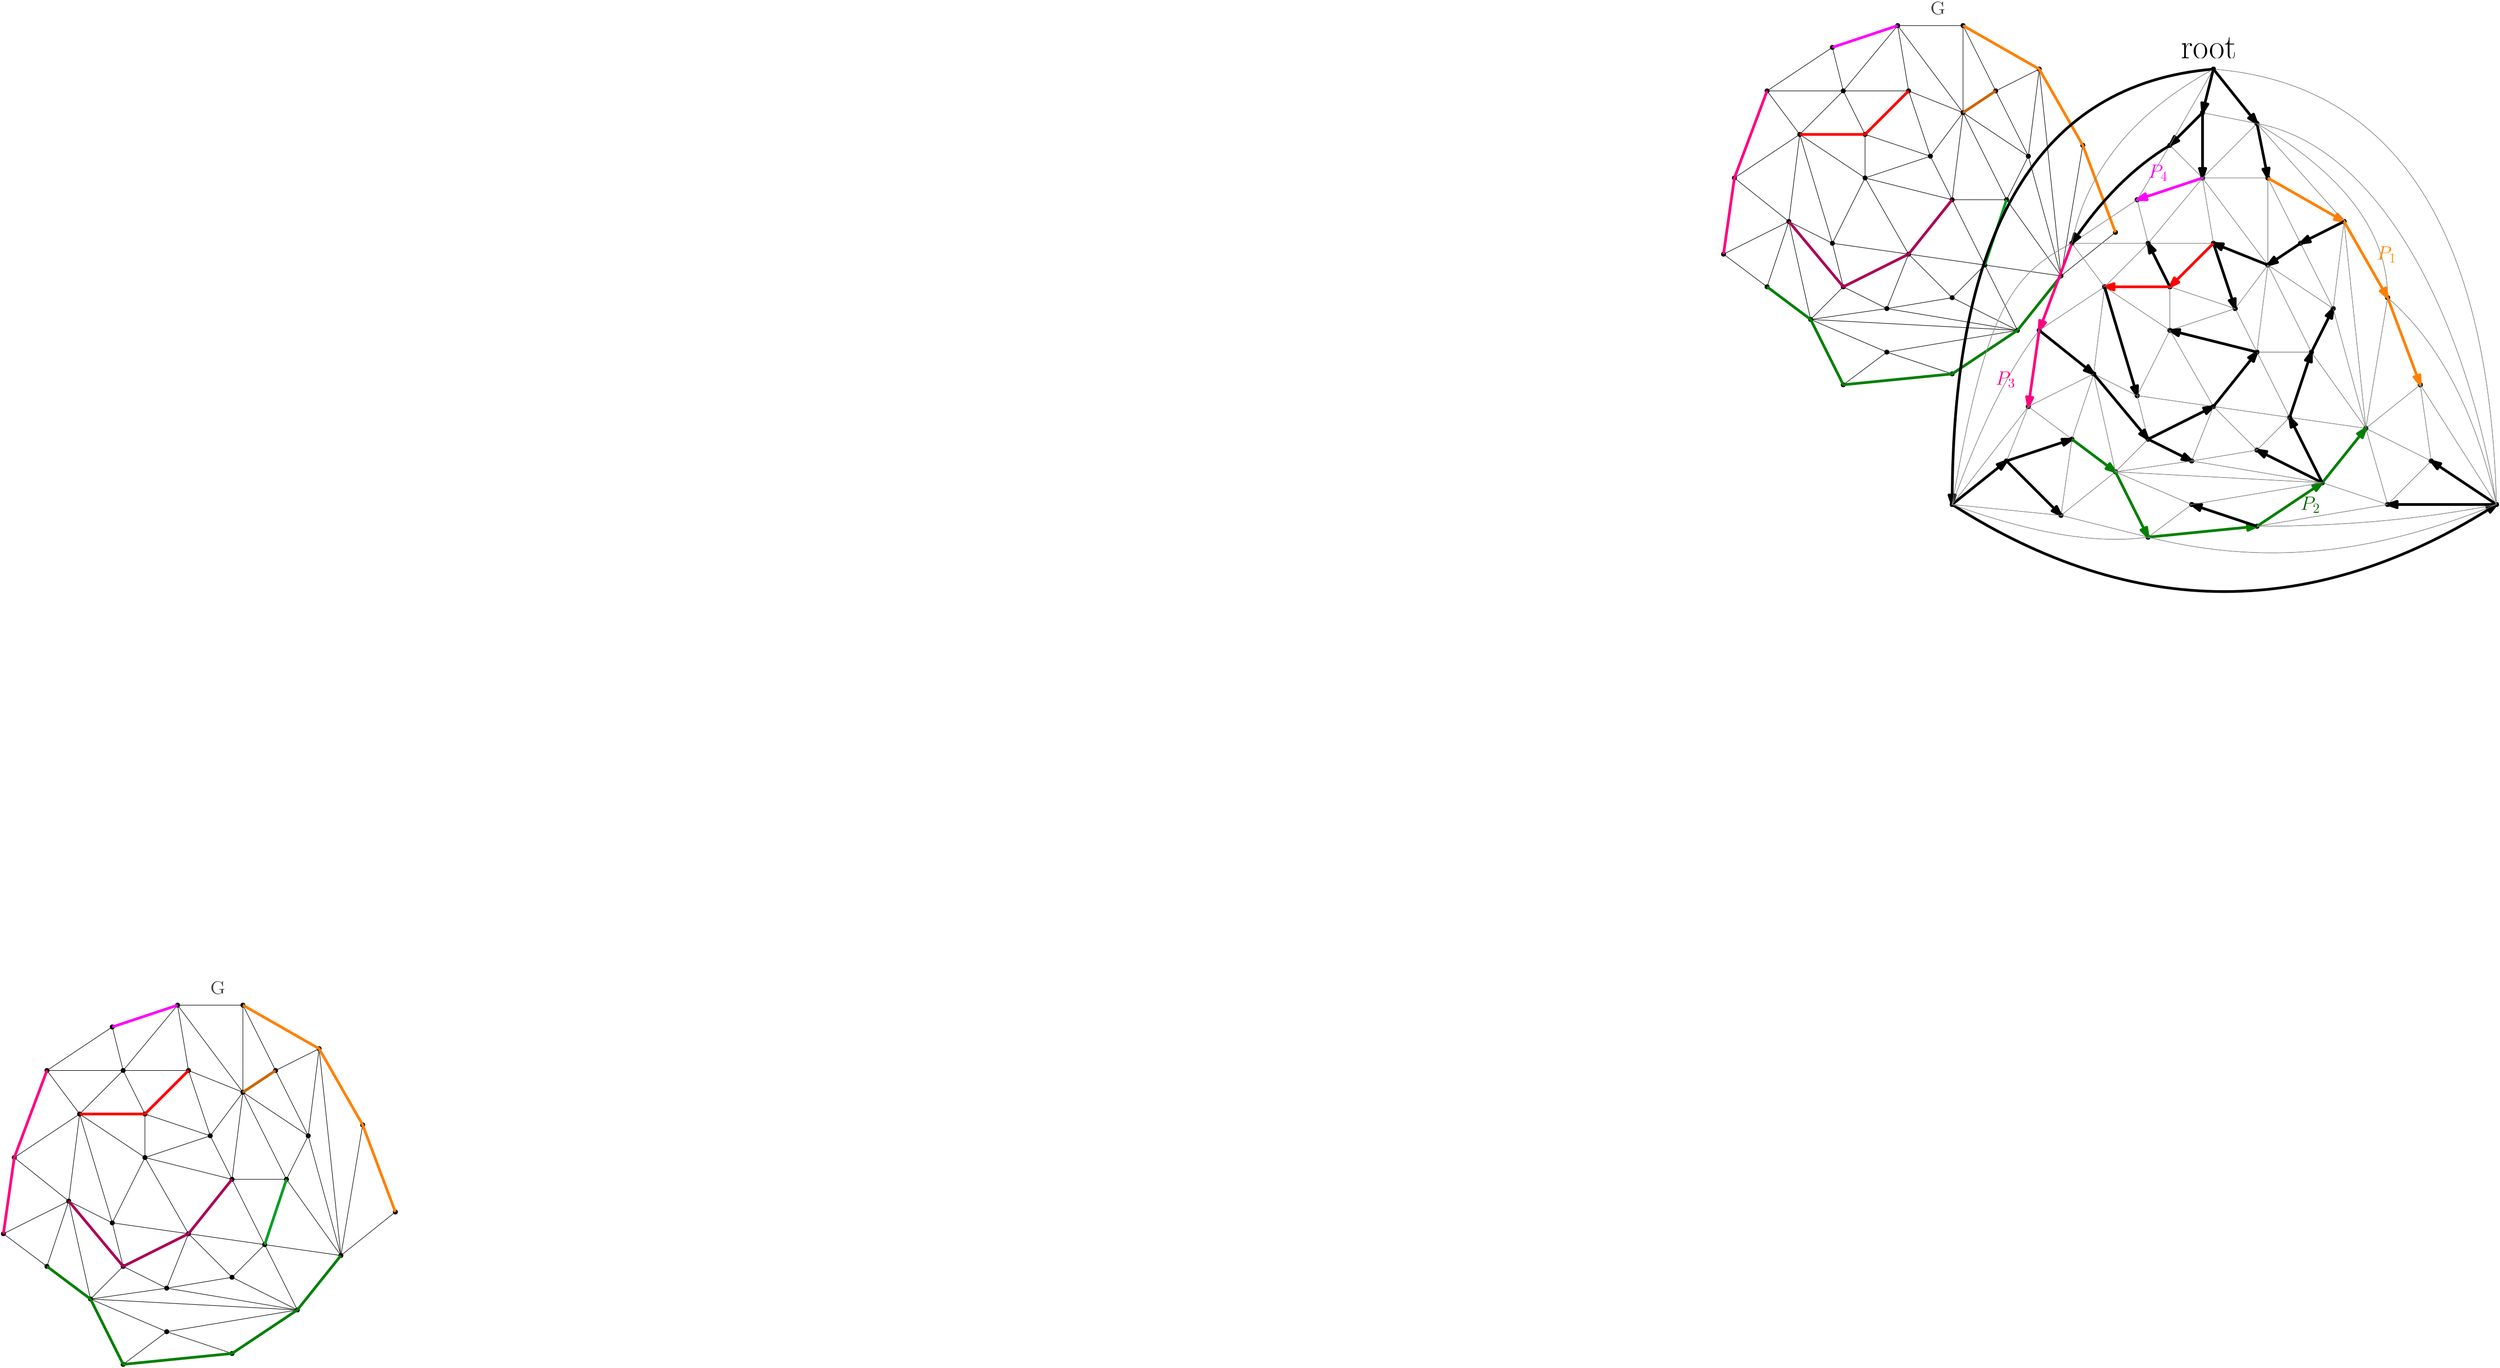 <?xml version="1.0"?>
<!DOCTYPE ipe SYSTEM "ipe.dtd">
<ipe version="70218" creator="Ipe 7.2.26">
<info created="D:20230404001250" modified="D:20230419231402"/>
<ipestyle name="basic">
<symbol name="arrow/arc(spx)">
<path stroke="sym-stroke" fill="sym-stroke" pen="sym-pen">
0 0 m
-1 0.333 l
-1 -0.333 l
h
</path>
</symbol>
<symbol name="arrow/farc(spx)">
<path stroke="sym-stroke" fill="white" pen="sym-pen">
0 0 m
-1 0.333 l
-1 -0.333 l
h
</path>
</symbol>
<symbol name="arrow/ptarc(spx)">
<path stroke="sym-stroke" fill="sym-stroke" pen="sym-pen">
0 0 m
-1 0.333 l
-0.8 0 l
-1 -0.333 l
h
</path>
</symbol>
<symbol name="arrow/fptarc(spx)">
<path stroke="sym-stroke" fill="white" pen="sym-pen">
0 0 m
-1 0.333 l
-0.8 0 l
-1 -0.333 l
h
</path>
</symbol>
<symbol name="mark/circle(sx)" transformations="translations">
<path fill="sym-stroke">
0.6 0 0 0.6 0 0 e
0.4 0 0 0.4 0 0 e
</path>
</symbol>
<symbol name="mark/disk(sx)" transformations="translations">
<path fill="sym-stroke">
0.6 0 0 0.6 0 0 e
</path>
</symbol>
<symbol name="mark/fdisk(sfx)" transformations="translations">
<group>
<path fill="sym-fill">
0.5 0 0 0.5 0 0 e
</path>
<path fill="sym-stroke" fillrule="eofill">
0.6 0 0 0.6 0 0 e
0.4 0 0 0.4 0 0 e
</path>
</group>
</symbol>
<symbol name="mark/box(sx)" transformations="translations">
<path fill="sym-stroke" fillrule="eofill">
-0.6 -0.6 m
0.6 -0.6 l
0.6 0.6 l
-0.6 0.6 l
h
-0.4 -0.4 m
0.4 -0.4 l
0.4 0.4 l
-0.4 0.4 l
h
</path>
</symbol>
<symbol name="mark/square(sx)" transformations="translations">
<path fill="sym-stroke">
-0.6 -0.6 m
0.6 -0.6 l
0.6 0.6 l
-0.6 0.6 l
h
</path>
</symbol>
<symbol name="mark/fsquare(sfx)" transformations="translations">
<group>
<path fill="sym-fill">
-0.5 -0.5 m
0.5 -0.5 l
0.5 0.5 l
-0.5 0.5 l
h
</path>
<path fill="sym-stroke" fillrule="eofill">
-0.6 -0.6 m
0.6 -0.6 l
0.6 0.6 l
-0.6 0.6 l
h
-0.4 -0.4 m
0.4 -0.4 l
0.4 0.4 l
-0.4 0.4 l
h
</path>
</group>
</symbol>
<symbol name="mark/cross(sx)" transformations="translations">
<group>
<path fill="sym-stroke">
-0.43 -0.57 m
0.57 0.43 l
0.43 0.57 l
-0.57 -0.43 l
h
</path>
<path fill="sym-stroke">
-0.43 0.57 m
0.57 -0.43 l
0.43 -0.57 l
-0.57 0.43 l
h
</path>
</group>
</symbol>
<symbol name="arrow/fnormal(spx)">
<path stroke="sym-stroke" fill="white" pen="sym-pen">
0 0 m
-1 0.333 l
-1 -0.333 l
h
</path>
</symbol>
<symbol name="arrow/pointed(spx)">
<path stroke="sym-stroke" fill="sym-stroke" pen="sym-pen">
0 0 m
-1 0.333 l
-0.8 0 l
-1 -0.333 l
h
</path>
</symbol>
<symbol name="arrow/fpointed(spx)">
<path stroke="sym-stroke" fill="white" pen="sym-pen">
0 0 m
-1 0.333 l
-0.8 0 l
-1 -0.333 l
h
</path>
</symbol>
<symbol name="arrow/linear(spx)">
<path stroke="sym-stroke" pen="sym-pen">
-1 0.333 m
0 0 l
-1 -0.333 l
</path>
</symbol>
<symbol name="arrow/fdouble(spx)">
<path stroke="sym-stroke" fill="white" pen="sym-pen">
0 0 m
-1 0.333 l
-1 -0.333 l
h
-1 0 m
-2 0.333 l
-2 -0.333 l
h
</path>
</symbol>
<symbol name="arrow/double(spx)">
<path stroke="sym-stroke" fill="sym-stroke" pen="sym-pen">
0 0 m
-1 0.333 l
-1 -0.333 l
h
-1 0 m
-2 0.333 l
-2 -0.333 l
h
</path>
</symbol>
<symbol name="arrow/mid-normal(spx)">
<path stroke="sym-stroke" fill="sym-stroke" pen="sym-pen">
0.5 0 m
-0.5 0.333 l
-0.5 -0.333 l
h
</path>
</symbol>
<symbol name="arrow/mid-fnormal(spx)">
<path stroke="sym-stroke" fill="white" pen="sym-pen">
0.5 0 m
-0.5 0.333 l
-0.5 -0.333 l
h
</path>
</symbol>
<symbol name="arrow/mid-pointed(spx)">
<path stroke="sym-stroke" fill="sym-stroke" pen="sym-pen">
0.5 0 m
-0.5 0.333 l
-0.3 0 l
-0.5 -0.333 l
h
</path>
</symbol>
<symbol name="arrow/mid-fpointed(spx)">
<path stroke="sym-stroke" fill="white" pen="sym-pen">
0.5 0 m
-0.5 0.333 l
-0.3 0 l
-0.5 -0.333 l
h
</path>
</symbol>
<symbol name="arrow/mid-double(spx)">
<path stroke="sym-stroke" fill="sym-stroke" pen="sym-pen">
1 0 m
0 0.333 l
0 -0.333 l
h
0 0 m
-1 0.333 l
-1 -0.333 l
h
</path>
</symbol>
<symbol name="arrow/mid-fdouble(spx)">
<path stroke="sym-stroke" fill="white" pen="sym-pen">
1 0 m
0 0.333 l
0 -0.333 l
h
0 0 m
-1 0.333 l
-1 -0.333 l
h
</path>
</symbol>
<anglesize name="22.5 deg" value="22.5"/>
<anglesize name="30 deg" value="30"/>
<anglesize name="45 deg" value="45"/>
<anglesize name="60 deg" value="60"/>
<anglesize name="90 deg" value="90"/>
<arrowsize name="large" value="10"/>
<arrowsize name="small" value="5"/>
<arrowsize name="tiny" value="3"/>
<color name="blue" value="0 0 1"/>
<color name="brown" value="0.647 0.165 0.165"/>
<color name="darkblue" value="0 0 0.545"/>
<color name="darkcyan" value="0 0.545 0.545"/>
<color name="darkgray" value="0.663"/>
<color name="darkgreen" value="0 0.392 0"/>
<color name="darkmagenta" value="0.545 0 0.545"/>
<color name="darkorange" value="1 0.549 0"/>
<color name="darkred" value="0.545 0 0"/>
<color name="gold" value="1 0.843 0"/>
<color name="gray" value="0.745"/>
<color name="green" value="0 1 0"/>
<color name="lightblue" value="0.678 0.847 0.902"/>
<color name="lightcyan" value="0.878 1 1"/>
<color name="lightgray" value="0.827"/>
<color name="lightgreen" value="0.565 0.933 0.565"/>
<color name="lightyellow" value="1 1 0.878"/>
<color name="navy" value="0 0 0.502"/>
<color name="orange" value="1 0.647 0"/>
<color name="pink" value="1 0.753 0.796"/>
<color name="purple" value="0.627 0.125 0.941"/>
<color name="red" value="1 0 0"/>
<color name="seagreen" value="0.18 0.545 0.341"/>
<color name="turquoise" value="0.251 0.878 0.816"/>
<color name="violet" value="0.933 0.51 0.933"/>
<color name="yellow" value="1 1 0"/>
<dashstyle name="dash dot dotted" value="[4 2 1 2 1 2] 0"/>
<dashstyle name="dash dotted" value="[4 2 1 2] 0"/>
<dashstyle name="dashed" value="[4] 0"/>
<dashstyle name="dotted" value="[1 3] 0"/>
<gridsize name="10 pts (~3.5 mm)" value="10"/>
<gridsize name="14 pts (~5 mm)" value="14"/>
<gridsize name="16 pts (~6 mm)" value="16"/>
<gridsize name="20 pts (~7 mm)" value="20"/>
<gridsize name="28 pts (~10 mm)" value="28"/>
<gridsize name="32 pts (~12 mm)" value="32"/>
<gridsize name="4 pts" value="4"/>
<gridsize name="56 pts (~20 mm)" value="56"/>
<gridsize name="8 pts (~3 mm)" value="8"/>
<opacity name="10%" value="0.1"/>
<opacity name="30%" value="0.3"/>
<opacity name="50%" value="0.5"/>
<opacity name="75%" value="0.75"/>
<pen name="fat" value="1.2"/>
<pen name="heavier" value="0.8"/>
<pen name="ultrafat" value="2"/>
<symbolsize name="large" value="5"/>
<symbolsize name="small" value="2"/>
<symbolsize name="tiny" value="1.1"/>
<textsize name="Huge" value="\Huge"/>
<textsize name="LARGE" value="\LARGE"/>
<textsize name="Large" value="\Large"/>
<textsize name="footnote" value="\footnotesize"/>
<textsize name="huge" value="\huge"/>
<textsize name="large" value="\large"/>
<textsize name="script" value="\scriptsize"/>
<textsize name="small" value="\small"/>
<textsize name="tiny" value="\tiny"/>
<textstyle name="center" begin="\begin{center}" end="\end{center}"/>
<textstyle name="item" begin="\begin{itemize}\item{}" end="\end{itemize}"/>
<textstyle name="itemize" begin="\begin{itemize}" end="\end{itemize}"/>
<tiling name="falling" angle="-60" step="4" width="1"/>
<tiling name="rising" angle="30" step="4" width="1"/>
</ipestyle>
<ipestyle name="customsize">
<layout paper="1280 720" origin="0 0" frame="1280 720"/>
</ipestyle>
<page>
<layer name="B_base_graph"/>
<layer name="tree"/>
<layer name="layer_1_path"/>
<layer name="layer_1_R"/>
<layer name="layer_1_color"/>
<layer name="path_cycle_G"/>
<layer name="layer_1_tau"/>
<layer name="layer_1_Q_R+-"/>
<layer name="layer_1_G1"/>
<layer name="layer_1_subG"/>
<layer name="G"/>
<layer name="G_partition"/>
<layer name="G_H"/>
<layer name="G_H_T"/>
<layer name="G_H_T_complete"/>
<layer name="base_tree_small"/>
<layer name="base_path_small"/>
<layer name="G_partition_intree_small"/>
<view layers="G_partition G_partition_intree_small" active="G_partition_intree_small"/>
<use layer="B_base_graph" name="mark/disk(sx)" pos="288 672" size="normal"/>
<use name="mark/disk(sx)" pos="96 352" size="normal"/>
<use name="mark/disk(sx)" pos="496 352" size="normal"/>
<use name="mark/disk(sx)" pos="280 640" size="normal"/>
<use name="mark/disk(sx)" pos="320 632" size="normal"/>
<path stroke="0.549">
288 672 m
96 656
96 352 c
</path>
<path stroke="0.549">
288 672 m
488 656
496 352 c
</path>
<path stroke="0.549">
96 352 m
296 224
496 352 c
</path>
<use name="mark/disk(sx)" pos="256 616" size="normal"/>
<use name="mark/disk(sx)" pos="280 592" size="normal"/>
<use name="mark/disk(sx)" pos="232 576" size="normal"/>
<use name="mark/disk(sx)" pos="184 544" size="normal"/>
<use name="mark/disk(sx)" pos="240 544" size="normal"/>
<use name="mark/disk(sx)" pos="208 512" size="normal"/>
<use name="mark/disk(sx)" pos="328 592" size="normal"/>
<path stroke="0.549">
288 672 m
280 640 l
280 640 l
</path>
<path stroke="0.549">
288 672 m
320 632 l
</path>
<path stroke="0.549">
320 632 m
280 640 l
</path>
<path stroke="0.549">
280 640 m
256 616 l
</path>
<path stroke="0.549">
256 616 m
280 592 l
</path>
<path stroke="0.549">
280 592 m
280 640 l
</path>
<path stroke="0.549">
288 672 m
256 616 l
</path>
<path stroke="0.549">
256 616 m
232 576 l
</path>
<path stroke="0.549">
232 576 m
280 592 l
</path>
<path stroke="0.549">
320 632 m
280 592 l
</path>
<path stroke="0.549">
280 592 m
328 592 l
</path>
<path stroke="0.549">
328 592 m
320 632 l
</path>
<path stroke="0.549">
232 576 m
184 544 l
</path>
<path stroke="0.549">
184 544 m
240 544 l
</path>
<path stroke="0.549">
240 544 m
232 576 l
</path>
<path stroke="0.549">
280 592 m
240 544 l
</path>
<use name="mark/disk(sx)" pos="288 544" size="normal"/>
<use name="mark/disk(sx)" pos="328 528" size="normal"/>
<use name="mark/disk(sx)" pos="352 544" size="normal"/>
<use name="mark/disk(sx)" pos="384 560" size="normal"/>
<use name="mark/disk(sx)" pos="376 496" size="normal"/>
<use name="mark/disk(sx)" pos="416 504" size="normal"/>
<use name="mark/disk(sx)" pos="360 464" size="normal"/>
<use name="mark/disk(sx)" pos="400 408" size="normal"/>
<use name="mark/disk(sx)" pos="448 384" size="normal"/>
<use name="mark/disk(sx)" pos="416 352" size="normal"/>
<path stroke="0.549">
280 592 m
288 544 l
</path>
<path stroke="0.549">
288 544 m
240 544 l
240 544 l
</path>
<path stroke="0.549">
280 592 m
328 528 l
</path>
<path stroke="0.549">
288 544 m
328 528 l
</path>
<path stroke="0.549">
328 592 m
328 528 l
</path>
<path stroke="0.549">
328 528 m
352 544 l
</path>
<path stroke="0.549">
352 544 m
328 592 l
</path>
<path stroke="0.549">
328 592 m
384 560 l
</path>
<path stroke="0.549">
384 560 m
320 632 l
</path>
<path stroke="0.549">
384 560 m
352 544 l
</path>
<path stroke="0.549">
352 544 m
376 496 l
</path>
<path stroke="0.549">
376 496 m
328 528 l
</path>
<path stroke="0.549">
384 560 m
376 496 l
</path>
<path stroke="0.549">
376 496 m
360 464 l
</path>
<path stroke="0.549">
360 464 m
400 408 l
</path>
<path stroke="0.549">
400 408 m
376 496 l
</path>
<path stroke="0.549">
400 408 m
384 560 l
</path>
<path stroke="0.549">
384 560 m
416 504 l
416 504 l
</path>
<path stroke="0.549">
416 504 m
400 408 l
</path>
<path stroke="0.549">
400 408 m
416 352 l
</path>
<path stroke="0.549">
448 384 m
416 352 l
</path>
<path stroke="0.549">
400 408 m
448 384 l
</path>
<use name="mark/disk(sx)" pos="440 440" size="normal"/>
<use name="mark/disk(sx)" pos="320 464" size="normal"/>
<use name="mark/disk(sx)" pos="304 496" size="normal"/>
<use name="mark/disk(sx)" pos="256 480" size="normal"/>
<use name="mark/disk(sx)" pos="256 512" size="normal"/>
<path stroke="0.549">
416 504 m
440 440 l
</path>
<path stroke="0.549">
440 440 m
400 408 l
</path>
<path stroke="0.549">
440 440 m
448 384 l
</path>
<path stroke="0.549">
448 384 m
496 352 l
</path>
<path stroke="0.549">
416 352 m
496 352 l
</path>
<path stroke="0.549">
440 440 m
496 352 l
</path>
<path stroke="0.549">
328 528 m
360 464 l
</path>
<path stroke="0.549">
360 464 m
320 464 l
</path>
<path stroke="0.549">
328 528 m
320 464 l
</path>
<path stroke="0.549">
320 464 m
304 496 l
</path>
<path stroke="0.549">
304 496 m
328 528 l
</path>
<path stroke="0.549">
304 496 m
288 544 l
</path>
<path stroke="0.549">
288 544 m
256 512 l
</path>
<path stroke="0.549">
256 512 m
240 544 l
</path>
<path stroke="0.549">
256 512 m
304 496 l
</path>
<path stroke="0.549">
304 496 m
256 480 l
</path>
<path stroke="0.549">
256 480 m
256 512 l
</path>
<path stroke="0.549">
256 512 m
208 512 l
</path>
<path stroke="0.549">
208 512 m
256 480 l
</path>
<path stroke="0.549">
240 544 m
208 512 l
</path>
<path stroke="0.549">
208 512 m
184 544 l
</path>
<path stroke="0.549">
256 480 m
320 464 l
</path>
<use name="mark/disk(sx)" pos="344 416" size="normal"/>
<use name="mark/disk(sx)" pos="288 424" size="normal"/>
<use name="mark/disk(sx)" pos="232 432" size="normal"/>
<use name="mark/disk(sx)" pos="160 480" size="normal"/>
<use name="mark/disk(sx)" pos="152 424" size="normal"/>
<use name="mark/disk(sx)" pos="136 384" size="normal"/>
<use name="mark/disk(sx)" pos="176 344" size="normal"/>
<use name="mark/disk(sx)" pos="184 400" size="normal"/>
<use name="mark/disk(sx)" pos="216 376" size="normal"/>
<use name="mark/disk(sx)" pos="200 448" size="normal"/>
<path stroke="0.549">
184 544 m
160 480 l
</path>
<path stroke="0.549">
160 480 m
208 512 l
</path>
<path stroke="0.549">
208 512 m
200 448 l
</path>
<path stroke="0.549">
208 512 m
232 432 l
</path>
<path stroke="0.549">
232 432 m
256 480 l
</path>
<path stroke="0.549">
232 432 m
200 448 l
</path>
<path stroke="0.549">
200 448 m
160 480 l
</path>
<path stroke="0.549">
160 480 m
152 424 l
</path>
<path stroke="0.549">
152 424 m
200 448 l
</path>
<path stroke="0.549">
200 448 m
184 400 l
</path>
<path stroke="0.549">
184 400 m
152 424 l
</path>
<path stroke="0.549">
152 424 m
136 384 l
</path>
<path stroke="0.549">
136 384 m
184 400 l
</path>
<path stroke="0.549">
136 384 m
96 352 l
</path>
<path stroke="0.549">
96 352 m
152 424 l
</path>
<path stroke="0.549">
184 400 m
176 344 l
</path>
<path stroke="0.549">
176 344 m
136 384 l
</path>
<path stroke="0.549">
184 400 m
216 376 l
</path>
<path stroke="0.549">
216 376 m
176 344 l
</path>
<path stroke="0.549">
200 448 m
216 376 l
</path>
<path stroke="0.549">
96 352 m
176 344 l
</path>
<path stroke="0.549">
256 480 m
288 424 l
</path>
<path stroke="0.549">
288 424 m
232 432 l
</path>
<path stroke="0.549">
288 424 m
320 464 l
</path>
<path stroke="0.549">
360 464 m
344 416 l
</path>
<path stroke="0.549">
344 416 m
320 464 l
</path>
<path stroke="0.549">
288 424 m
344 416 l
</path>
<path stroke="0.549">
344 416 m
400 408 l
</path>
<use name="mark/disk(sx)" pos="368 368" size="normal"/>
<path stroke="0.549">
416 352 m
368 368 l
</path>
<path stroke="0.549">
400 408 m
368 368 l
</path>
<path stroke="0.549">
368 368 m
344 416 l
</path>
<use name="mark/disk(sx)" pos="240 400" size="normal"/>
<use name="mark/disk(sx)" pos="320 392" size="normal"/>
<use name="mark/disk(sx)" pos="320 336" size="normal"/>
<use name="mark/disk(sx)" pos="272 352" size="normal"/>
<use name="mark/disk(sx)" pos="240 328" size="normal"/>
<path stroke="0.549">
176 344 m
240 328 l
</path>
<path stroke="0.549">
240 328 m
320 336 l
</path>
<path stroke="0.549">
320 336 m
272 352 l
</path>
<path stroke="0.549">
272 352 m
240 328 l
</path>
<path stroke="0.549">
240 328 m
216 376 l
</path>
<path stroke="0.549">
216 376 m
272 352 l
</path>
<path stroke="0.549">
320 336 m
416 352 l
</path>
<path stroke="0.549">
368 368 m
320 336 l
</path>
<path stroke="0.549">
320 392 m
368 368 l
</path>
<path stroke="0.549">
320 392 m
344 416 l
</path>
<path stroke="0.549">
320 392 m
288 424 l
</path>
<path stroke="0.549">
288 424 m
240 400 l
</path>
<path stroke="0.549">
240 400 m
232 432 l
</path>
<path stroke="0.549">
240 400 m
200 448 l
</path>
<path stroke="0.549">
240 400 m
216 376 l
</path>
<path stroke="0.549">
272 352 m
368 368 l
</path>
<use name="mark/disk(sx)" pos="272 384" size="normal"/>
<path stroke="0.549">
240 400 m
272 384 l
</path>
<path stroke="0.549">
216 376 m
272 384 l
</path>
<path stroke="0.549">
272 384 m
320 392 l
</path>
<path stroke="0.549">
288 424 m
272 384 l
</path>
<path stroke="0.549">
272 384 m
368 368 l
</path>
<path stroke="0.549">
216 376 m
368 368 l
</path>
<path stroke="0.549">
256 616 m
216 592
184 544 c
</path>
<path stroke="0.549">
288 672 m
200 624
184 544 c
</path>
<path stroke="0.549">
184 544 m
136 520
120 488
96 352 c
</path>
<path stroke="0.549">
160 480 m
128 440
96 352 c
</path>
<path stroke="0.549">
96 352 m
184 320
240 328 c
</path>
<path stroke="0.549">
240 328 m
336 304
416 320
496 352 c
</path>
<path stroke="0.549">
320 336 m
416 336
496 352 c
</path>
<path stroke="0.549">
416 504 m
472 456
496 352 c
</path>
<path stroke="0.549">
320 632 m
408 616
472 496
496 352 c
</path>
<path stroke="0.549">
320 632 m
416 576
416 504 c
</path>
<use layer="tree" name="mark/disk(sx)" pos="288 672" size="normal"/>
<use name="mark/disk(sx)" pos="96 352" size="normal"/>
<use name="mark/disk(sx)" pos="496 352" size="normal"/>
<use name="mark/disk(sx)" pos="280 640" size="normal"/>
<use name="mark/disk(sx)" pos="320 632" size="normal"/>
<path stroke="0" pen="fat">
288 672 m
96 656
96 352 c
</path>
<path stroke="0.549">
288 672 m
488 656
496 352 c
</path>
<path stroke="0" pen="fat">
96 352 m
296 224
496 352 c
</path>
<use name="mark/disk(sx)" pos="256 616" size="normal"/>
<use name="mark/disk(sx)" pos="280 592" size="normal"/>
<use name="mark/disk(sx)" pos="232 576" size="normal"/>
<use name="mark/disk(sx)" pos="184 544" size="normal"/>
<use name="mark/disk(sx)" pos="240 544" size="normal"/>
<use name="mark/disk(sx)" pos="208 512" size="normal"/>
<use name="mark/disk(sx)" pos="328 592" size="normal"/>
<path stroke="0" pen="fat">
288 672 m
280 640 l
280 640 l
</path>
<path stroke="0" pen="fat">
288 672 m
320 632 l
</path>
<path stroke="0.549">
320 632 m
280 640 l
</path>
<path stroke="0" pen="fat">
280 640 m
256 616 l
</path>
<path stroke="0.549">
256 616 m
280 592 l
</path>
<path stroke="0" pen="fat">
280 592 m
280 640 l
</path>
<path stroke="0.549">
288 672 m
256 616 l
</path>
<path stroke="0.549">
256 616 m
232 576 l
</path>
<path stroke="0" pen="fat">
232 576 m
280 592 l
</path>
<path stroke="0.549">
320 632 m
280 592 l
</path>
<path stroke="0.549">
280 592 m
328 592 l
</path>
<path stroke="0" pen="fat">
328 592 m
320 632 l
</path>
<path stroke="0.549">
232 576 m
184 544 l
</path>
<path stroke="0.549">
184 544 m
240 544 l
</path>
<path stroke="0.549">
240 544 m
232 576 l
</path>
<path stroke="0.549">
280 592 m
240 544 l
</path>
<use name="mark/disk(sx)" pos="288 544" size="normal"/>
<use name="mark/disk(sx)" pos="328 528" size="normal"/>
<use name="mark/disk(sx)" pos="352 544" size="normal"/>
<use name="mark/disk(sx)" pos="384 560" size="normal"/>
<use name="mark/disk(sx)" pos="376 496" size="normal"/>
<use name="mark/disk(sx)" pos="416 504" size="normal"/>
<use name="mark/disk(sx)" pos="360 464" size="normal"/>
<use name="mark/disk(sx)" pos="400 408" size="normal"/>
<use name="mark/disk(sx)" pos="448 384" size="normal"/>
<use name="mark/disk(sx)" pos="416 352" size="normal"/>
<path stroke="0.549">
280 592 m
288 544 l
</path>
<path stroke="0.549">
288 544 m
240 544 l
240 544 l
</path>
<path stroke="0.549">
280 592 m
328 528 l
</path>
<path stroke="0" pen="fat">
288 544 m
328 528 l
</path>
<path stroke="0.549">
328 592 m
328 528 l
</path>
<path stroke="0" pen="fat">
328 528 m
352 544 l
</path>
<path stroke="0.549">
352 544 m
328 592 l
</path>
<path stroke="0" pen="fat">
328 592 m
384 560 l
</path>
<path stroke="0.549">
384 560 m
320 632 l
</path>
<path stroke="0" pen="fat">
384 560 m
352 544 l
</path>
<path stroke="0.549">
352 544 m
376 496 l
</path>
<path stroke="0.549">
376 496 m
328 528 l
</path>
<path stroke="0.549">
384 560 m
376 496 l
</path>
<path stroke="0" pen="fat">
376 496 m
360 464 l
</path>
<path stroke="0.549">
360 464 m
400 408 l
</path>
<path stroke="0.549">
400 408 m
376 496 l
</path>
<path stroke="0.549">
400 408 m
384 560 l
</path>
<path stroke="0" pen="fat">
384 560 m
416 504 l
416 504 l
</path>
<path stroke="0.549">
416 504 m
400 408 l
</path>
<path stroke="0.549">
400 408 m
416 352 l
</path>
<path stroke="0.549">
448 384 m
416 352 l
</path>
<path stroke="0.549">
400 408 m
448 384 l
</path>
<use name="mark/disk(sx)" pos="440 440" size="normal"/>
<use name="mark/disk(sx)" pos="320 464" size="normal"/>
<use name="mark/disk(sx)" pos="304 496" size="normal"/>
<use name="mark/disk(sx)" pos="256 480" size="normal"/>
<use name="mark/disk(sx)" pos="256 512" size="normal"/>
<path stroke="0" pen="fat">
416 504 m
440 440 l
</path>
<path stroke="0.549">
440 440 m
400 408 l
</path>
<path stroke="0.549">
440 440 m
448 384 l
</path>
<path stroke="0" pen="fat">
448 384 m
496 352 l
</path>
<path stroke="0" pen="fat">
416 352 m
496 352 l
</path>
<path stroke="0.549">
440 440 m
496 352 l
</path>
<path stroke="0.549">
328 528 m
360 464 l
</path>
<path stroke="0.549">
360 464 m
320 464 l
</path>
<path stroke="0.549">
328 528 m
320 464 l
</path>
<path stroke="0.549">
320 464 m
304 496 l
</path>
<path stroke="0.549">
304 496 m
328 528 l
</path>
<path stroke="0" pen="fat">
304 496 m
288 544 l
</path>
<path stroke="0" pen="fat">
288 544 m
256 512 l
</path>
<path stroke="0" pen="fat">
256 512 m
240 544 l
</path>
<path stroke="0.549">
256 512 m
304 496 l
</path>
<path stroke="0.549">
304 496 m
256 480 l
</path>
<path stroke="0.549">
256 480 m
256 512 l
</path>
<path stroke="0" pen="fat">
256 512 m
208 512 l
</path>
<path stroke="0.549">
208 512 m
256 480 l
</path>
<path stroke="0.549">
240 544 m
208 512 l
</path>
<path stroke="0.549">
208 512 m
184 544 l
</path>
<path stroke="0" pen="fat">
256 480 m
320 464 l
</path>
<use name="mark/disk(sx)" pos="344 416" size="normal"/>
<use name="mark/disk(sx)" pos="288 424" size="normal"/>
<use name="mark/disk(sx)" pos="232 432" size="normal"/>
<use name="mark/disk(sx)" pos="160 480" size="normal"/>
<use name="mark/disk(sx)" pos="152 424" size="normal"/>
<use name="mark/disk(sx)" pos="136 384" size="normal"/>
<use name="mark/disk(sx)" pos="176 344" size="normal"/>
<use name="mark/disk(sx)" pos="184 400" size="normal"/>
<use name="mark/disk(sx)" pos="216 376" size="normal"/>
<use name="mark/disk(sx)" pos="200 448" size="normal"/>
<path stroke="0" pen="fat">
184 544 m
160 480 l
</path>
<path stroke="0.549">
160 480 m
208 512 l
</path>
<path stroke="0.549">
208 512 m
200 448 l
</path>
<path stroke="0" pen="fat">
208 512 m
232 432 l
</path>
<path stroke="0.549">
232 432 m
256 480 l
</path>
<path stroke="0.549">
232 432 m
200 448 l
</path>
<path stroke="0" pen="fat">
200 448 m
160 480 l
</path>
<path stroke="0" pen="fat">
160 480 m
152 424 l
</path>
<path stroke="0.549">
152 424 m
200 448 l
</path>
<path stroke="0.549">
200 448 m
184 400 l
</path>
<path stroke="0.549">
184 400 m
152 424 l
</path>
<path stroke="0.549">
152 424 m
136 384 l
</path>
<path stroke="0" pen="fat">
136 384 m
184 400 l
</path>
<path stroke="0" pen="fat">
136 384 m
96 352 l
</path>
<path stroke="0.549">
96 352 m
152 424 l
</path>
<path stroke="0.549">
184 400 m
176 344 l
</path>
<path stroke="0" pen="fat">
176 344 m
136 384 l
</path>
<path stroke="0" pen="fat">
184 400 m
216 376 l
</path>
<path stroke="0.549">
216 376 m
176 344 l
</path>
<path stroke="0.549">
200 448 m
216 376 l
</path>
<path stroke="0.549">
96 352 m
176 344 l
</path>
<path stroke="0.549">
256 480 m
288 424 l
</path>
<path stroke="0.549">
288 424 m
232 432 l
</path>
<path stroke="0" pen="fat">
288 424 m
320 464 l
</path>
<path stroke="0" pen="fat">
360 464 m
344 416 l
</path>
<path stroke="0.549">
344 416 m
320 464 l
</path>
<path stroke="0.549">
288 424 m
344 416 l
</path>
<path stroke="0.549">
344 416 m
400 408 l
</path>
<use name="mark/disk(sx)" pos="368 368" size="normal"/>
<path stroke="0.549">
416 352 m
368 368 l
</path>
<path stroke="0" pen="fat">
400 408 m
368 368 l
</path>
<path stroke="0" pen="fat">
368 368 m
344 416 l
</path>
<use name="mark/disk(sx)" pos="240 400" size="normal"/>
<use name="mark/disk(sx)" pos="320 392" size="normal"/>
<use name="mark/disk(sx)" pos="320 336" size="normal"/>
<use name="mark/disk(sx)" pos="272 352" size="normal"/>
<use name="mark/disk(sx)" pos="240 328" size="normal"/>
<path stroke="0.549">
176 344 m
240 328 l
</path>
<path stroke="0" pen="fat">
240 328 m
320 336 l
</path>
<path stroke="0" pen="fat">
320 336 m
272 352 l
</path>
<path stroke="0.549">
272 352 m
240 328 l
</path>
<path stroke="0" pen="fat">
240 328 m
216 376 l
</path>
<path stroke="0.549">
216 376 m
272 352 l
</path>
<path stroke="0.549">
320 336 m
416 352 l
</path>
<path stroke="0" pen="fat">
368 368 m
320 336 l
</path>
<path stroke="0" pen="fat">
320 392 m
368 368 l
</path>
<path stroke="0.549">
320 392 m
344 416 l
</path>
<path stroke="0.549">
320 392 m
288 424 l
</path>
<path stroke="0" pen="fat">
288 424 m
240 400 l
</path>
<path stroke="0.549">
240 400 m
232 432 l
</path>
<path stroke="0" pen="fat">
240 400 m
200 448 l
</path>
<path stroke="0.549">
240 400 m
216 376 l
</path>
<path stroke="0.549">
272 352 m
368 368 l
</path>
<use name="mark/disk(sx)" pos="272 384" size="normal"/>
<path stroke="0" pen="fat">
240 400 m
272 384 l
</path>
<path stroke="0.549">
216 376 m
272 384 l
</path>
<path stroke="0.549">
272 384 m
320 392 l
</path>
<path stroke="0.549">
288 424 m
272 384 l
</path>
<path stroke="0.549">
272 384 m
368 368 l
</path>
<path stroke="0.549">
216 376 m
368 368 l
</path>
<path stroke="0" pen="fat">
256 616 m
216 592
184 544 c
</path>
<path stroke="0.549">
288 672 m
200 624
184 544 c
</path>
<path stroke="0.549">
184 544 m
136 520
120 488
96 352 c
</path>
<path stroke="0.549">
160 480 m
128 440
96 352 c
</path>
<path stroke="0.549">
96 352 m
184 320
240 328 c
</path>
<path stroke="0.549">
240 328 m
336 304
416 320
496 352 c
</path>
<path stroke="0.549">
320 336 m
416 336
496 352 c
</path>
<path stroke="0.549">
416 504 m
472 456
496 352 c
</path>
<path stroke="0.549">
320 632 m
408 616
472 496
496 352 c
</path>
<path stroke="0.549">
320 632 m
416 576
416 504 c
</path>
<text transformations="translations" pos="280 680" stroke="0" type="label" width="18.016" height="6.128" depth="0" valign="baseline">root</text>
<use layer="layer_1_path" name="mark/disk(sx)" pos="288 672" size="normal"/>
<use name="mark/disk(sx)" pos="96 352" size="normal"/>
<use name="mark/disk(sx)" pos="496 352" size="normal"/>
<use name="mark/disk(sx)" pos="280 640" size="normal"/>
<use name="mark/disk(sx)" pos="320 632" size="normal"/>
<path stroke="0" pen="fat">
288 672 m
96 656
96 352 c
</path>
<path stroke="0.549">
288 672 m
488 656
496 352 c
</path>
<path stroke="0" pen="fat">
96 352 m
296 224
496 352 c
</path>
<use name="mark/disk(sx)" pos="256 616" size="normal"/>
<use name="mark/disk(sx)" pos="280 592" size="normal"/>
<use name="mark/disk(sx)" pos="232 576" size="normal"/>
<use name="mark/disk(sx)" pos="184 544" size="normal"/>
<use name="mark/disk(sx)" pos="240 544" size="normal"/>
<use name="mark/disk(sx)" pos="208 512" size="normal"/>
<use name="mark/disk(sx)" pos="328 592" size="normal"/>
<path stroke="0" pen="fat">
288 672 m
280 640 l
280 640 l
</path>
<path stroke="0" pen="fat">
288 672 m
320 632 l
</path>
<path stroke="0.549">
320 632 m
280 640 l
</path>
<path stroke="0" pen="fat">
280 640 m
256 616 l
</path>
<path stroke="0.549">
256 616 m
280 592 l
</path>
<path stroke="0" pen="fat">
280 592 m
280 640 l
</path>
<path stroke="0.549">
288 672 m
256 616 l
</path>
<path stroke="0.549">
256 616 m
232 576 l
</path>
<path stroke="1 0 1" pen="ultrafat">
232 576 m
280 592 l
</path>
<path stroke="0.549">
320 632 m
280 592 l
</path>
<path stroke="0.549">
280 592 m
328 592 l
</path>
<path stroke="0" pen="fat">
328 592 m
320 632 l
</path>
<path stroke="0.549">
232 576 m
184 544 l
</path>
<path stroke="0.549">
184 544 m
240 544 l
</path>
<path stroke="0.549">
240 544 m
232 576 l
</path>
<path stroke="0.549">
280 592 m
240 544 l
</path>
<use name="mark/disk(sx)" pos="288 544" size="normal"/>
<use name="mark/disk(sx)" pos="328 528" size="normal"/>
<use name="mark/disk(sx)" pos="352 544" size="normal"/>
<use name="mark/disk(sx)" pos="384 560" size="normal"/>
<use name="mark/disk(sx)" pos="376 496" size="normal"/>
<use name="mark/disk(sx)" pos="416 504" size="normal"/>
<use name="mark/disk(sx)" pos="360 464" size="normal"/>
<use name="mark/disk(sx)" pos="400 408" size="normal"/>
<use name="mark/disk(sx)" pos="448 384" size="normal"/>
<use name="mark/disk(sx)" pos="416 352" size="normal"/>
<path stroke="0.549">
280 592 m
288 544 l
</path>
<path stroke="0.549">
288 544 m
240 544 l
240 544 l
</path>
<path stroke="0.549">
280 592 m
328 528 l
</path>
<path stroke="0" pen="fat">
288 544 m
328 528 l
</path>
<path stroke="0.549">
328 592 m
328 528 l
</path>
<path stroke="0" pen="fat">
328 528 m
352 544 l
</path>
<path stroke="0.549">
352 544 m
328 592 l
</path>
<path stroke="1 0.502 0" pen="ultrafat">
328 592 m
384 560 l
</path>
<path stroke="0.549">
384 560 m
320 632 l
</path>
<path stroke="0" pen="fat">
384 560 m
352 544 l
</path>
<path stroke="0.549">
352 544 m
376 496 l
</path>
<path stroke="0.549">
376 496 m
328 528 l
</path>
<path stroke="0.549">
384 560 m
376 496 l
</path>
<path stroke="0" pen="fat">
376 496 m
360 464 l
</path>
<path stroke="0.549">
360 464 m
400 408 l
</path>
<path stroke="0.549">
400 408 m
376 496 l
</path>
<path stroke="0.549">
400 408 m
384 560 l
</path>
<path stroke="1 0.502 0" pen="ultrafat">
384 560 m
416 504 l
416 504 l
</path>
<path stroke="0.549">
416 504 m
400 408 l
</path>
<path stroke="0.549">
400 408 m
416 352 l
</path>
<path stroke="0.549">
448 384 m
416 352 l
</path>
<path stroke="0.549">
400 408 m
448 384 l
</path>
<use name="mark/disk(sx)" pos="440 440" size="normal"/>
<use name="mark/disk(sx)" pos="320 464" size="normal"/>
<use name="mark/disk(sx)" pos="304 496" size="normal"/>
<use name="mark/disk(sx)" pos="256 480" size="normal"/>
<use name="mark/disk(sx)" pos="256 512" size="normal"/>
<path stroke="1 0.502 0" pen="ultrafat">
416 504 m
440 440 l
</path>
<path stroke="0.549">
440 440 m
400 408 l
</path>
<path stroke="0.549">
440 440 m
448 384 l
</path>
<path stroke="0" pen="fat">
448 384 m
496 352 l
</path>
<path stroke="0" pen="fat">
416 352 m
496 352 l
</path>
<path stroke="0.549">
440 440 m
496 352 l
</path>
<path stroke="0.549">
328 528 m
360 464 l
</path>
<path stroke="0.549">
360 464 m
320 464 l
</path>
<path stroke="0.549">
328 528 m
320 464 l
</path>
<path stroke="0.549">
320 464 m
304 496 l
</path>
<path stroke="0.549">
304 496 m
328 528 l
</path>
<path stroke="0" pen="fat">
304 496 m
288 544 l
</path>
<path stroke="0" pen="fat">
288 544 m
256 512 l
</path>
<path stroke="0" pen="fat">
256 512 m
240 544 l
</path>
<path stroke="0.549">
256 512 m
304 496 l
</path>
<path stroke="0.549">
304 496 m
256 480 l
</path>
<path stroke="0.549">
256 480 m
256 512 l
</path>
<path stroke="0" pen="fat">
256 512 m
208 512 l
</path>
<path stroke="0.549">
208 512 m
256 480 l
</path>
<path stroke="0.549">
240 544 m
208 512 l
</path>
<path stroke="0.549">
208 512 m
184 544 l
</path>
<path stroke="0" pen="fat">
256 480 m
320 464 l
</path>
<use name="mark/disk(sx)" pos="344 416" size="normal"/>
<use name="mark/disk(sx)" pos="288 424" size="normal"/>
<use name="mark/disk(sx)" pos="232 432" size="normal"/>
<use name="mark/disk(sx)" pos="160 480" size="normal"/>
<use name="mark/disk(sx)" pos="152 424" size="normal"/>
<use name="mark/disk(sx)" pos="136 384" size="normal"/>
<use name="mark/disk(sx)" pos="176 344" size="normal"/>
<use name="mark/disk(sx)" pos="184 400" size="normal"/>
<use name="mark/disk(sx)" pos="216 376" size="normal"/>
<use name="mark/disk(sx)" pos="200 448" size="normal"/>
<path stroke="1 0 0.502" pen="ultrafat">
184 544 m
160 480 l
</path>
<path stroke="0.549">
160 480 m
208 512 l
</path>
<path stroke="0.549">
208 512 m
200 448 l
</path>
<path stroke="0" pen="fat">
208 512 m
232 432 l
</path>
<path stroke="0.549">
232 432 m
256 480 l
</path>
<path stroke="0.549">
232 432 m
200 448 l
</path>
<path stroke="0" pen="fat">
200 448 m
160 480 l
</path>
<path stroke="1 0 0.502" pen="ultrafat">
160 480 m
152 424 l
</path>
<path stroke="0.549">
152 424 m
200 448 l
</path>
<path stroke="0.549">
200 448 m
184 400 l
</path>
<path stroke="0.549">
184 400 m
152 424 l
</path>
<path stroke="0.549">
152 424 m
136 384 l
</path>
<path stroke="0" pen="fat">
136 384 m
184 400 l
</path>
<path stroke="0" pen="fat">
136 384 m
96 352 l
</path>
<path stroke="0.549">
96 352 m
152 424 l
</path>
<path stroke="0.549">
184 400 m
176 344 l
</path>
<path stroke="0" pen="fat">
176 344 m
136 384 l
</path>
<path stroke="0 0.502 0" pen="ultrafat">
184 400 m
216 376 l
</path>
<path stroke="0.549">
216 376 m
176 344 l
</path>
<path stroke="0.549">
200 448 m
216 376 l
</path>
<path stroke="0.549">
96 352 m
176 344 l
</path>
<path stroke="0.549">
256 480 m
288 424 l
</path>
<path stroke="0.549">
288 424 m
232 432 l
</path>
<path stroke="0" pen="fat">
288 424 m
320 464 l
</path>
<path stroke="0" pen="fat">
360 464 m
344 416 l
</path>
<path stroke="0.549">
344 416 m
320 464 l
</path>
<path stroke="0.549">
288 424 m
344 416 l
</path>
<path stroke="0.549">
344 416 m
400 408 l
</path>
<use name="mark/disk(sx)" pos="368 368" size="normal"/>
<path stroke="0.549">
416 352 m
368 368 l
</path>
<path stroke="0 0.502 0" pen="ultrafat">
400 408 m
368 368 l
</path>
<path stroke="0" pen="fat">
368 368 m
344 416 l
</path>
<use name="mark/disk(sx)" pos="240 400" size="normal"/>
<use name="mark/disk(sx)" pos="320 392" size="normal"/>
<use name="mark/disk(sx)" pos="320 336" size="normal"/>
<use name="mark/disk(sx)" pos="272 352" size="normal"/>
<use name="mark/disk(sx)" pos="240 328" size="normal"/>
<path stroke="0.549">
176 344 m
240 328 l
</path>
<path stroke="0 0.502 0" pen="ultrafat">
240 328 m
320 336 l
</path>
<path stroke="0" pen="fat">
320 336 m
272 352 l
</path>
<path stroke="0.549">
272 352 m
240 328 l
</path>
<path stroke="0 0.502 0" pen="ultrafat">
240 328 m
216 376 l
</path>
<path stroke="0.549">
216 376 m
272 352 l
</path>
<path stroke="0.549">
320 336 m
416 352 l
</path>
<path stroke="0 0.502 0" pen="ultrafat">
368 368 m
320 336 l
</path>
<path stroke="0" pen="fat">
320 392 m
368 368 l
</path>
<path stroke="0.549">
320 392 m
344 416 l
</path>
<path stroke="0.549">
320 392 m
288 424 l
</path>
<path stroke="0" pen="fat">
288 424 m
240 400 l
</path>
<path stroke="0.549">
240 400 m
232 432 l
</path>
<path stroke="0" pen="fat">
240 400 m
200 448 l
</path>
<path stroke="0.549">
240 400 m
216 376 l
</path>
<path stroke="0.549">
272 352 m
368 368 l
</path>
<use name="mark/disk(sx)" pos="272 384" size="normal"/>
<path stroke="0" pen="fat">
240 400 m
272 384 l
</path>
<path stroke="0.549">
216 376 m
272 384 l
</path>
<path stroke="0.549">
272 384 m
320 392 l
</path>
<path stroke="0.549">
288 424 m
272 384 l
</path>
<path stroke="0.549">
272 384 m
368 368 l
</path>
<path stroke="0.549">
216 376 m
368 368 l
</path>
<path stroke="0" pen="fat">
256 616 m
216 592
184 544 c
</path>
<path stroke="0.549">
288 672 m
200 624
184 544 c
</path>
<path stroke="0.549">
184 544 m
136 520
120 488
96 352 c
</path>
<path stroke="0.549">
160 480 m
128 440
96 352 c
</path>
<path stroke="0.549">
96 352 m
184 320
240 328 c
</path>
<path stroke="0.549">
240 328 m
336 304
416 320
496 352 c
</path>
<path stroke="0.549">
320 336 m
416 336
496 352 c
</path>
<path stroke="0.549">
416 504 m
472 456
496 352 c
</path>
<path stroke="0.549">
320 632 m
408 616
472 496
496 352 c
</path>
<path stroke="0.549">
320 632 m
416 576
416 504 c
</path>
<text transformations="translations" pos="280 680" stroke="0" type="label" width="18.016" height="6.128" depth="0" valign="baseline">root</text>
<text transformations="translations" pos="416 528" stroke="darkorange" type="label" width="19.216" height="9.805" depth="2.15" valign="baseline" size="Large">$P_1$
</text>
<text matrix="1 0 0 1 -120 -216" transformations="translations" pos="416 528" stroke="darkgreen" type="label" width="19.216" height="9.805" depth="2.15" valign="baseline" size="Large">$P_2$
</text>
<text matrix="1 0 0 1 -288 -72" transformations="translations" pos="416 528" stroke="1 0 0.502" type="label" width="19.216" height="9.805" depth="2.15" valign="baseline" size="Large">$P_3$
</text>
<text matrix="1 0 0 1 -168 64" transformations="translations" pos="416 528" stroke="1 0 1" type="label" width="19.216" height="9.805" depth="2.15" valign="baseline" size="Large">$P_4$
</text>
<use layer="layer_1_R" name="mark/disk(sx)" pos="288 672" size="normal"/>
<use name="mark/disk(sx)" pos="96 352" size="normal"/>
<use name="mark/disk(sx)" pos="496 352" size="normal"/>
<use name="mark/disk(sx)" pos="280 640" size="normal"/>
<use name="mark/disk(sx)" pos="320 632" size="normal"/>
<path stroke="0" pen="fat">
288 672 m
96 656
96 352 c
</path>
<path stroke="0.549">
288 672 m
488 656
496 352 c
</path>
<path stroke="0" pen="fat">
96 352 m
296 224
496 352 c
</path>
<use name="mark/disk(sx)" pos="256 616" size="normal"/>
<use name="mark/disk(sx)" pos="280 592" size="normal"/>
<use name="mark/disk(sx)" pos="232 576" size="normal"/>
<use name="mark/disk(sx)" pos="184 544" size="normal"/>
<use name="mark/disk(sx)" pos="240 544" size="normal"/>
<use name="mark/disk(sx)" pos="208 512" size="normal"/>
<use name="mark/disk(sx)" pos="328 592" size="normal"/>
<path stroke="0" pen="fat">
288 672 m
280 640 l
280 640 l
</path>
<path stroke="0" pen="fat">
288 672 m
320 632 l
</path>
<path stroke="0.549">
320 632 m
280 640 l
</path>
<path stroke="0" pen="fat">
280 640 m
256 616 l
</path>
<path stroke="0.549">
256 616 m
280 592 l
</path>
<path stroke="0" pen="fat">
280 592 m
280 640 l
</path>
<path stroke="0.549">
288 672 m
256 616 l
</path>
<path stroke="0.549">
256 616 m
232 576 l
</path>
<path stroke="1 0 0.502" pen="ultrafat">
232 576 m
280 592 l
</path>
<path stroke="0.549">
320 632 m
280 592 l
</path>
<path stroke="0.549">
280 592 m
328 592 l
</path>
<path stroke="0" pen="fat">
328 592 m
320 632 l
</path>
<path stroke="1 0 0.502" pen="ultrafat">
232 576 m
184 544 l
</path>
<path stroke="0.549">
184 544 m
240 544 l
</path>
<path stroke="0.549">
240 544 m
232 576 l
</path>
<path stroke="0.549">
280 592 m
240 544 l
</path>
<use name="mark/disk(sx)" pos="288 544" size="normal"/>
<use name="mark/disk(sx)" pos="328 528" size="normal"/>
<use name="mark/disk(sx)" pos="352 544" size="normal"/>
<use name="mark/disk(sx)" pos="384 560" size="normal"/>
<use name="mark/disk(sx)" pos="376 496" size="normal"/>
<use name="mark/disk(sx)" pos="416 504" size="normal"/>
<use name="mark/disk(sx)" pos="360 464" size="normal"/>
<use name="mark/disk(sx)" pos="400 408" size="normal"/>
<use name="mark/disk(sx)" pos="448 384" size="normal"/>
<use name="mark/disk(sx)" pos="416 352" size="normal"/>
<path stroke="0.549">
280 592 m
288 544 l
</path>
<path stroke="0.549">
288 544 m
240 544 l
240 544 l
</path>
<path stroke="0.549">
280 592 m
328 528 l
</path>
<path stroke="0" pen="fat">
288 544 m
328 528 l
</path>
<path stroke="0.549">
328 592 m
328 528 l
</path>
<path stroke="0" pen="fat">
328 528 m
352 544 l
</path>
<path stroke="0.549">
352 544 m
328 592 l
</path>
<path stroke="1 0.502 0" pen="ultrafat">
328 592 m
384 560 l
</path>
<path stroke="0.549">
384 560 m
320 632 l
</path>
<path stroke="0" pen="fat">
384 560 m
352 544 l
</path>
<path stroke="0.549">
352 544 m
376 496 l
</path>
<path stroke="0.549">
376 496 m
328 528 l
</path>
<path stroke="0.549">
384 560 m
376 496 l
</path>
<path stroke="0" pen="fat">
376 496 m
360 464 l
</path>
<path stroke="0.549">
360 464 m
400 408 l
</path>
<path stroke="0.549">
400 408 m
376 496 l
</path>
<path stroke="0.549">
400 408 m
384 560 l
</path>
<path stroke="1 0.502 0" pen="ultrafat">
384 560 m
416 504 l
416 504 l
</path>
<path stroke="0.549">
416 504 m
400 408 l
</path>
<path stroke="0.549">
400 408 m
416 352 l
</path>
<path stroke="0.549">
448 384 m
416 352 l
</path>
<path stroke="0.549">
400 408 m
448 384 l
</path>
<use name="mark/disk(sx)" pos="440 440" size="normal"/>
<use name="mark/disk(sx)" pos="320 464" size="normal"/>
<use name="mark/disk(sx)" pos="304 496" size="normal"/>
<use name="mark/disk(sx)" pos="256 480" size="normal"/>
<use name="mark/disk(sx)" pos="256 512" size="normal"/>
<path stroke="1 0.502 0" pen="ultrafat">
416 504 m
440 440 l
</path>
<path stroke="0.549">
440 440 m
400 408 l
</path>
<path stroke="0.549">
440 440 m
448 384 l
</path>
<path stroke="0" pen="fat">
448 384 m
496 352 l
</path>
<path stroke="0" pen="fat">
416 352 m
496 352 l
</path>
<path stroke="0.549">
440 440 m
496 352 l
</path>
<path stroke="0.549">
328 528 m
360 464 l
</path>
<path stroke="0.549">
360 464 m
320 464 l
</path>
<path stroke="0.549">
328 528 m
320 464 l
</path>
<path stroke="0.549">
320 464 m
304 496 l
</path>
<path stroke="0.549">
304 496 m
328 528 l
</path>
<path stroke="0" pen="fat">
304 496 m
288 544 l
</path>
<path stroke="0" pen="fat">
288 544 m
256 512 l
</path>
<path stroke="0" pen="fat">
256 512 m
240 544 l
</path>
<path stroke="0.549">
256 512 m
304 496 l
</path>
<path stroke="0.549">
304 496 m
256 480 l
</path>
<path stroke="0.549">
256 480 m
256 512 l
</path>
<path stroke="0" pen="fat">
256 512 m
208 512 l
</path>
<path stroke="0.549">
208 512 m
256 480 l
</path>
<path stroke="0.549">
240 544 m
208 512 l
</path>
<path stroke="0.549">
208 512 m
184 544 l
</path>
<path stroke="0" pen="fat">
256 480 m
320 464 l
</path>
<use name="mark/disk(sx)" pos="344 416" size="normal"/>
<use name="mark/disk(sx)" pos="288 424" size="normal"/>
<use name="mark/disk(sx)" pos="232 432" size="normal"/>
<use name="mark/disk(sx)" pos="160 480" size="normal"/>
<use name="mark/disk(sx)" pos="152 424" size="normal"/>
<use name="mark/disk(sx)" pos="136 384" size="normal"/>
<use name="mark/disk(sx)" pos="176 344" size="normal"/>
<use name="mark/disk(sx)" pos="184 400" size="normal"/>
<use name="mark/disk(sx)" pos="216 376" size="normal"/>
<use name="mark/disk(sx)" pos="200 448" size="normal"/>
<path stroke="1 0 0.502" pen="ultrafat">
184 544 m
160 480 l
</path>
<path stroke="0.549">
160 480 m
208 512 l
</path>
<path stroke="0.549">
208 512 m
200 448 l
</path>
<path stroke="0" pen="fat">
208 512 m
232 432 l
</path>
<path stroke="0.549">
232 432 m
256 480 l
</path>
<path stroke="0.549">
232 432 m
200 448 l
</path>
<path stroke="0" pen="fat">
200 448 m
160 480 l
</path>
<path stroke="1 0 0.502" pen="ultrafat">
160 480 m
152 424 l
</path>
<path stroke="0.549">
152 424 m
200 448 l
</path>
<path stroke="0.549">
200 448 m
184 400 l
</path>
<path stroke="0.549">
184 400 m
152 424 l
</path>
<path stroke="0.549">
152 424 m
136 384 l
</path>
<path stroke="0" pen="fat">
136 384 m
184 400 l
</path>
<path stroke="0" pen="fat">
136 384 m
96 352 l
</path>
<path stroke="0.549">
96 352 m
152 424 l
</path>
<path stroke="0.549">
184 400 m
176 344 l
</path>
<path stroke="0" pen="fat">
176 344 m
136 384 l
</path>
<path stroke="0 0.502 0" pen="ultrafat">
184 400 m
216 376 l
</path>
<path stroke="0.549">
216 376 m
176 344 l
</path>
<path stroke="0.549">
200 448 m
216 376 l
</path>
<path stroke="0.549">
96 352 m
176 344 l
</path>
<path stroke="0.549">
256 480 m
288 424 l
</path>
<path stroke="0.549">
288 424 m
232 432 l
</path>
<path stroke="0" pen="fat">
288 424 m
320 464 l
</path>
<path stroke="0" pen="fat">
360 464 m
344 416 l
</path>
<path stroke="0.549">
344 416 m
320 464 l
</path>
<path stroke="0.549">
288 424 m
344 416 l
</path>
<path stroke="0.549">
344 416 m
400 408 l
</path>
<use name="mark/disk(sx)" pos="368 368" size="normal"/>
<path stroke="0.549">
416 352 m
368 368 l
</path>
<path stroke="0 0.502 0" pen="ultrafat">
400 408 m
368 368 l
</path>
<path stroke="0" pen="fat">
368 368 m
344 416 l
</path>
<use name="mark/disk(sx)" pos="240 400" size="normal"/>
<use name="mark/disk(sx)" pos="320 392" size="normal"/>
<use name="mark/disk(sx)" pos="320 336" size="normal"/>
<use name="mark/disk(sx)" pos="272 352" size="normal"/>
<use name="mark/disk(sx)" pos="240 328" size="normal"/>
<path stroke="0.549">
176 344 m
240 328 l
</path>
<path stroke="0 0.502 0" pen="ultrafat">
240 328 m
320 336 l
</path>
<path stroke="0" pen="fat">
320 336 m
272 352 l
</path>
<path stroke="0.549">
272 352 m
240 328 l
</path>
<path stroke="0 0.502 0" pen="ultrafat">
240 328 m
216 376 l
</path>
<path stroke="0.549">
216 376 m
272 352 l
</path>
<path stroke="0.549">
320 336 m
416 352 l
</path>
<path stroke="0 0.502 0" pen="ultrafat">
368 368 m
320 336 l
</path>
<path stroke="0" pen="fat">
320 392 m
368 368 l
</path>
<path stroke="0.549">
320 392 m
344 416 l
</path>
<path stroke="0.549">
320 392 m
288 424 l
</path>
<path stroke="0" pen="fat">
288 424 m
240 400 l
</path>
<path stroke="0.549">
240 400 m
232 432 l
</path>
<path stroke="0" pen="fat">
240 400 m
200 448 l
</path>
<path stroke="0.549">
240 400 m
216 376 l
</path>
<path stroke="0.549">
272 352 m
368 368 l
</path>
<use name="mark/disk(sx)" pos="272 384" size="normal"/>
<path stroke="0" pen="fat">
240 400 m
272 384 l
</path>
<path stroke="0.549">
216 376 m
272 384 l
</path>
<path stroke="0.549">
272 384 m
320 392 l
</path>
<path stroke="0.549">
288 424 m
272 384 l
</path>
<path stroke="0.549">
272 384 m
368 368 l
</path>
<path stroke="0.549">
216 376 m
368 368 l
</path>
<path stroke="0" pen="fat">
256 616 m
216 592
184 544 c
</path>
<path stroke="0.549">
288 672 m
200 624
184 544 c
</path>
<path stroke="0.549">
184 544 m
136 520
120 488
96 352 c
</path>
<path stroke="0.549">
160 480 m
128 440
96 352 c
</path>
<path stroke="0.549">
96 352 m
184 320
240 328 c
</path>
<path stroke="0.549">
240 328 m
336 304
416 320
496 352 c
</path>
<path stroke="0.549">
320 336 m
416 336
496 352 c
</path>
<path stroke="0.549">
416 504 m
472 456
496 352 c
</path>
<path stroke="0.549">
320 632 m
408 616
472 496
496 352 c
</path>
<path stroke="0.549">
320 632 m
416 576
416 504 c
</path>
<text transformations="translations" pos="280 680" stroke="0" type="label" width="18.016" height="6.128" depth="0" valign="baseline">root</text>
<text transformations="translations" pos="416 528" stroke="darkorange" type="label" width="20.854" height="9.805" depth="2.15" valign="baseline" size="Large">$R_1$
</text>
<text matrix="1 0 0 1 -120 -216" transformations="translations" pos="416 528" stroke="darkgreen" type="label" width="20.854" height="9.805" depth="2.15" valign="baseline" size="Large">$R_2$
</text>
<text matrix="1 0 0 1 -288 -72" transformations="translations" pos="416 528" stroke="1 0 0.502" type="label" width="20.854" height="9.805" depth="2.15" valign="baseline" size="Large">$R_3$
</text>
<use layer="layer_1_color" name="mark/disk(sx)" pos="288 672" size="normal"/>
<use name="mark/disk(sx)" pos="96 352" size="normal"/>
<use name="mark/disk(sx)" pos="496 352" size="normal"/>
<use name="mark/disk(sx)" pos="280 640" size="normal"/>
<use name="mark/disk(sx)" pos="320 632" size="normal"/>
<path stroke="0" pen="fat">
288 672 m
96 656
96 352 c
</path>
<path stroke="0.549">
288 672 m
488 656
496 352 c
</path>
<path stroke="0" pen="fat">
96 352 m
296 224
496 352 c
</path>
<use name="mark/disk(sx)" pos="256 616" size="normal"/>
<use name="mark/disk(sx)" pos="280 592" size="normal"/>
<use name="mark/disk(sx)" pos="232 576" size="normal"/>
<use name="mark/disk(sx)" pos="184 544" size="normal"/>
<use name="mark/disk(sx)" pos="240 544" size="normal"/>
<use name="mark/disk(sx)" pos="208 512" size="normal"/>
<use name="mark/disk(sx)" pos="328 592" size="normal"/>
<path stroke="0" pen="fat">
288 672 m
280 640 l
280 640 l
</path>
<path stroke="0" pen="fat">
288 672 m
320 632 l
</path>
<path stroke="0.549">
320 632 m
280 640 l
</path>
<path stroke="0" pen="fat">
280 640 m
256 616 l
</path>
<path stroke="0.549">
256 616 m
280 592 l
</path>
<path stroke="0" pen="fat">
280 592 m
280 640 l
</path>
<path stroke="0.549">
288 672 m
256 616 l
</path>
<path stroke="0.549">
256 616 m
232 576 l
</path>
<path stroke="1 0 0.502" pen="ultrafat">
232 576 m
280 592 l
</path>
<path stroke="0.549">
320 632 m
280 592 l
</path>
<path stroke="0.549">
280 592 m
328 592 l
</path>
<path stroke="0" pen="fat">
328 592 m
320 632 l
</path>
<path stroke="1 0 0.502" pen="ultrafat">
232 576 m
184 544 l
</path>
<path stroke="0.549">
184 544 m
240 544 l
</path>
<path stroke="0.549">
240 544 m
232 576 l
</path>
<path stroke="0.549">
280 592 m
240 544 l
</path>
<use name="mark/disk(sx)" pos="288 544" size="normal"/>
<use name="mark/disk(sx)" pos="328 528" size="normal"/>
<use name="mark/disk(sx)" pos="352 544" size="normal"/>
<use name="mark/disk(sx)" pos="384 560" size="normal"/>
<use name="mark/disk(sx)" pos="376 496" size="normal"/>
<use name="mark/disk(sx)" pos="416 504" size="normal"/>
<use name="mark/disk(sx)" pos="360 464" size="normal"/>
<use name="mark/disk(sx)" pos="400 408" size="normal"/>
<use name="mark/disk(sx)" pos="448 384" size="normal"/>
<use name="mark/disk(sx)" pos="416 352" size="normal"/>
<path stroke="0.549">
280 592 m
288 544 l
</path>
<path stroke="0.549">
288 544 m
240 544 l
240 544 l
</path>
<path stroke="0.549">
280 592 m
328 528 l
</path>
<path stroke="1 0.502 0" pen="ultrafat">
288 544 m
328 528 l
</path>
<path stroke="0.549">
328 592 m
328 528 l
</path>
<path stroke="1 0.502 0" pen="ultrafat">
328 528 m
352 544 l
</path>
<path stroke="0.549">
352 544 m
328 592 l
</path>
<path stroke="1 0.502 0" pen="ultrafat">
328 592 m
384 560 l
</path>
<path stroke="0.549">
384 560 m
320 632 l
</path>
<path stroke="1 0.502 0" pen="ultrafat">
384 560 m
352 544 l
</path>
<path stroke="0.549">
352 544 m
376 496 l
</path>
<path stroke="0.549">
376 496 m
328 528 l
</path>
<path stroke="0.549">
384 560 m
376 496 l
</path>
<path stroke="0 0.502 0" pen="ultrafat">
376 496 m
360 464 l
</path>
<path stroke="0.549">
360 464 m
400 408 l
</path>
<path stroke="0.549">
400 408 m
376 496 l
</path>
<path stroke="0.549">
400 408 m
384 560 l
</path>
<path stroke="1 0.502 0" pen="ultrafat">
384 560 m
416 504 l
416 504 l
</path>
<path stroke="0.549">
416 504 m
400 408 l
</path>
<path stroke="0.549">
400 408 m
416 352 l
</path>
<path stroke="0.549">
448 384 m
416 352 l
</path>
<path stroke="0.549">
400 408 m
448 384 l
</path>
<use name="mark/disk(sx)" pos="440 440" size="normal"/>
<use name="mark/disk(sx)" pos="320 464" size="normal"/>
<use name="mark/disk(sx)" pos="304 496" size="normal"/>
<use name="mark/disk(sx)" pos="256 480" size="normal"/>
<use name="mark/disk(sx)" pos="256 512" size="normal"/>
<path stroke="1 0.502 0" pen="ultrafat">
416 504 m
440 440 l
</path>
<path stroke="0.549">
440 440 m
400 408 l
</path>
<path stroke="0.549">
440 440 m
448 384 l
</path>
<path stroke="0" pen="fat">
448 384 m
496 352 l
</path>
<path stroke="0" pen="fat">
416 352 m
496 352 l
</path>
<path stroke="0.549">
440 440 m
496 352 l
</path>
<path stroke="0.549">
328 528 m
360 464 l
</path>
<path stroke="0.549">
360 464 m
320 464 l
</path>
<path stroke="0.549">
328 528 m
320 464 l
</path>
<path stroke="0.549">
320 464 m
304 496 l
</path>
<path stroke="0.549">
304 496 m
328 528 l
</path>
<path stroke="1 0.502 0" pen="ultrafat">
304 496 m
288 544 l
</path>
<path stroke="1 0.502 0" pen="ultrafat">
288 544 m
256 512 l
</path>
<path stroke="1 0.502 0" pen="ultrafat">
256 512 m
240 544 l
</path>
<path stroke="0.549">
256 512 m
304 496 l
</path>
<path stroke="0.549">
304 496 m
256 480 l
</path>
<path stroke="0.549">
256 480 m
256 512 l
</path>
<path stroke="1 0.502 0" pen="ultrafat">
256 512 m
208 512 l
</path>
<path stroke="0.549">
208 512 m
256 480 l
</path>
<path stroke="0.549">
240 544 m
208 512 l
</path>
<path stroke="0.549">
208 512 m
184 544 l
</path>
<path stroke="1 0 0.502" pen="ultrafat">
256 480 m
320 464 l
</path>
<use name="mark/disk(sx)" pos="344 416" size="normal"/>
<use name="mark/disk(sx)" pos="288 424" size="normal"/>
<use name="mark/disk(sx)" pos="232 432" size="normal"/>
<use name="mark/disk(sx)" pos="160 480" size="normal"/>
<use name="mark/disk(sx)" pos="152 424" size="normal"/>
<use name="mark/disk(sx)" pos="136 384" size="normal"/>
<use name="mark/disk(sx)" pos="176 344" size="normal"/>
<use name="mark/disk(sx)" pos="184 400" size="normal"/>
<use name="mark/disk(sx)" pos="216 376" size="normal"/>
<use name="mark/disk(sx)" pos="200 448" size="normal"/>
<path stroke="1 0 0.502" pen="ultrafat">
184 544 m
160 480 l
</path>
<path stroke="0.549">
160 480 m
208 512 l
</path>
<path stroke="0.549">
208 512 m
200 448 l
</path>
<path stroke="1 0.502 0" pen="ultrafat">
208 512 m
232 432 l
</path>
<path stroke="0.549">
232 432 m
256 480 l
</path>
<path stroke="0.549">
232 432 m
200 448 l
</path>
<path stroke="1 0 0.502" pen="ultrafat">
200 448 m
160 480 l
</path>
<path stroke="1 0 0.502" pen="ultrafat">
160 480 m
152 424 l
</path>
<path stroke="0.549">
152 424 m
200 448 l
</path>
<path stroke="0.549">
200 448 m
184 400 l
</path>
<path stroke="0.549">
184 400 m
152 424 l
</path>
<path stroke="0.549">
152 424 m
136 384 l
</path>
<path stroke="0" pen="fat">
136 384 m
184 400 l
</path>
<path stroke="0" pen="fat">
136 384 m
96 352 l
</path>
<path stroke="0.549">
96 352 m
152 424 l
</path>
<path stroke="0.549">
184 400 m
176 344 l
</path>
<path stroke="0" pen="fat">
176 344 m
136 384 l
</path>
<path stroke="0 0.502 0" pen="ultrafat">
184 400 m
216 376 l
</path>
<path stroke="0.549">
216 376 m
176 344 l
</path>
<path stroke="0.549">
200 448 m
216 376 l
</path>
<path stroke="0.549">
96 352 m
176 344 l
</path>
<path stroke="0.549">
256 480 m
288 424 l
</path>
<path stroke="0.549">
288 424 m
232 432 l
</path>
<path stroke="1 0 0.502" pen="ultrafat">
288 424 m
320 464 l
</path>
<path stroke="0 0.502 0" pen="ultrafat">
360 464 m
344 416 l
</path>
<path stroke="0.549">
344 416 m
320 464 l
</path>
<path stroke="0.549">
288 424 m
344 416 l
</path>
<path stroke="0.549">
344 416 m
400 408 l
</path>
<use name="mark/disk(sx)" pos="368 368" size="normal"/>
<path stroke="0.549">
416 352 m
368 368 l
</path>
<path stroke="0 0.502 0" pen="ultrafat">
400 408 m
368 368 l
</path>
<path stroke="0 0.502 0" pen="ultrafat">
368 368 m
344 416 l
</path>
<use name="mark/disk(sx)" pos="240 400" size="normal"/>
<use name="mark/disk(sx)" pos="320 392" size="normal"/>
<use name="mark/disk(sx)" pos="320 336" size="normal"/>
<use name="mark/disk(sx)" pos="272 352" size="normal"/>
<use name="mark/disk(sx)" pos="240 328" size="normal"/>
<path stroke="0.549">
176 344 m
240 328 l
</path>
<path stroke="0 0.502 0" pen="ultrafat">
240 328 m
320 336 l
</path>
<path stroke="0 0.502 0" pen="ultrafat">
320 336 m
272 352 l
</path>
<path stroke="0.549">
272 352 m
240 328 l
</path>
<path stroke="0 0.502 0" pen="ultrafat">
240 328 m
216 376 l
</path>
<path stroke="0.549">
216 376 m
272 352 l
</path>
<path stroke="0.549">
320 336 m
416 352 l
</path>
<path stroke="0 0.502 0" pen="ultrafat">
368 368 m
320 336 l
</path>
<path stroke="0 0.502 0" pen="ultrafat">
320 392 m
368 368 l
</path>
<path stroke="0.549">
320 392 m
344 416 l
</path>
<path stroke="0.549">
320 392 m
288 424 l
</path>
<path stroke="1 0 0.502" pen="ultrafat">
288 424 m
240 400 l
</path>
<path stroke="0.549">
240 400 m
232 432 l
</path>
<path stroke="1 0 0.502" pen="ultrafat">
240 400 m
200 448 l
</path>
<path stroke="0.549">
240 400 m
216 376 l
</path>
<path stroke="0.549">
272 352 m
368 368 l
</path>
<use name="mark/disk(sx)" pos="272 384" size="normal"/>
<path stroke="1 0 0.502" pen="ultrafat">
240 400 m
272 384 l
</path>
<path stroke="0.549">
216 376 m
272 384 l
</path>
<path stroke="0.549">
272 384 m
320 392 l
</path>
<path stroke="0.549">
288 424 m
272 384 l
</path>
<path stroke="0.549">
272 384 m
368 368 l
</path>
<path stroke="0.549">
216 376 m
368 368 l
</path>
<path stroke="0" pen="fat">
256 616 m
216 592
184 544 c
</path>
<path stroke="0.549">
288 672 m
200 624
184 544 c
</path>
<path stroke="0.549">
184 544 m
136 520
120 488
96 352 c
</path>
<path stroke="0.549">
160 480 m
128 440
96 352 c
</path>
<path stroke="0.549">
96 352 m
184 320
240 328 c
</path>
<path stroke="0.549">
240 328 m
336 304
416 320
496 352 c
</path>
<path stroke="0.549">
320 336 m
416 336
496 352 c
</path>
<path stroke="0.549">
416 504 m
472 456
496 352 c
</path>
<path stroke="0.549">
320 632 m
408 616
472 496
496 352 c
</path>
<path stroke="0.549">
320 632 m
416 576
416 504 c
</path>
<text transformations="translations" pos="280 680" stroke="0" type="label" width="18.016" height="6.128" depth="0" valign="baseline">root</text>
<text transformations="translations" pos="416 528" stroke="darkorange" type="label" width="20.854" height="9.805" depth="2.15" valign="baseline" size="Large">$R_1$
</text>
<text matrix="1 0 0 1 -120 -216" transformations="translations" pos="416 528" stroke="darkgreen" type="label" width="20.854" height="9.805" depth="2.15" valign="baseline" size="Large">$R_2$
</text>
<text matrix="1 0 0 1 -288 -72" transformations="translations" pos="416 528" stroke="1 0 0.502" type="label" width="20.854" height="9.805" depth="2.15" valign="baseline" size="Large">$R_3$
</text>
<use layer="path_cycle_G" name="mark/disk(sx)" pos="288 672" size="normal"/>
<use name="mark/disk(sx)" pos="96 352" size="normal"/>
<use name="mark/disk(sx)" pos="496 352" size="normal"/>
<use name="mark/disk(sx)" pos="280 640" size="normal"/>
<use name="mark/disk(sx)" pos="320 632" size="normal"/>
<path stroke="0" pen="fat">
288 672 m
96 656
96 352 c
</path>
<path stroke="0.549">
288 672 m
488 656
496 352 c
</path>
<path stroke="0" pen="fat">
96 352 m
296 224
496 352 c
</path>
<use name="mark/disk(sx)" pos="256 616" size="normal"/>
<use name="mark/disk(sx)" pos="280 592" size="normal"/>
<use name="mark/disk(sx)" pos="232 576" size="normal"/>
<use name="mark/disk(sx)" pos="184 544" size="normal"/>
<use name="mark/disk(sx)" pos="240 544" size="normal"/>
<use name="mark/disk(sx)" pos="208 512" size="normal"/>
<use name="mark/disk(sx)" pos="328 592" size="normal"/>
<path stroke="0" pen="fat">
288 672 m
280 640 l
280 640 l
</path>
<path stroke="0" pen="fat">
288 672 m
320 632 l
</path>
<path stroke="0.549">
320 632 m
280 640 l
</path>
<path stroke="0" pen="fat">
280 640 m
256 616 l
</path>
<path stroke="0.549">
256 616 m
280 592 l
</path>
<path stroke="0" pen="fat">
280 592 m
280 640 l
</path>
<path stroke="0.549">
288 672 m
256 616 l
</path>
<path stroke="0.549">
256 616 m
232 576 l
</path>
<path stroke="1 0 1" pen="ultrafat">
232 576 m
280 592 l
</path>
<path stroke="0.549">
320 632 m
280 592 l
</path>
<path stroke="0.549">
280 592 m
328 592 l
</path>
<path stroke="0" pen="fat">
328 592 m
320 632 l
</path>
<path stroke="0.549">
232 576 m
184 544 l
</path>
<path stroke="0.549">
184 544 m
240 544 l
</path>
<path stroke="0.549">
240 544 m
232 576 l
</path>
<path stroke="0.549">
280 592 m
240 544 l
</path>
<use name="mark/disk(sx)" pos="288 544" size="normal"/>
<use name="mark/disk(sx)" pos="328 528" size="normal"/>
<use name="mark/disk(sx)" pos="352 544" size="normal"/>
<use name="mark/disk(sx)" pos="384 560" size="normal"/>
<use name="mark/disk(sx)" pos="376 496" size="normal"/>
<use name="mark/disk(sx)" pos="416 504" size="normal"/>
<use name="mark/disk(sx)" pos="360 464" size="normal"/>
<use name="mark/disk(sx)" pos="400 408" size="normal"/>
<use name="mark/disk(sx)" pos="448 384" size="normal"/>
<use name="mark/disk(sx)" pos="416 352" size="normal"/>
<path stroke="0.549">
280 592 m
288 544 l
</path>
<path stroke="0.549">
288 544 m
240 544 l
240 544 l
</path>
<path stroke="0.549">
280 592 m
328 528 l
</path>
<path stroke="0" pen="fat">
288 544 m
328 528 l
</path>
<path stroke="0.549">
328 592 m
328 528 l
</path>
<path stroke="0" pen="fat">
328 528 m
352 544 l
</path>
<path stroke="0.549">
352 544 m
328 592 l
</path>
<path stroke="1 0.502 0" pen="ultrafat">
328 592 m
384 560 l
</path>
<path stroke="0.549">
384 560 m
320 632 l
</path>
<path stroke="0" pen="fat">
384 560 m
352 544 l
</path>
<path stroke="0.549">
352 544 m
376 496 l
</path>
<path stroke="0.549">
376 496 m
328 528 l
</path>
<path stroke="0.549">
384 560 m
376 496 l
</path>
<path stroke="0" pen="fat">
376 496 m
360 464 l
</path>
<path stroke="0.549">
360 464 m
400 408 l
</path>
<path stroke="0.549">
400 408 m
376 496 l
</path>
<path stroke="0.549">
400 408 m
384 560 l
</path>
<path stroke="1 0.502 0" pen="ultrafat">
384 560 m
416 504 l
416 504 l
</path>
<path stroke="0.549">
416 504 m
400 408 l
</path>
<path stroke="0.549">
400 408 m
416 352 l
</path>
<path stroke="0.549">
448 384 m
416 352 l
</path>
<path stroke="0.549">
400 408 m
448 384 l
</path>
<use name="mark/disk(sx)" pos="440 440" size="normal"/>
<use name="mark/disk(sx)" pos="320 464" size="normal"/>
<use name="mark/disk(sx)" pos="304 496" size="normal"/>
<use name="mark/disk(sx)" pos="256 480" size="normal"/>
<use name="mark/disk(sx)" pos="256 512" size="normal"/>
<path stroke="1 0.502 0" pen="ultrafat">
416 504 m
440 440 l
</path>
<path stroke="0.549">
440 440 m
400 408 l
</path>
<path stroke="0.549">
440 440 m
448 384 l
</path>
<path stroke="0" pen="fat">
448 384 m
496 352 l
</path>
<path stroke="0" pen="fat">
416 352 m
496 352 l
</path>
<path stroke="0.549">
440 440 m
496 352 l
</path>
<path stroke="0.549">
328 528 m
360 464 l
</path>
<path stroke="0.549">
360 464 m
320 464 l
</path>
<path stroke="0.549">
328 528 m
320 464 l
</path>
<path stroke="0.549">
320 464 m
304 496 l
</path>
<path stroke="0.549">
304 496 m
328 528 l
</path>
<path stroke="0" pen="fat">
304 496 m
288 544 l
</path>
<path stroke="0" pen="fat">
288 544 m
256 512 l
</path>
<path stroke="0" pen="fat">
256 512 m
240 544 l
</path>
<path stroke="0.549">
256 512 m
304 496 l
</path>
<path stroke="0.549">
304 496 m
256 480 l
</path>
<path stroke="0.549">
256 480 m
256 512 l
</path>
<path stroke="0" pen="fat">
256 512 m
208 512 l
</path>
<path stroke="0.549">
208 512 m
256 480 l
</path>
<path stroke="0.549">
240 544 m
208 512 l
</path>
<path stroke="0.549">
208 512 m
184 544 l
</path>
<path stroke="0" pen="fat">
256 480 m
320 464 l
</path>
<use name="mark/disk(sx)" pos="344 416" size="normal"/>
<use name="mark/disk(sx)" pos="288 424" size="normal"/>
<use name="mark/disk(sx)" pos="232 432" size="normal"/>
<use name="mark/disk(sx)" pos="160 480" size="normal"/>
<use name="mark/disk(sx)" pos="152 424" size="normal"/>
<use name="mark/disk(sx)" pos="136 384" size="normal"/>
<use name="mark/disk(sx)" pos="176 344" size="normal"/>
<use name="mark/disk(sx)" pos="184 400" size="normal"/>
<use name="mark/disk(sx)" pos="216 376" size="normal"/>
<use name="mark/disk(sx)" pos="200 448" size="normal"/>
<path stroke="1 0 0.502" pen="ultrafat">
184 544 m
160 480 l
</path>
<path stroke="0.549">
160 480 m
208 512 l
</path>
<path stroke="0.549">
208 512 m
200 448 l
</path>
<path stroke="0" pen="fat">
208 512 m
232 432 l
</path>
<path stroke="0.549">
232 432 m
256 480 l
</path>
<path stroke="0.549">
232 432 m
200 448 l
</path>
<path stroke="0" pen="fat">
200 448 m
160 480 l
</path>
<path stroke="1 0 0.502" pen="ultrafat">
160 480 m
152 424 l
</path>
<path stroke="0.549">
152 424 m
200 448 l
</path>
<path stroke="0.549">
200 448 m
184 400 l
</path>
<path stroke="0.549">
184 400 m
152 424 l
</path>
<path stroke="0.549">
152 424 m
136 384 l
</path>
<path stroke="0" pen="fat">
136 384 m
184 400 l
</path>
<path stroke="0" pen="fat">
136 384 m
96 352 l
</path>
<path stroke="0.549">
96 352 m
152 424 l
</path>
<path stroke="0.549">
184 400 m
176 344 l
</path>
<path stroke="0" pen="fat">
176 344 m
136 384 l
</path>
<path stroke="0 0.502 0" pen="ultrafat">
184 400 m
216 376 l
</path>
<path stroke="0.549">
216 376 m
176 344 l
</path>
<path stroke="0.549">
200 448 m
216 376 l
</path>
<path stroke="0.549">
96 352 m
176 344 l
</path>
<path stroke="0.549">
256 480 m
288 424 l
</path>
<path stroke="0.549">
288 424 m
232 432 l
</path>
<path stroke="0" pen="fat">
288 424 m
320 464 l
</path>
<path stroke="0" pen="fat">
360 464 m
344 416 l
</path>
<path stroke="0.549">
344 416 m
320 464 l
</path>
<path stroke="0.549">
288 424 m
344 416 l
</path>
<path stroke="0.549">
344 416 m
400 408 l
</path>
<use name="mark/disk(sx)" pos="368 368" size="normal"/>
<path stroke="0.549">
416 352 m
368 368 l
</path>
<path stroke="0 0.502 0" pen="ultrafat">
400 408 m
368 368 l
</path>
<path stroke="0" pen="fat">
368 368 m
344 416 l
</path>
<use name="mark/disk(sx)" pos="240 400" size="normal"/>
<use name="mark/disk(sx)" pos="320 392" size="normal"/>
<use name="mark/disk(sx)" pos="320 336" size="normal"/>
<use name="mark/disk(sx)" pos="272 352" size="normal"/>
<use name="mark/disk(sx)" pos="240 328" size="normal"/>
<path stroke="0.549">
176 344 m
240 328 l
</path>
<path stroke="0 0.502 0" pen="ultrafat">
240 328 m
320 336 l
</path>
<path stroke="0" pen="fat">
320 336 m
272 352 l
</path>
<path stroke="0.549">
272 352 m
240 328 l
</path>
<path stroke="0 0.502 0" pen="ultrafat">
240 328 m
216 376 l
</path>
<path stroke="0.549">
216 376 m
272 352 l
</path>
<path stroke="0.549">
320 336 m
416 352 l
</path>
<path stroke="0 0.502 0" pen="ultrafat">
368 368 m
320 336 l
</path>
<path stroke="0" pen="fat">
320 392 m
368 368 l
</path>
<path stroke="0.549">
320 392 m
344 416 l
</path>
<path stroke="0.549">
320 392 m
288 424 l
</path>
<path stroke="0" pen="fat">
288 424 m
240 400 l
</path>
<path stroke="0.549">
240 400 m
232 432 l
</path>
<path stroke="0" pen="fat">
240 400 m
200 448 l
</path>
<path stroke="0.549">
240 400 m
216 376 l
</path>
<path stroke="0.549">
272 352 m
368 368 l
</path>
<use name="mark/disk(sx)" pos="272 384" size="normal"/>
<path stroke="0" pen="fat">
240 400 m
272 384 l
</path>
<path stroke="0.549">
216 376 m
272 384 l
</path>
<path stroke="0.549">
272 384 m
320 392 l
</path>
<path stroke="0.549">
288 424 m
272 384 l
</path>
<path stroke="0.549">
272 384 m
368 368 l
</path>
<path stroke="0.549">
216 376 m
368 368 l
</path>
<path stroke="0" pen="fat">
256 616 m
216 592
184 544 c
</path>
<path stroke="0.549">
288 672 m
200 624
184 544 c
</path>
<path stroke="0.549">
184 544 m
136 520
120 488
96 352 c
</path>
<path stroke="0.549">
160 480 m
128 440
96 352 c
</path>
<path stroke="0.549">
96 352 m
184 320
240 328 c
</path>
<path stroke="0.549">
240 328 m
336 304
416 320
496 352 c
</path>
<path stroke="0.549">
320 336 m
416 336
496 352 c
</path>
<path stroke="0.549">
416 504 m
472 456
496 352 c
</path>
<path stroke="0.549">
320 632 m
408 616
472 496
496 352 c
</path>
<path stroke="0.549">
320 632 m
416 576
416 504 c
</path>
<text matrix="1 0 0 1 -8 0" transformations="translations" pos="280 680" stroke="0" type="label" width="40.939" height="15.244" depth="0" valign="baseline" size="Huge">root</text>
<text transformations="translations" pos="416 528" stroke="darkorange" type="label" width="19.216" height="9.805" depth="2.15" valign="baseline" size="Large">$P_1$
</text>
<text matrix="1 0 0 1 -120 -216" transformations="translations" pos="416 528" stroke="darkgreen" type="label" width="19.216" height="9.805" depth="2.15" valign="baseline" size="Large">$P_2$
</text>
<text matrix="1 0 0 1 -288 -72" transformations="translations" pos="416 528" stroke="1 0 0.502" type="label" width="19.216" height="9.805" depth="2.15" valign="baseline" size="Large">$P_3$
</text>
<text matrix="1 0 0 1 -168 64" transformations="translations" pos="416 528" stroke="1 0 1" type="label" width="19.216" height="9.805" depth="2.15" valign="baseline" size="Large">$P_4$
</text>
<path stroke="0.549" fill="0.753" pen="0.4" opacity="75%" stroke-opacity="opaque">
280 592 m
232 576 l
184 544 l
160 480 l
152 424 l
184 400 l
216 376 l
240 328 l
320 336 l
368 368 l
400 408 l
440 440 l
416 504 l
384 560 l
328 592 l
328 592 l
328 592 l
h
</path>
<text transformations="translations" pos="304 600" stroke="black" type="label" width="11.022" height="9.803" depth="0" valign="baseline" size="Large" opacity="75%">G</text>
<use layer="layer_1_tau" name="mark/disk(sx)" pos="288 672" size="normal"/>
<use name="mark/disk(sx)" pos="96 352" size="normal"/>
<use name="mark/disk(sx)" pos="496 352" size="normal"/>
<use name="mark/disk(sx)" pos="280 640" size="normal"/>
<use name="mark/disk(sx)" pos="320 632" size="normal"/>
<path stroke="0" pen="fat">
288 672 m
96 656
96 352 c
</path>
<path stroke="0.549">
288 672 m
488 656
496 352 c
</path>
<path stroke="0" pen="fat">
96 352 m
296 224
496 352 c
</path>
<use name="mark/disk(sx)" pos="256 616" size="normal"/>
<use name="mark/disk(sx)" pos="280 592" size="normal"/>
<use name="mark/disk(sx)" pos="232 576" size="normal"/>
<use name="mark/disk(sx)" pos="184 544" size="normal"/>
<use name="mark/disk(sx)" pos="240 544" size="normal"/>
<use name="mark/disk(sx)" pos="208 512" size="normal"/>
<use name="mark/disk(sx)" pos="328 592" size="normal"/>
<path stroke="0" pen="fat">
288 672 m
280 640 l
280 640 l
</path>
<path stroke="0" pen="fat">
288 672 m
320 632 l
</path>
<path stroke="0.549">
320 632 m
280 640 l
</path>
<path stroke="0" pen="fat">
280 640 m
256 616 l
</path>
<path stroke="0.549">
256 616 m
280 592 l
</path>
<path stroke="0" pen="fat">
280 592 m
280 640 l
</path>
<path stroke="0.549">
288 672 m
256 616 l
</path>
<path stroke="0.549">
256 616 m
232 576 l
</path>
<path stroke="1 0 0.502" pen="ultrafat">
232 576 m
280 592 l
</path>
<path stroke="0.549">
320 632 m
280 592 l
</path>
<path stroke="0.549">
280 592 m
328 592 l
</path>
<path stroke="0" pen="fat">
328 592 m
320 632 l
</path>
<path stroke="1 0 0.502" pen="ultrafat">
232 576 m
184 544 l
</path>
<path stroke="0.549">
184 544 m
240 544 l
</path>
<path stroke="0.549">
240 544 m
232 576 l
</path>
<path stroke="0.549">
280 592 m
240 544 l
</path>
<use name="mark/disk(sx)" pos="288 544" size="normal"/>
<use name="mark/disk(sx)" pos="328 528" size="normal"/>
<use name="mark/disk(sx)" pos="352 544" size="normal"/>
<use name="mark/disk(sx)" pos="384 560" size="normal"/>
<use name="mark/disk(sx)" pos="376 496" size="normal"/>
<use name="mark/disk(sx)" pos="416 504" size="normal"/>
<use name="mark/disk(sx)" pos="360 464" size="normal"/>
<use name="mark/disk(sx)" pos="400 408" size="normal"/>
<use name="mark/disk(sx)" pos="448 384" size="normal"/>
<use name="mark/disk(sx)" pos="416 352" size="normal"/>
<path stroke="0.549">
280 592 m
288 544 l
</path>
<path stroke="0.549">
288 544 m
240 544 l
240 544 l
</path>
<path stroke="0.549">
280 592 m
328 528 l
</path>
<path stroke="1 0.502 0" pen="ultrafat">
288 544 m
328 528 l
</path>
<path stroke="0.549">
328 592 m
328 528 l
</path>
<path stroke="1 0.502 0" pen="ultrafat">
328 528 m
352 544 l
</path>
<path stroke="0.549">
352 544 m
328 592 l
</path>
<path stroke="1 0.502 0" pen="ultrafat">
328 592 m
384 560 l
</path>
<path stroke="0.549">
384 560 m
320 632 l
</path>
<path stroke="1 0.502 0" pen="ultrafat">
384 560 m
352 544 l
</path>
<path stroke="0.549">
352 544 m
376 496 l
</path>
<path stroke="0.549">
376 496 m
328 528 l
</path>
<path stroke="0.549">
384 560 m
376 496 l
</path>
<path stroke="0 0.502 0" pen="ultrafat">
376 496 m
360 464 l
</path>
<path stroke="0.549">
360 464 m
400 408 l
</path>
<path stroke="0.549">
400 408 m
376 496 l
</path>
<path stroke="0.549">
400 408 m
384 560 l
</path>
<path stroke="1 0.502 0" pen="ultrafat">
384 560 m
416 504 l
416 504 l
</path>
<path stroke="0.549">
416 504 m
400 408 l
</path>
<path stroke="0.549">
400 408 m
416 352 l
</path>
<path stroke="0.549">
448 384 m
416 352 l
</path>
<path stroke="0.549">
400 408 m
448 384 l
</path>
<use name="mark/disk(sx)" pos="440 440" size="normal"/>
<use name="mark/disk(sx)" pos="320 464" size="normal"/>
<use name="mark/disk(sx)" pos="304 496" size="normal"/>
<use name="mark/disk(sx)" pos="256 480" size="normal"/>
<use name="mark/disk(sx)" pos="256 512" size="normal"/>
<path stroke="1 0.502 0" pen="ultrafat">
416 504 m
440 440 l
</path>
<path stroke="0.549">
440 440 m
400 408 l
</path>
<path stroke="0.549">
440 440 m
448 384 l
</path>
<path stroke="0" pen="fat">
448 384 m
496 352 l
</path>
<path stroke="0" pen="fat">
416 352 m
496 352 l
</path>
<path stroke="0.549">
440 440 m
496 352 l
</path>
<path stroke="0.549">
328 528 m
360 464 l
</path>
<path stroke="0.549">
360 464 m
320 464 l
</path>
<path stroke="0.549">
328 528 m
320 464 l
</path>
<path stroke="0.549">
320 464 m
304 496 l
</path>
<path stroke="0.549">
304 496 m
328 528 l
</path>
<path stroke="1 0.502 0" pen="ultrafat">
304 496 m
288 544 l
</path>
<path stroke="1 0.502 0" pen="ultrafat">
288 544 m
256 512 l
</path>
<path stroke="1 0.502 0" pen="ultrafat">
256 512 m
240 544 l
</path>
<path stroke="0.549">
256 512 m
304 496 l
</path>
<path stroke="0.549">
304 496 m
256 480 l
</path>
<path stroke="0.549">
256 480 m
256 512 l
</path>
<path stroke="1 0.502 0" pen="ultrafat">
256 512 m
208 512 l
</path>
<path stroke="0.549">
208 512 m
256 480 l
</path>
<path stroke="0.549">
240 544 m
208 512 l
</path>
<path stroke="0.549">
208 512 m
184 544 l
</path>
<path stroke="1 0 0.502" pen="ultrafat">
256 480 m
320 464 l
</path>
<use name="mark/disk(sx)" pos="344 416" size="normal"/>
<use name="mark/disk(sx)" pos="288 424" size="normal"/>
<use name="mark/disk(sx)" pos="232 432" size="normal"/>
<use name="mark/disk(sx)" pos="160 480" size="normal"/>
<use name="mark/disk(sx)" pos="152 424" size="normal"/>
<use name="mark/disk(sx)" pos="136 384" size="normal"/>
<use name="mark/disk(sx)" pos="176 344" size="normal"/>
<use name="mark/disk(sx)" pos="184 400" size="normal"/>
<use name="mark/disk(sx)" pos="216 376" size="normal"/>
<use name="mark/disk(sx)" pos="200 448" size="normal"/>
<path stroke="1 0 0.502" pen="ultrafat">
184 544 m
160 480 l
</path>
<path stroke="0.549">
160 480 m
208 512 l
</path>
<path stroke="0.549">
208 512 m
200 448 l
</path>
<path stroke="1 0.502 0" pen="ultrafat">
208 512 m
232 432 l
</path>
<path stroke="0.549">
232 432 m
256 480 l
</path>
<path stroke="0.549">
232 432 m
200 448 l
</path>
<path stroke="1 0 0.502" pen="ultrafat">
200 448 m
160 480 l
</path>
<path stroke="1 0 0.502" pen="ultrafat">
160 480 m
152 424 l
</path>
<path stroke="0.549">
152 424 m
200 448 l
</path>
<path stroke="0.549">
200 448 m
184 400 l
</path>
<path stroke="0.549">
184 400 m
152 424 l
</path>
<path stroke="0.549">
152 424 m
136 384 l
</path>
<path stroke="0" pen="fat">
136 384 m
184 400 l
</path>
<path stroke="0" pen="fat">
136 384 m
96 352 l
</path>
<path stroke="0.549">
96 352 m
152 424 l
</path>
<path stroke="0.549">
184 400 m
176 344 l
</path>
<path stroke="0" pen="fat">
176 344 m
136 384 l
</path>
<path stroke="0 0.502 0" pen="ultrafat">
184 400 m
216 376 l
</path>
<path stroke="0.549">
216 376 m
176 344 l
</path>
<path stroke="0.549">
200 448 m
216 376 l
</path>
<path stroke="0.549">
96 352 m
176 344 l
</path>
<path stroke="0.549">
256 480 m
288 424 l
</path>
<path stroke="0.549">
288 424 m
232 432 l
</path>
<path stroke="1 0 0.502" pen="ultrafat">
288 424 m
320 464 l
</path>
<path stroke="0 0.502 0" pen="ultrafat">
360 464 m
344 416 l
</path>
<path stroke="0.549">
344 416 m
320 464 l
</path>
<path stroke="0.549">
288 424 m
344 416 l
</path>
<path stroke="0.549">
344 416 m
400 408 l
</path>
<use name="mark/disk(sx)" pos="368 368" size="normal"/>
<path stroke="0.549">
416 352 m
368 368 l
</path>
<path stroke="0 0.502 0" pen="ultrafat">
400 408 m
368 368 l
</path>
<path stroke="0 0.502 0" pen="ultrafat">
368 368 m
344 416 l
</path>
<use name="mark/disk(sx)" pos="240 400" size="normal"/>
<use name="mark/disk(sx)" pos="320 392" size="normal"/>
<use name="mark/disk(sx)" pos="320 336" size="normal"/>
<use name="mark/disk(sx)" pos="272 352" size="normal"/>
<use name="mark/disk(sx)" pos="240 328" size="normal"/>
<path stroke="0.549">
176 344 m
240 328 l
</path>
<path stroke="0 0.502 0" pen="ultrafat">
240 328 m
320 336 l
</path>
<path stroke="0 0.502 0" pen="ultrafat">
320 336 m
272 352 l
</path>
<path stroke="0.549">
272 352 m
240 328 l
</path>
<path stroke="0 0.502 0" pen="ultrafat">
240 328 m
216 376 l
</path>
<path stroke="0.549">
216 376 m
272 352 l
</path>
<path stroke="0.549">
320 336 m
416 352 l
</path>
<path stroke="0 0.502 0" pen="ultrafat">
368 368 m
320 336 l
</path>
<path stroke="0 0.502 0" pen="ultrafat">
320 392 m
368 368 l
</path>
<path stroke="0.549">
320 392 m
344 416 l
</path>
<path stroke="0.549">
320 392 m
288 424 l
</path>
<path stroke="1 0 0.502" pen="ultrafat">
288 424 m
240 400 l
</path>
<path stroke="0.549">
240 400 m
232 432 l
</path>
<path stroke="1 0 0.502" pen="ultrafat">
240 400 m
200 448 l
</path>
<path stroke="0.549">
240 400 m
216 376 l
</path>
<path stroke="0.549">
272 352 m
368 368 l
</path>
<use name="mark/disk(sx)" pos="272 384" size="normal"/>
<path stroke="1 0 0.502" pen="ultrafat">
240 400 m
272 384 l
</path>
<path stroke="0.549">
216 376 m
272 384 l
</path>
<path stroke="0.549">
272 384 m
320 392 l
</path>
<path stroke="0.549">
288 424 m
272 384 l
</path>
<path stroke="0.549">
272 384 m
368 368 l
</path>
<path stroke="0.549">
216 376 m
368 368 l
</path>
<path stroke="0" pen="fat">
256 616 m
216 592
184 544 c
</path>
<path stroke="0.549">
288 672 m
200 624
184 544 c
</path>
<path stroke="0.549">
184 544 m
136 520
120 488
96 352 c
</path>
<path stroke="0.549">
160 480 m
128 440
96 352 c
</path>
<path stroke="0.549">
96 352 m
184 320
240 328 c
</path>
<path stroke="0.549">
240 328 m
336 304
416 320
496 352 c
</path>
<path stroke="0.549">
320 336 m
416 336
496 352 c
</path>
<path stroke="0.549">
416 504 m
472 456
496 352 c
</path>
<path stroke="0.549">
320 632 m
408 616
472 496
496 352 c
</path>
<path stroke="0.549">
320 632 m
416 576
416 504 c
</path>
<text transformations="translations" pos="280 680" stroke="0" type="label" width="18.016" height="6.128" depth="0" valign="baseline">root</text>
<text transformations="translations" pos="416 528" stroke="darkorange" type="label" width="20.854" height="9.805" depth="2.15" valign="baseline" size="Large">$R_1$
</text>
<text matrix="1 0 0 1 -120 -216" transformations="translations" pos="416 528" stroke="darkgreen" type="label" width="20.854" height="9.805" depth="2.15" valign="baseline" size="Large">$R_2$
</text>
<text matrix="1 0 0 1 -288 -72" transformations="translations" pos="416 528" stroke="1 0 0.502" type="label" width="20.854" height="9.805" depth="2.15" valign="baseline" size="Large">$R_3$
</text>
<path fill="0.753" opacity="75%" stroke-opacity="opaque">
328 528 m
320 464 l
360 464 l
h
</path>
<text matrix="1 0 0 1 0 8" transformations="translations" pos="336 472" stroke="black" type="label" width="7.703" height="6.177" depth="0" valign="baseline" size="Large" style="math" opacity="75%">\tau</text>
<use layer="layer_1_Q_R+-" name="mark/disk(sx)" pos="288 672" size="normal"/>
<use name="mark/disk(sx)" pos="96 352" size="normal"/>
<use name="mark/disk(sx)" pos="496 352" size="normal"/>
<use name="mark/disk(sx)" pos="280 640" size="normal"/>
<use name="mark/disk(sx)" pos="320 632" size="normal"/>
<path stroke="0" pen="fat">
288 672 m
96 656
96 352 c
</path>
<path stroke="0.549">
288 672 m
488 656
496 352 c
</path>
<path stroke="0" pen="fat">
96 352 m
296 224
496 352 c
</path>
<use name="mark/disk(sx)" pos="256 616" size="normal"/>
<use name="mark/disk(sx)" pos="280 592" size="normal"/>
<use name="mark/disk(sx)" pos="232 576" size="normal"/>
<use name="mark/disk(sx)" pos="184 544" size="normal"/>
<use name="mark/disk(sx)" pos="240 544" size="normal"/>
<use name="mark/disk(sx)" pos="208 512" size="normal"/>
<use name="mark/disk(sx)" pos="328 592" size="normal"/>
<path stroke="0" pen="fat">
288 672 m
280 640 l
280 640 l
</path>
<path stroke="0" pen="fat">
288 672 m
320 632 l
</path>
<path stroke="0.549">
320 632 m
280 640 l
</path>
<path stroke="0" pen="fat">
280 640 m
256 616 l
</path>
<path stroke="0.549">
256 616 m
280 592 l
</path>
<path stroke="0" pen="fat">
280 592 m
280 640 l
</path>
<path stroke="0.549">
288 672 m
256 616 l
</path>
<path stroke="0.549">
256 616 m
232 576 l
</path>
<path stroke="1 0 0.502" pen="ultrafat">
232 576 m
280 592 l
</path>
<path stroke="0.549">
320 632 m
280 592 l
</path>
<path stroke="0.549">
280 592 m
328 592 l
</path>
<path stroke="0" pen="fat">
328 592 m
320 632 l
</path>
<path stroke="1 0 0.502" pen="ultrafat">
232 576 m
184 544 l
</path>
<path stroke="0.549">
184 544 m
240 544 l
</path>
<path stroke="0.549">
240 544 m
232 576 l
</path>
<path stroke="0.549">
280 592 m
240 544 l
</path>
<use name="mark/disk(sx)" pos="288 544" size="normal"/>
<use name="mark/disk(sx)" pos="328 528" size="normal"/>
<use name="mark/disk(sx)" pos="352 544" size="normal"/>
<use name="mark/disk(sx)" pos="384 560" size="normal"/>
<use name="mark/disk(sx)" pos="376 496" size="normal"/>
<use name="mark/disk(sx)" pos="416 504" size="normal"/>
<use name="mark/disk(sx)" pos="360 464" size="normal"/>
<use name="mark/disk(sx)" pos="400 408" size="normal"/>
<use name="mark/disk(sx)" pos="448 384" size="normal"/>
<use name="mark/disk(sx)" pos="416 352" size="normal"/>
<path stroke="0.549">
280 592 m
288 544 l
</path>
<path stroke="0.549">
288 544 m
240 544 l
240 544 l
</path>
<path stroke="0.549">
280 592 m
328 528 l
</path>
<path stroke="0.549">
288 544 m
328 528 l
</path>
<path stroke="0.549">
328 592 m
328 528 l
</path>
<path stroke="1 0.502 0" pen="ultrafat">
328 528 m
352 544 l
</path>
<path stroke="0.549">
352 544 m
328 592 l
</path>
<path stroke="1 0.502 0" pen="ultrafat">
328 592 m
384 560 l
</path>
<path stroke="0.549">
384 560 m
320 632 l
</path>
<path stroke="1 0.502 0" pen="heavier">
384 560 m
352 544 l
</path>
<path stroke="0.549">
352 544 m
376 496 l
</path>
<path stroke="0.549">
376 496 m
328 528 l
</path>
<path stroke="0.549">
384 560 m
376 496 l
</path>
<path stroke="0.549">
376 496 m
360 464 l
</path>
<path stroke="0.549">
360 464 m
400 408 l
</path>
<path stroke="0.549">
400 408 m
376 496 l
</path>
<path stroke="0.549">
400 408 m
384 560 l
</path>
<path stroke="1 0.502 0" pen="ultrafat">
384 560 m
416 504 l
416 504 l
</path>
<path stroke="0.549">
416 504 m
400 408 l
</path>
<path stroke="0.549">
400 408 m
416 352 l
</path>
<path stroke="0.549">
448 384 m
416 352 l
</path>
<path stroke="0.549">
400 408 m
448 384 l
</path>
<use name="mark/disk(sx)" pos="440 440" size="normal"/>
<use name="mark/disk(sx)" pos="320 464" size="normal"/>
<use name="mark/disk(sx)" pos="304 496" size="normal"/>
<use name="mark/disk(sx)" pos="256 480" size="normal"/>
<use name="mark/disk(sx)" pos="256 512" size="normal"/>
<path stroke="1 0.502 0" pen="ultrafat">
416 504 m
440 440 l
</path>
<path stroke="0.549">
440 440 m
400 408 l
</path>
<path stroke="0.549">
440 440 m
448 384 l
</path>
<path stroke="0" pen="fat">
448 384 m
496 352 l
</path>
<path stroke="0" pen="fat">
416 352 m
496 352 l
</path>
<path stroke="0.549">
440 440 m
496 352 l
</path>
<path stroke="0.549">
328 528 m
360 464 l
</path>
<path stroke="0.549">
360 464 m
320 464 l
</path>
<path stroke="0.549">
328 528 m
320 464 l
</path>
<path stroke="0.549">
320 464 m
304 496 l
</path>
<path stroke="0.549">
304 496 m
328 528 l
</path>
<path stroke="0.549">
304 496 m
288 544 l
</path>
<path stroke="0.549">
288 544 m
256 512 l
</path>
<path stroke="0.549">
256 512 m
240 544 l
</path>
<path stroke="0.549">
256 512 m
304 496 l
</path>
<path stroke="0.549">
304 496 m
256 480 l
</path>
<path stroke="0.549">
256 480 m
256 512 l
</path>
<path stroke="0.549">
256 512 m
208 512 l
</path>
<path stroke="0.549">
208 512 m
256 480 l
</path>
<path stroke="0.549">
240 544 m
208 512 l
</path>
<path stroke="0.549">
208 512 m
184 544 l
</path>
<path stroke="0.549">
256 480 m
320 464 l
</path>
<use name="mark/disk(sx)" pos="344 416" size="normal"/>
<use name="mark/disk(sx)" pos="288 424" size="normal"/>
<use name="mark/disk(sx)" pos="232 432" size="normal"/>
<use name="mark/disk(sx)" pos="160 480" size="normal"/>
<use name="mark/disk(sx)" pos="152 424" size="normal"/>
<use name="mark/disk(sx)" pos="136 384" size="normal"/>
<use name="mark/disk(sx)" pos="176 344" size="normal"/>
<use name="mark/disk(sx)" pos="184 400" size="normal"/>
<use name="mark/disk(sx)" pos="216 376" size="normal"/>
<use name="mark/disk(sx)" pos="200 448" size="normal"/>
<path stroke="1 0 0.502" pen="ultrafat">
184 544 m
160 480 l
</path>
<path stroke="0.549">
160 480 m
208 512 l
</path>
<path stroke="0.549">
208 512 m
200 448 l
</path>
<path stroke="0.549">
208 512 m
232 432 l
</path>
<path stroke="0.549">
232 432 m
256 480 l
</path>
<path stroke="0.549">
232 432 m
200 448 l
</path>
<path stroke="1 0 0.502" pen="heavier">
200 448 m
160 480 l
</path>
<path stroke="1 0 0.502" pen="ultrafat">
160 480 m
152 424 l
</path>
<path stroke="0.549">
152 424 m
200 448 l
</path>
<path stroke="0.549">
200 448 m
184 400 l
</path>
<path stroke="0.549">
184 400 m
152 424 l
</path>
<path stroke="0.549">
152 424 m
136 384 l
</path>
<path stroke="0" pen="fat">
136 384 m
184 400 l
</path>
<path stroke="0" pen="fat">
136 384 m
96 352 l
</path>
<path stroke="0.549">
96 352 m
152 424 l
</path>
<path stroke="0.549">
184 400 m
176 344 l
</path>
<path stroke="0" pen="fat">
176 344 m
136 384 l
</path>
<path stroke="0 0.502 0" pen="ultrafat">
184 400 m
216 376 l
</path>
<path stroke="0.549">
216 376 m
176 344 l
</path>
<path stroke="0.549">
200 448 m
216 376 l
</path>
<path stroke="0.549">
96 352 m
176 344 l
</path>
<path stroke="0.549">
256 480 m
288 424 l
</path>
<path stroke="0.549">
288 424 m
232 432 l
</path>
<path stroke="1 0 0.502" pen="ultrafat">
288 424 m
320 464 l
</path>
<path stroke="0 0.502 0" pen="ultrafat">
360 464 m
344 416 l
</path>
<path stroke="0.549">
344 416 m
320 464 l
</path>
<path stroke="0.549">
288 424 m
344 416 l
</path>
<path stroke="0.549">
344 416 m
400 408 l
</path>
<use name="mark/disk(sx)" pos="368 368" size="normal"/>
<path stroke="0.549">
416 352 m
368 368 l
</path>
<path stroke="0 0.502 0" pen="ultrafat">
400 408 m
368 368 l
</path>
<path stroke="0 0.502 0" pen="heavier">
368 368 m
344 416 l
</path>
<use name="mark/disk(sx)" pos="240 400" size="normal"/>
<use name="mark/disk(sx)" pos="320 392" size="normal"/>
<use name="mark/disk(sx)" pos="320 336" size="normal"/>
<use name="mark/disk(sx)" pos="272 352" size="normal"/>
<use name="mark/disk(sx)" pos="240 328" size="normal"/>
<path stroke="0.549">
176 344 m
240 328 l
</path>
<path stroke="0 0.502 0" pen="ultrafat">
240 328 m
320 336 l
</path>
<path stroke="0.549">
320 336 m
272 352 l
</path>
<path stroke="0.549">
272 352 m
240 328 l
</path>
<path stroke="0 0.502 0" pen="ultrafat">
240 328 m
216 376 l
</path>
<path stroke="0.549">
216 376 m
272 352 l
</path>
<path stroke="0.549">
320 336 m
416 352 l
</path>
<path stroke="0 0.502 0" pen="ultrafat">
368 368 m
320 336 l
</path>
<path stroke="0.549">
320 392 m
368 368 l
</path>
<path stroke="0.549">
320 392 m
344 416 l
</path>
<path stroke="0.549">
320 392 m
288 424 l
</path>
<path stroke="1 0 0.502" pen="ultrafat">
288 424 m
240 400 l
</path>
<path stroke="0.549">
240 400 m
232 432 l
</path>
<path stroke="1 0 0.502" pen="ultrafat">
240 400 m
200 448 l
</path>
<path stroke="0.549">
240 400 m
216 376 l
</path>
<path stroke="0.549">
272 352 m
368 368 l
</path>
<use name="mark/disk(sx)" pos="272 384" size="normal"/>
<path stroke="0.549">
240 400 m
272 384 l
</path>
<path stroke="0.549">
216 376 m
272 384 l
</path>
<path stroke="0.549">
272 384 m
320 392 l
</path>
<path stroke="0.549">
288 424 m
272 384 l
</path>
<path stroke="0.549">
272 384 m
368 368 l
</path>
<path stroke="0.549">
216 376 m
368 368 l
</path>
<path stroke="0" pen="fat">
256 616 m
216 592
184 544 c
</path>
<path stroke="0.549">
288 672 m
200 624
184 544 c
</path>
<path stroke="0.549">
184 544 m
136 520
120 488
96 352 c
</path>
<path stroke="0.549">
160 480 m
128 440
96 352 c
</path>
<path stroke="0.549">
96 352 m
184 320
240 328 c
</path>
<path stroke="0.549">
240 328 m
336 304
416 320
496 352 c
</path>
<path stroke="0.549">
320 336 m
416 336
496 352 c
</path>
<path stroke="0.549">
416 504 m
472 456
496 352 c
</path>
<path stroke="0.549">
320 632 m
408 616
472 496
496 352 c
</path>
<path stroke="0.549">
320 632 m
416 576
416 504 c
</path>
<text transformations="translations" pos="280 680" stroke="0" type="label" width="18.016" height="6.128" depth="0" valign="baseline">root</text>
<text transformations="translations" pos="416 528" stroke="darkorange" type="label" width="23.739" height="11.586" depth="3.07" valign="baseline" size="Large">$R_1^+$
</text>
<text matrix="1 0 0 1 -120 -216" transformations="translations" pos="416 528" stroke="darkgreen" type="label" width="23.739" height="11.586" depth="3.07" valign="baseline" size="Large">$R_2^+$
</text>
<text matrix="1 0 0 1 -288 -72" transformations="translations" pos="416 528" stroke="1 0 0.502" type="label" width="23.739" height="11.586" depth="3.07" valign="baseline" size="Large">$R_3^-$
</text>
<path fill="0.753" opacity="75%" stroke-opacity="opaque">
328 528 m
320 464 l
360 464 l
h
</path>
<text matrix="1 0 0 1 0 8" transformations="translations" pos="336 472" stroke="black" type="label" width="7.703" height="6.177" depth="0" valign="baseline" size="Large" style="math" opacity="75%">\tau</text>
<text matrix="1 0 0 1 -96 16" transformations="translations" pos="416 528" stroke="darkorange" type="label" width="21.287" height="10.738" depth="3.55" valign="baseline" size="Large">$Q_1^{\prime}$
</text>
<text matrix="1 0 0 1 -56 -104" transformations="translations" pos="416 528" stroke="0 0.502 0" type="label" width="21.287" height="10.738" depth="3.55" valign="baseline" size="Large">$Q_2^{\prime}$
</text>
<text matrix="1 0 0 1 -168 -104" transformations="translations" pos="416 528" stroke="1 0 0.502" type="label" width="21.287" height="10.738" depth="3.55" valign="baseline" size="Large">$Q_3^{\prime}$
</text>
<text matrix="1 0 0 1 -64 56" transformations="translations" pos="416 528" stroke="darkorange" type="label" width="23.739" height="11.586" depth="3.07" valign="baseline" size="Large">$R_1^-$
</text>
<text matrix="1 0 0 1 -24 -160" transformations="translations" pos="416 528" stroke="darkgreen" type="label" width="23.739" height="11.586" depth="3.07" valign="baseline" size="Large">$R_2^-$
</text>
<text matrix="1 0 0 1 -232 48" transformations="translations" pos="416 528" stroke="1 0 0.502" type="label" width="23.739" height="11.586" depth="3.07" valign="baseline" size="Large">$R_3^+$
</text>
<use layer="layer_1_G1" name="mark/disk(sx)" pos="288 672" size="normal"/>
<use name="mark/disk(sx)" pos="96 352" size="normal"/>
<use name="mark/disk(sx)" pos="496 352" size="normal"/>
<use name="mark/disk(sx)" pos="280 640" size="normal"/>
<use name="mark/disk(sx)" pos="320 632" size="normal"/>
<path stroke="0" pen="fat">
288 672 m
96 656
96 352 c
</path>
<path stroke="0.549">
288 672 m
488 656
496 352 c
</path>
<path stroke="0" pen="fat">
96 352 m
296 224
496 352 c
</path>
<use name="mark/disk(sx)" pos="256 616" size="normal"/>
<use name="mark/disk(sx)" pos="280 592" size="normal"/>
<use name="mark/disk(sx)" pos="232 576" size="normal"/>
<use name="mark/disk(sx)" pos="184 544" size="normal"/>
<use name="mark/disk(sx)" pos="240 544" size="normal"/>
<use name="mark/disk(sx)" pos="208 512" size="normal"/>
<use name="mark/disk(sx)" pos="328 592" size="normal"/>
<path stroke="0" pen="fat">
288 672 m
280 640 l
280 640 l
</path>
<path stroke="0" pen="fat">
288 672 m
320 632 l
</path>
<path stroke="0.549">
320 632 m
280 640 l
</path>
<path stroke="0" pen="fat">
280 640 m
256 616 l
</path>
<path stroke="0.549">
256 616 m
280 592 l
</path>
<path stroke="0" pen="fat">
280 592 m
280 640 l
</path>
<path stroke="0.549">
288 672 m
256 616 l
</path>
<path stroke="0.549">
256 616 m
232 576 l
</path>
<path stroke="1 0 0.502" pen="fat">
232 576 m
280 592 l
</path>
<path stroke="0.549">
320 632 m
280 592 l
</path>
<path stroke="0.549">
280 592 m
328 592 l
</path>
<path stroke="0" pen="fat">
328 592 m
320 632 l
</path>
<path stroke="1 0 0.502" pen="fat">
232 576 m
184 544 l
</path>
<path stroke="0.549">
184 544 m
240 544 l
</path>
<path stroke="0.549">
240 544 m
232 576 l
</path>
<path stroke="0.549">
280 592 m
240 544 l
</path>
<use name="mark/disk(sx)" pos="288 544" size="normal"/>
<use name="mark/disk(sx)" pos="328 528" size="normal"/>
<use name="mark/disk(sx)" pos="352 544" size="normal"/>
<use name="mark/disk(sx)" pos="384 560" size="normal"/>
<use name="mark/disk(sx)" pos="376 496" size="normal"/>
<use name="mark/disk(sx)" pos="416 504" size="normal"/>
<use name="mark/disk(sx)" pos="360 464" size="normal"/>
<use name="mark/disk(sx)" pos="400 408" size="normal"/>
<use name="mark/disk(sx)" pos="448 384" size="normal"/>
<use name="mark/disk(sx)" pos="416 352" size="normal"/>
<path stroke="0.549">
280 592 m
288 544 l
</path>
<path stroke="0.549">
288 544 m
240 544 l
240 544 l
</path>
<path stroke="0.549">
280 592 m
328 528 l
</path>
<path stroke="0.549">
288 544 m
328 528 l
</path>
<path stroke="0.549">
328 592 m
328 528 l
</path>
<path stroke="1 0.502 0" pen="ultrafat">
328 528 m
352 544 l
</path>
<path stroke="0.549">
352 544 m
328 592 l
</path>
<path stroke="1 0.502 0" pen="fat">
328 592 m
384 560 l
</path>
<path stroke="0.549">
384 560 m
320 632 l
</path>
<path stroke="1 0.502 0" pen="heavier">
384 560 m
352 544 l
</path>
<path stroke="0.549">
352 544 m
376 496 l
</path>
<path stroke="0.549">
376 496 m
328 528 l
</path>
<path stroke="0.549">
384 560 m
376 496 l
</path>
<path stroke="0.549">
376 496 m
360 464 l
</path>
<path stroke="0.549">
360 464 m
400 408 l
</path>
<path stroke="0.549">
400 408 m
376 496 l
</path>
<path stroke="0.549">
400 408 m
384 560 l
</path>
<path stroke="1 0.502 0" pen="ultrafat">
384 560 m
416 504 l
416 504 l
</path>
<path stroke="0.549">
416 504 m
400 408 l
</path>
<path stroke="0.549">
400 408 m
416 352 l
</path>
<path stroke="0.549">
448 384 m
416 352 l
</path>
<path stroke="0.549">
400 408 m
448 384 l
</path>
<use name="mark/disk(sx)" pos="440 440" size="normal"/>
<use name="mark/disk(sx)" pos="320 464" size="normal"/>
<use name="mark/disk(sx)" pos="304 496" size="normal"/>
<use name="mark/disk(sx)" pos="256 480" size="normal"/>
<use name="mark/disk(sx)" pos="256 512" size="normal"/>
<path stroke="1 0.502 0" pen="ultrafat">
416 504 m
440 440 l
</path>
<path stroke="0.549">
440 440 m
400 408 l
</path>
<path stroke="0.549">
440 440 m
448 384 l
</path>
<path stroke="0" pen="fat">
448 384 m
496 352 l
</path>
<path stroke="0" pen="fat">
416 352 m
496 352 l
</path>
<path stroke="0.549">
440 440 m
496 352 l
</path>
<path stroke="0.549">
328 528 m
360 464 l
</path>
<path stroke="0.549">
360 464 m
320 464 l
</path>
<path stroke="0.549">
328 528 m
320 464 l
</path>
<path stroke="0.549">
320 464 m
304 496 l
</path>
<path stroke="0.549">
304 496 m
328 528 l
</path>
<path stroke="0.549">
304 496 m
288 544 l
</path>
<path stroke="0.549">
288 544 m
256 512 l
</path>
<path stroke="0.549">
256 512 m
240 544 l
</path>
<path stroke="0.549">
256 512 m
304 496 l
</path>
<path stroke="0.549">
304 496 m
256 480 l
</path>
<path stroke="0.549">
256 480 m
256 512 l
</path>
<path stroke="0.549">
256 512 m
208 512 l
</path>
<path stroke="0.549">
208 512 m
256 480 l
</path>
<path stroke="0.549">
240 544 m
208 512 l
</path>
<path stroke="0.549">
208 512 m
184 544 l
</path>
<path stroke="0.549">
256 480 m
320 464 l
</path>
<use name="mark/disk(sx)" pos="344 416" size="normal"/>
<use name="mark/disk(sx)" pos="288 424" size="normal"/>
<use name="mark/disk(sx)" pos="232 432" size="normal"/>
<use name="mark/disk(sx)" pos="160 480" size="normal"/>
<use name="mark/disk(sx)" pos="152 424" size="normal"/>
<use name="mark/disk(sx)" pos="136 384" size="normal"/>
<use name="mark/disk(sx)" pos="176 344" size="normal"/>
<use name="mark/disk(sx)" pos="184 400" size="normal"/>
<use name="mark/disk(sx)" pos="216 376" size="normal"/>
<use name="mark/disk(sx)" pos="200 448" size="normal"/>
<path stroke="1 0 0.502" pen="fat">
184 544 m
160 480 l
</path>
<path stroke="0.549">
160 480 m
208 512 l
</path>
<path stroke="0.549">
208 512 m
200 448 l
</path>
<path stroke="0.549">
208 512 m
232 432 l
</path>
<path stroke="0.549">
232 432 m
256 480 l
</path>
<path stroke="0.549">
232 432 m
200 448 l
</path>
<path stroke="1 0 0.502" pen="heavier">
200 448 m
160 480 l
</path>
<path stroke="1 0 0.502" pen="fat">
160 480 m
152 424 l
</path>
<path stroke="0.549">
152 424 m
200 448 l
</path>
<path stroke="0.549">
200 448 m
184 400 l
</path>
<path stroke="0.549">
184 400 m
152 424 l
</path>
<path stroke="0.549">
152 424 m
136 384 l
</path>
<path stroke="0" pen="fat">
136 384 m
184 400 l
</path>
<path stroke="0" pen="fat">
136 384 m
96 352 l
</path>
<path stroke="0.549">
96 352 m
152 424 l
</path>
<path stroke="0.549">
184 400 m
176 344 l
</path>
<path stroke="0" pen="fat">
176 344 m
136 384 l
</path>
<path stroke="0 0.502 0" pen="fat">
184 400 m
216 376 l
</path>
<path stroke="0.549">
216 376 m
176 344 l
</path>
<path stroke="0.549">
200 448 m
216 376 l
</path>
<path stroke="0.549">
96 352 m
176 344 l
</path>
<path stroke="0.549">
256 480 m
288 424 l
</path>
<path stroke="0.549">
288 424 m
232 432 l
</path>
<path stroke="1 0 0.502" pen="fat">
288 424 m
320 464 l
</path>
<path stroke="0 0.502 0" pen="ultrafat">
360 464 m
344 416 l
</path>
<path stroke="0.549">
344 416 m
320 464 l
</path>
<path stroke="0.549">
288 424 m
344 416 l
</path>
<path stroke="0.549">
344 416 m
400 408 l
</path>
<use name="mark/disk(sx)" pos="368 368" size="normal"/>
<path stroke="0.549">
416 352 m
368 368 l
</path>
<path stroke="0 0.502 0" pen="ultrafat">
400 408 m
368 368 l
</path>
<path stroke="0 0.502 0" pen="heavier">
368 368 m
344 416 l
</path>
<use name="mark/disk(sx)" pos="240 400" size="normal"/>
<use name="mark/disk(sx)" pos="320 392" size="normal"/>
<use name="mark/disk(sx)" pos="320 336" size="normal"/>
<use name="mark/disk(sx)" pos="272 352" size="normal"/>
<use name="mark/disk(sx)" pos="240 328" size="normal"/>
<path stroke="0.549">
176 344 m
240 328 l
</path>
<path stroke="0 0.502 0" pen="fat">
240 328 m
320 336 l
</path>
<path stroke="0.549">
320 336 m
272 352 l
</path>
<path stroke="0.549">
272 352 m
240 328 l
</path>
<path stroke="0 0.502 0" pen="fat">
240 328 m
216 376 l
</path>
<path stroke="0.549">
216 376 m
272 352 l
</path>
<path stroke="0.549">
320 336 m
416 352 l
</path>
<path stroke="0 0.502 0" pen="fat">
368 368 m
320 336 l
</path>
<path stroke="0.549">
320 392 m
368 368 l
</path>
<path stroke="0.549">
320 392 m
344 416 l
</path>
<path stroke="0.549">
320 392 m
288 424 l
</path>
<path stroke="1 0 0.502" pen="fat">
288 424 m
240 400 l
</path>
<path stroke="0.549">
240 400 m
232 432 l
</path>
<path stroke="1 0 0.502" pen="fat">
240 400 m
200 448 l
</path>
<path stroke="0.549">
240 400 m
216 376 l
</path>
<path stroke="0.549">
272 352 m
368 368 l
</path>
<use name="mark/disk(sx)" pos="272 384" size="normal"/>
<path stroke="0.549">
240 400 m
272 384 l
</path>
<path stroke="0.549">
216 376 m
272 384 l
</path>
<path stroke="0.549">
272 384 m
320 392 l
</path>
<path stroke="0.549">
288 424 m
272 384 l
</path>
<path stroke="0.549">
272 384 m
368 368 l
</path>
<path stroke="0.549">
216 376 m
368 368 l
</path>
<path stroke="0" pen="fat">
256 616 m
216 592
184 544 c
</path>
<path stroke="0.549">
288 672 m
200 624
184 544 c
</path>
<path stroke="0.549">
184 544 m
136 520
120 488
96 352 c
</path>
<path stroke="0.549">
160 480 m
128 440
96 352 c
</path>
<path stroke="0.549">
96 352 m
184 320
240 328 c
</path>
<path stroke="0.549">
240 328 m
336 304
416 320
496 352 c
</path>
<path stroke="0.549">
320 336 m
416 336
496 352 c
</path>
<path stroke="0.549">
416 504 m
472 456
496 352 c
</path>
<path stroke="0.549">
320 632 m
408 616
472 496
496 352 c
</path>
<path stroke="0.549">
320 632 m
416 576
416 504 c
</path>
<text transformations="translations" pos="280 680" stroke="0" type="label" width="18.016" height="6.128" depth="0" valign="baseline">root</text>
<text transformations="translations" pos="416 528" stroke="darkorange" type="label" width="23.739" height="11.586" depth="3.07" valign="baseline" size="Large">$R_1^+$
</text>
<text matrix="1 0 0 1 -120 -216" transformations="translations" pos="416 528" stroke="darkgreen" type="label" width="23.739" height="11.586" depth="3.07" valign="baseline" size="Large">$R_2^+$
</text>
<text matrix="1 0 0 1 -288 -72" transformations="translations" pos="416 528" stroke="1 0 0.502" type="label" width="23.739" height="11.586" depth="3.07" valign="baseline" size="Large">$R_3^-$
</text>
<path fill="0.753" opacity="75%" stroke-opacity="opaque">
328 528 m
320 464 l
360 464 l
h
</path>
<text matrix="1 0 0 1 0 8" transformations="translations" pos="336 472" stroke="black" type="label" width="7.703" height="6.177" depth="0" valign="baseline" size="Large" style="math" opacity="75%">\tau</text>
<text matrix="1 0 0 1 -96 16" transformations="translations" pos="416 528" stroke="darkorange" type="label" width="21.287" height="10.738" depth="3.55" valign="baseline" size="Large">$Q_1^{\prime}$
</text>
<text matrix="1 0 0 1 -56 -104" transformations="translations" pos="416 528" stroke="0 0.502 0" type="label" width="21.287" height="10.738" depth="3.55" valign="baseline" size="Large">$Q_2^{\prime}$
</text>
<text matrix="1 0 0 1 -168 -104" transformations="translations" pos="416 528" stroke="1 0 0.502" type="label" width="21.287" height="10.738" depth="3.55" valign="baseline" size="Large">$Q_3^{\prime}$
</text>
<text matrix="1 0 0 1 -64 56" transformations="translations" pos="416 528" stroke="darkorange" type="label" width="23.739" height="11.586" depth="3.07" valign="baseline" size="Large">$R_1^-$
</text>
<text matrix="1 0 0 1 -24 -160" transformations="translations" pos="416 528" stroke="darkgreen" type="label" width="23.739" height="11.586" depth="3.07" valign="baseline" size="Large">$R_2^-$
</text>
<text matrix="1 0 0 1 -232 48" transformations="translations" pos="416 528" stroke="1 0 0.502" type="label" width="23.739" height="11.586" depth="3.07" valign="baseline" size="Large">$R_3^+$
</text>
<path fill="1 1 0" opacity="50%" stroke-opacity="opaque">
328 528 m
352 544 l
384 560 l
416 504 l
440 440 l
400 408 l
368 368 l
344 416 l
360 464 l
h
</path>
<text matrix="1 0 0 1 80 -128" transformations="translations" pos="304 600" stroke="black" type="label" width="16.56" height="9.805" depth="2.15" valign="baseline" size="Large" style="math" opacity="75%">G_1</text>
<use layer="layer_1_subG" name="mark/disk(sx)" pos="288 672" size="normal"/>
<use name="mark/disk(sx)" pos="96 352" size="normal"/>
<use name="mark/disk(sx)" pos="496 352" size="normal"/>
<use name="mark/disk(sx)" pos="280 640" size="normal"/>
<use name="mark/disk(sx)" pos="320 632" size="normal"/>
<path stroke="0" pen="fat">
288 672 m
96 656
96 352 c
</path>
<path stroke="0.549">
288 672 m
488 656
496 352 c
</path>
<path stroke="0" pen="fat">
96 352 m
296 224
496 352 c
</path>
<use name="mark/disk(sx)" pos="256 616" size="normal"/>
<use name="mark/disk(sx)" pos="280 592" size="normal"/>
<use name="mark/disk(sx)" pos="232 576" size="normal"/>
<use name="mark/disk(sx)" pos="184 544" size="normal"/>
<use name="mark/disk(sx)" pos="240 544" size="normal"/>
<use name="mark/disk(sx)" pos="208 512" size="normal"/>
<use name="mark/disk(sx)" pos="328 592" size="normal"/>
<path stroke="0" pen="fat">
288 672 m
280 640 l
280 640 l
</path>
<path stroke="0" pen="fat">
288 672 m
320 632 l
</path>
<path stroke="0.549">
320 632 m
280 640 l
</path>
<path stroke="0" pen="fat">
280 640 m
256 616 l
</path>
<path stroke="0.549">
256 616 m
280 592 l
</path>
<path stroke="0" pen="fat">
280 592 m
280 640 l
</path>
<path stroke="0.549">
288 672 m
256 616 l
</path>
<path stroke="0.549">
256 616 m
232 576 l
</path>
<path stroke="1 0 0.502" pen="fat">
232 576 m
280 592 l
</path>
<path stroke="0.549">
320 632 m
280 592 l
</path>
<path stroke="0.549">
280 592 m
328 592 l
</path>
<path stroke="0" pen="fat">
328 592 m
320 632 l
</path>
<path stroke="1 0 0.502" pen="fat">
232 576 m
184 544 l
</path>
<path stroke="0.549">
184 544 m
240 544 l
</path>
<path stroke="0.549">
240 544 m
232 576 l
</path>
<path stroke="0.549">
280 592 m
240 544 l
</path>
<use name="mark/disk(sx)" pos="288 544" size="normal"/>
<use name="mark/disk(sx)" pos="328 528" size="normal"/>
<use name="mark/disk(sx)" pos="352 544" size="normal"/>
<use name="mark/disk(sx)" pos="384 560" size="normal"/>
<use name="mark/disk(sx)" pos="376 496" size="normal"/>
<use name="mark/disk(sx)" pos="416 504" size="normal"/>
<use name="mark/disk(sx)" pos="360 464" size="normal"/>
<use name="mark/disk(sx)" pos="400 408" size="normal"/>
<use name="mark/disk(sx)" pos="448 384" size="normal"/>
<use name="mark/disk(sx)" pos="416 352" size="normal"/>
<path stroke="0.549">
280 592 m
288 544 l
</path>
<path stroke="0.549">
288 544 m
240 544 l
240 544 l
</path>
<path stroke="0.549">
280 592 m
328 528 l
</path>
<path stroke="0.549">
288 544 m
328 528 l
</path>
<path stroke="0.549">
328 592 m
328 528 l
</path>
<path stroke="1 0.502 0" pen="fat">
328 528 m
352 544 l
</path>
<path stroke="0.549">
352 544 m
328 592 l
</path>
<path stroke="1 0.502 0" pen="fat">
328 592 m
384 560 l
</path>
<path stroke="0.549">
384 560 m
320 632 l
</path>
<path stroke="1 0.502 0" pen="heavier">
384 560 m
352 544 l
</path>
<path stroke="0.549">
352 544 m
376 496 l
</path>
<path stroke="0.549">
376 496 m
328 528 l
</path>
<path stroke="0.549">
384 560 m
376 496 l
</path>
<path stroke="0.549">
376 496 m
360 464 l
</path>
<path stroke="0.549">
360 464 m
400 408 l
</path>
<path stroke="0.549">
400 408 m
376 496 l
</path>
<path stroke="0.549">
400 408 m
384 560 l
</path>
<path stroke="1 0.502 0" pen="fat">
384 560 m
416 504 l
416 504 l
</path>
<path stroke="0.549">
416 504 m
400 408 l
</path>
<path stroke="0.549">
400 408 m
416 352 l
</path>
<path stroke="0.549">
448 384 m
416 352 l
</path>
<path stroke="0.549">
400 408 m
448 384 l
</path>
<use name="mark/disk(sx)" pos="440 440" size="normal"/>
<use name="mark/disk(sx)" pos="320 464" size="normal"/>
<use name="mark/disk(sx)" pos="304 496" size="normal"/>
<use name="mark/disk(sx)" pos="256 480" size="normal"/>
<use name="mark/disk(sx)" pos="256 512" size="normal"/>
<path stroke="1 0.502 0" pen="fat">
416 504 m
440 440 l
</path>
<path stroke="0.549">
440 440 m
400 408 l
</path>
<path stroke="0.549">
440 440 m
448 384 l
</path>
<path stroke="0" pen="fat">
448 384 m
496 352 l
</path>
<path stroke="0" pen="fat">
416 352 m
496 352 l
</path>
<path stroke="0.549">
440 440 m
496 352 l
</path>
<path stroke="0.549">
328 528 m
360 464 l
</path>
<path stroke="0.549">
360 464 m
320 464 l
</path>
<path stroke="0.549">
328 528 m
320 464 l
</path>
<path stroke="0.549">
320 464 m
304 496 l
</path>
<path stroke="0.549">
304 496 m
328 528 l
</path>
<path stroke="0.549">
304 496 m
288 544 l
</path>
<path stroke="0.549">
288 544 m
256 512 l
</path>
<path stroke="0.549">
256 512 m
240 544 l
</path>
<path stroke="0.549">
256 512 m
304 496 l
</path>
<path stroke="0.549">
304 496 m
256 480 l
</path>
<path stroke="0.549">
256 480 m
256 512 l
</path>
<path stroke="0.549">
256 512 m
208 512 l
</path>
<path stroke="0.549">
208 512 m
256 480 l
</path>
<path stroke="0.549">
240 544 m
208 512 l
</path>
<path stroke="0.549">
208 512 m
184 544 l
</path>
<path stroke="0.549">
256 480 m
320 464 l
</path>
<use name="mark/disk(sx)" pos="344 416" size="normal"/>
<use name="mark/disk(sx)" pos="288 424" size="normal"/>
<use name="mark/disk(sx)" pos="232 432" size="normal"/>
<use name="mark/disk(sx)" pos="160 480" size="normal"/>
<use name="mark/disk(sx)" pos="152 424" size="normal"/>
<use name="mark/disk(sx)" pos="136 384" size="normal"/>
<use name="mark/disk(sx)" pos="176 344" size="normal"/>
<use name="mark/disk(sx)" pos="184 400" size="normal"/>
<use name="mark/disk(sx)" pos="216 376" size="normal"/>
<use name="mark/disk(sx)" pos="200 448" size="normal"/>
<path stroke="1 0 0.502" pen="fat">
184 544 m
160 480 l
</path>
<path stroke="0.549">
160 480 m
208 512 l
</path>
<path stroke="0.549">
208 512 m
200 448 l
</path>
<path stroke="0.549">
208 512 m
232 432 l
</path>
<path stroke="0.549">
232 432 m
256 480 l
</path>
<path stroke="0.549">
232 432 m
200 448 l
</path>
<path stroke="1 0 0.502" pen="heavier">
200 448 m
160 480 l
</path>
<path stroke="1 0 0.502" pen="fat">
160 480 m
152 424 l
</path>
<path stroke="0.549">
152 424 m
200 448 l
</path>
<path stroke="0.549">
200 448 m
184 400 l
</path>
<path stroke="0.549">
184 400 m
152 424 l
</path>
<path stroke="0.549">
152 424 m
136 384 l
</path>
<path stroke="0" pen="fat">
136 384 m
184 400 l
</path>
<path stroke="0" pen="fat">
136 384 m
96 352 l
</path>
<path stroke="0.549">
96 352 m
152 424 l
</path>
<path stroke="0.549">
184 400 m
176 344 l
</path>
<path stroke="0" pen="fat">
176 344 m
136 384 l
</path>
<path stroke="0 0.502 0" pen="fat">
184 400 m
216 376 l
</path>
<path stroke="0.549">
216 376 m
176 344 l
</path>
<path stroke="0.549">
200 448 m
216 376 l
</path>
<path stroke="0.549">
96 352 m
176 344 l
</path>
<path stroke="0.549">
256 480 m
288 424 l
</path>
<path stroke="0.549">
288 424 m
232 432 l
</path>
<path stroke="1 0 0.502" pen="fat">
288 424 m
320 464 l
</path>
<path stroke="0 0.502 0" pen="fat">
360 464 m
344 416 l
</path>
<path stroke="0.549">
344 416 m
320 464 l
</path>
<path stroke="0.549">
288 424 m
344 416 l
</path>
<path stroke="0.549">
344 416 m
400 408 l
</path>
<use name="mark/disk(sx)" pos="368 368" size="normal"/>
<path stroke="0.549">
416 352 m
368 368 l
</path>
<path stroke="0 0.502 0" pen="fat">
400 408 m
368 368 l
</path>
<path stroke="0 0.502 0" pen="heavier">
368 368 m
344 416 l
</path>
<use name="mark/disk(sx)" pos="240 400" size="normal"/>
<use name="mark/disk(sx)" pos="320 392" size="normal"/>
<use name="mark/disk(sx)" pos="320 336" size="normal"/>
<use name="mark/disk(sx)" pos="272 352" size="normal"/>
<use name="mark/disk(sx)" pos="240 328" size="normal"/>
<path stroke="0.549">
176 344 m
240 328 l
</path>
<path stroke="0 0.502 0" pen="fat">
240 328 m
320 336 l
</path>
<path stroke="0.549">
320 336 m
272 352 l
</path>
<path stroke="0.549">
272 352 m
240 328 l
</path>
<path stroke="0 0.502 0" pen="fat">
240 328 m
216 376 l
</path>
<path stroke="0.549">
216 376 m
272 352 l
</path>
<path stroke="0.549">
320 336 m
416 352 l
</path>
<path stroke="0 0.502 0" pen="fat">
368 368 m
320 336 l
</path>
<path stroke="0.549">
320 392 m
368 368 l
</path>
<path stroke="0.549">
320 392 m
344 416 l
</path>
<path stroke="0.549">
320 392 m
288 424 l
</path>
<path stroke="1 0 0.502" pen="fat">
288 424 m
240 400 l
</path>
<path stroke="0.549">
240 400 m
232 432 l
</path>
<path stroke="1 0 0.502" pen="fat">
240 400 m
200 448 l
</path>
<path stroke="0.549">
240 400 m
216 376 l
</path>
<path stroke="0.549">
272 352 m
368 368 l
</path>
<use name="mark/disk(sx)" pos="272 384" size="normal"/>
<path stroke="0.549">
240 400 m
272 384 l
</path>
<path stroke="0.549">
216 376 m
272 384 l
</path>
<path stroke="0.549">
272 384 m
320 392 l
</path>
<path stroke="0.549">
288 424 m
272 384 l
</path>
<path stroke="0.549">
272 384 m
368 368 l
</path>
<path stroke="0.549">
216 376 m
368 368 l
</path>
<path stroke="0" pen="fat">
256 616 m
216 592
184 544 c
</path>
<path stroke="0.549">
288 672 m
200 624
184 544 c
</path>
<path stroke="0.549">
184 544 m
136 520
120 488
96 352 c
</path>
<path stroke="0.549">
160 480 m
128 440
96 352 c
</path>
<path stroke="0.549">
96 352 m
184 320
240 328 c
</path>
<path stroke="0.549">
240 328 m
336 304
416 320
496 352 c
</path>
<path stroke="0.549">
320 336 m
416 336
496 352 c
</path>
<path stroke="0.549">
416 504 m
472 456
496 352 c
</path>
<path stroke="0.549">
320 632 m
408 616
472 496
496 352 c
</path>
<path stroke="0.549">
320 632 m
416 576
416 504 c
</path>
<text transformations="translations" pos="280 680" stroke="0" type="label" width="18.016" height="6.128" depth="0" valign="baseline">root</text>
<text transformations="translations" pos="416 528" stroke="darkorange" type="label" width="23.739" height="11.586" depth="3.07" valign="baseline" size="Large">$R_1^+$
</text>
<text matrix="1 0 0 1 -120 -216" transformations="translations" pos="416 528" stroke="darkgreen" type="label" width="23.739" height="11.586" depth="3.07" valign="baseline" size="Large">$R_2^+$
</text>
<text matrix="1 0 0 1 -288 -72" transformations="translations" pos="416 528" stroke="1 0 0.502" type="label" width="23.739" height="11.586" depth="3.07" valign="baseline" size="Large">$R_3^-$
</text>
<path fill="0.753" opacity="75%" stroke-opacity="opaque">
328 528 m
320 464 l
360 464 l
h
</path>
<text matrix="1 0 0 1 0 8" transformations="translations" pos="336 472" stroke="black" type="label" width="7.703" height="6.177" depth="0" valign="baseline" size="Large" style="math" opacity="75%">\tau</text>
<text matrix="1 0 0 1 -96 16" transformations="translations" pos="416 528" stroke="darkorange" type="label" width="21.287" height="10.738" depth="3.55" valign="baseline" size="Large">$Q_1^{\prime}$
</text>
<text matrix="1 0 0 1 -56 -104" transformations="translations" pos="416 528" stroke="0 0.502 0" type="label" width="21.287" height="10.738" depth="3.55" valign="baseline" size="Large">$Q_2^{\prime}$
</text>
<text matrix="1 0 0 1 -168 -104" transformations="translations" pos="416 528" stroke="1 0 0.502" type="label" width="21.287" height="10.738" depth="3.55" valign="baseline" size="Large">$Q_3^{\prime}$
</text>
<text matrix="1 0 0 1 -64 56" transformations="translations" pos="416 528" stroke="darkorange" type="label" width="23.739" height="11.586" depth="3.07" valign="baseline" size="Large">$R_1^-$
</text>
<text matrix="1 0 0 1 -24 -160" transformations="translations" pos="416 528" stroke="darkgreen" type="label" width="23.739" height="11.586" depth="3.07" valign="baseline" size="Large">$R_2^-$
</text>
<text matrix="1 0 0 1 -232 48" transformations="translations" pos="416 528" stroke="1 0 0.502" type="label" width="23.739" height="11.586" depth="3.07" valign="baseline" size="Large">$R_3^+$
</text>
<path fill="1 1 0" opacity="50%" stroke-opacity="opaque">
384 560 m
352 544 l
328 528 l
360 464 l
344 416 l
368 368 l
400 408 l
440 440 l
416 504 l
h
</path>
<path fill="0 0.502 0.251" opacity="50%" stroke-opacity="opaque">
320 464 m
360 464 l
344 416 l
368 368 l
320 336 l
240 328 l
216 376 l
184 400 l
152 424 l
160 480 l
200 448 l
240 400 l
288 424 l
h
</path>
<text matrix="1 0 0 1 -32 -232" transformations="translations" pos="304 600" stroke="black" type="label" width="16.56" height="9.805" depth="2.15" valign="baseline" size="Large" style="math" opacity="75%">G_2</text>
<text matrix="1 0 0 1 80 -144" transformations="translations" pos="304 600" stroke="black" type="label" width="16.56" height="9.805" depth="2.15" valign="baseline" size="Large" style="math" opacity="75%">G_1</text>
<path fill="1 0.502 0.502" opacity="50%" stroke-opacity="opaque">
328 528 m
320 464 l
288 424 l
240 400 l
200 448 l
160 480 l
184 544 l
232 576 l
280 592 l
328 592 l
384 560 l
352 544 l
h
</path>
<text matrix="1 0 0 1 -40 -88" transformations="translations" pos="304 600" stroke="black" type="label" width="16.56" height="9.805" depth="2.15" valign="baseline" size="Large" style="math" opacity="75%">G_3</text>
<use layer="G" matrix="1 0 0 1 -16 16" name="mark/disk(sx)" pos="280 592" size="normal"/>
<use matrix="1 0 0 1 -16 16" name="mark/disk(sx)" pos="232 576" size="normal"/>
<use matrix="1 0 0 1 -16 16" name="mark/disk(sx)" pos="184 544" size="normal"/>
<use matrix="1 0 0 1 -16 16" name="mark/disk(sx)" pos="240 544" size="normal"/>
<use matrix="1 0 0 1 -16 16" name="mark/disk(sx)" pos="208 512" size="normal"/>
<use matrix="1 0 0 1 -16 16" name="mark/disk(sx)" pos="328 592" size="normal"/>
<path matrix="1 0 0 1 -16 16" stroke="0">
232 576 m
280 592 l
</path>
<path matrix="1 0 0 1 -16 16" stroke="0">
280 592 m
328 592 l
</path>
<path matrix="1 0 0 1 -16 16" stroke="0">
232 576 m
184 544 l
</path>
<path matrix="1 0 0 1 -16 16" stroke="0">
184 544 m
240 544 l
</path>
<path matrix="1 0 0 1 -16 16" stroke="0">
240 544 m
232 576 l
</path>
<path matrix="1 0 0 1 -16 16" stroke="0">
280 592 m
240 544 l
</path>
<use matrix="1 0 0 1 -16 16" name="mark/disk(sx)" pos="288 544" size="normal"/>
<use matrix="1 0 0 1 -16 16" name="mark/disk(sx)" pos="328 528" size="normal"/>
<use matrix="1 0 0 1 -16 16" name="mark/disk(sx)" pos="352 544" size="normal"/>
<use matrix="1 0 0 1 -16 16" name="mark/disk(sx)" pos="384 560" size="normal"/>
<use matrix="1 0 0 1 -16 16" name="mark/disk(sx)" pos="376 496" size="normal"/>
<use matrix="1 0 0 1 -16 16" name="mark/disk(sx)" pos="416 504" size="normal"/>
<use matrix="1 0 0 1 -16 16" name="mark/disk(sx)" pos="360 464" size="normal"/>
<use matrix="1 0 0 1 -16 16" name="mark/disk(sx)" pos="400 408" size="normal"/>
<path matrix="1 0 0 1 -16 16" stroke="0">
280 592 m
288 544 l
</path>
<path matrix="1 0 0 1 -16 16" stroke="0">
288 544 m
240 544 l
240 544 l
</path>
<path matrix="1 0 0 1 -16 16" stroke="0">
280 592 m
328 528 l
</path>
<path matrix="1 0 0 1 -16 16" stroke="0">
288 544 m
328 528 l
</path>
<path matrix="1 0 0 1 -16 16" stroke="0">
328 592 m
328 528 l
</path>
<path matrix="1 0 0 1 -16 16" stroke="0">
328 528 m
352 544 l
</path>
<path matrix="1 0 0 1 -16 16" stroke="0">
352 544 m
328 592 l
</path>
<path matrix="1 0 0 1 -16 16" stroke="0">
328 592 m
384 560 l
</path>
<path matrix="1 0 0 1 -16 16" stroke="0">
384 560 m
352 544 l
</path>
<path matrix="1 0 0 1 -16 16" stroke="0">
352 544 m
376 496 l
</path>
<path matrix="1 0 0 1 -16 16" stroke="0">
376 496 m
328 528 l
</path>
<path matrix="1 0 0 1 -16 16" stroke="0">
384 560 m
376 496 l
</path>
<path matrix="1 0 0 1 -16 16" stroke="0">
376 496 m
360 464 l
</path>
<path matrix="1 0 0 1 -16 16" stroke="0">
360 464 m
400 408 l
</path>
<path matrix="1 0 0 1 -16 16" stroke="0">
400 408 m
376 496 l
</path>
<path matrix="1 0 0 1 -16 16" stroke="0">
400 408 m
384 560 l
</path>
<path matrix="1 0 0 1 -16 16" stroke="0">
384 560 m
416 504 l
416 504 l
</path>
<path matrix="1 0 0 1 -16 16" stroke="0">
416 504 m
400 408 l
</path>
<use matrix="1 0 0 1 -16 16" name="mark/disk(sx)" pos="440 440" size="normal"/>
<use matrix="1 0 0 1 -16 16" name="mark/disk(sx)" pos="320 464" size="normal"/>
<use matrix="1 0 0 1 -16 16" name="mark/disk(sx)" pos="304 496" size="normal"/>
<use matrix="1 0 0 1 -16 16" name="mark/disk(sx)" pos="256 480" size="normal"/>
<use matrix="1 0 0 1 -16 16" name="mark/disk(sx)" pos="256 512" size="normal"/>
<path matrix="1 0 0 1 -16 16" stroke="0">
416 504 m
440 440 l
</path>
<path matrix="1 0 0 1 -16 16" stroke="0">
440 440 m
400 408 l
</path>
<path matrix="1 0 0 1 -16 16" stroke="0">
328 528 m
360 464 l
</path>
<path matrix="1 0 0 1 -16 16" stroke="0">
360 464 m
320 464 l
</path>
<path matrix="1 0 0 1 -16 16" stroke="0">
328 528 m
320 464 l
</path>
<path matrix="1 0 0 1 -16 16" stroke="0">
320 464 m
304 496 l
</path>
<path matrix="1 0 0 1 -16 16" stroke="0">
304 496 m
328 528 l
</path>
<path matrix="1 0 0 1 -16 16" stroke="0">
304 496 m
288 544 l
</path>
<path matrix="1 0 0 1 -16 16" stroke="0">
288 544 m
256 512 l
</path>
<path matrix="1 0 0 1 -16 16" stroke="0">
256 512 m
240 544 l
</path>
<path matrix="1 0 0 1 -16 16" stroke="0">
256 512 m
304 496 l
</path>
<path matrix="1 0 0 1 -16 16" stroke="0">
304 496 m
256 480 l
</path>
<path matrix="1 0 0 1 -16 16" stroke="0">
256 480 m
256 512 l
</path>
<path matrix="1 0 0 1 -16 16" stroke="0">
256 512 m
208 512 l
</path>
<path matrix="1 0 0 1 -16 16" stroke="0">
208 512 m
256 480 l
</path>
<path matrix="1 0 0 1 -16 16" stroke="0">
240 544 m
208 512 l
</path>
<path matrix="1 0 0 1 -16 16" stroke="0">
208 512 m
184 544 l
</path>
<path matrix="1 0 0 1 -16 16" stroke="0">
256 480 m
320 464 l
</path>
<use matrix="1 0 0 1 -16 16" name="mark/disk(sx)" pos="344 416" size="normal"/>
<use matrix="1 0 0 1 -16 16" name="mark/disk(sx)" pos="288 424" size="normal"/>
<use matrix="1 0 0 1 -16 16" name="mark/disk(sx)" pos="232 432" size="normal"/>
<use matrix="1 0 0 1 -16 16" name="mark/disk(sx)" pos="160 480" size="normal"/>
<use matrix="1 0 0 1 -16 16" name="mark/disk(sx)" pos="152 424" size="normal"/>
<use matrix="1 0 0 1 -16 16" name="mark/disk(sx)" pos="184 400" size="normal"/>
<use matrix="1 0 0 1 -16 16" name="mark/disk(sx)" pos="216 376" size="normal"/>
<use matrix="1 0 0 1 -16 16" name="mark/disk(sx)" pos="200 448" size="normal"/>
<path matrix="1 0 0 1 -16 16" stroke="0">
184 544 m
160 480 l
</path>
<path matrix="1 0 0 1 -16 16" stroke="0">
160 480 m
208 512 l
</path>
<path matrix="1 0 0 1 -16 16" stroke="0">
208 512 m
200 448 l
</path>
<path matrix="1 0 0 1 -16 16" stroke="0">
208 512 m
232 432 l
</path>
<path matrix="1 0 0 1 -16 16" stroke="0">
232 432 m
256 480 l
</path>
<path matrix="1 0 0 1 -16 16" stroke="0">
232 432 m
200 448 l
</path>
<path matrix="1 0 0 1 -16 16" stroke="0">
200 448 m
160 480 l
</path>
<path matrix="1 0 0 1 -16 16" stroke="0">
160 480 m
152 424 l
</path>
<path matrix="1 0 0 1 -16 16" stroke="0">
152 424 m
200 448 l
</path>
<path matrix="1 0 0 1 -16 16" stroke="0">
200 448 m
184 400 l
</path>
<path matrix="1 0 0 1 -16 16" stroke="0">
184 400 m
152 424 l
</path>
<path matrix="1 0 0 1 -16 16" stroke="0">
184 400 m
216 376 l
</path>
<path matrix="1 0 0 1 -16 16" stroke="0">
200 448 m
216 376 l
</path>
<path matrix="1 0 0 1 -16 16" stroke="0">
256 480 m
288 424 l
</path>
<path matrix="1 0 0 1 -16 16" stroke="0">
288 424 m
232 432 l
</path>
<path matrix="1 0 0 1 -16 16" stroke="0">
288 424 m
320 464 l
</path>
<path matrix="1 0 0 1 -16 16" stroke="0">
360 464 m
344 416 l
</path>
<path matrix="1 0 0 1 -16 16" stroke="0">
344 416 m
320 464 l
</path>
<path matrix="1 0 0 1 -16 16" stroke="0">
288 424 m
344 416 l
</path>
<path matrix="1 0 0 1 -16 16" stroke="0">
344 416 m
400 408 l
</path>
<use matrix="1 0 0 1 -16 16" name="mark/disk(sx)" pos="368 368" size="normal"/>
<path matrix="1 0 0 1 -16 16" stroke="0">
400 408 m
368 368 l
</path>
<path matrix="1 0 0 1 -16 16" stroke="0">
368 368 m
344 416 l
</path>
<use matrix="1 0 0 1 -16 16" name="mark/disk(sx)" pos="240 400" size="normal"/>
<use matrix="1 0 0 1 -16 16" name="mark/disk(sx)" pos="320 392" size="normal"/>
<use matrix="1 0 0 1 -16 16" name="mark/disk(sx)" pos="320 336" size="normal"/>
<use matrix="1 0 0 1 -16 16" name="mark/disk(sx)" pos="272 352" size="normal"/>
<use matrix="1 0 0 1 -16 16" name="mark/disk(sx)" pos="240 328" size="normal"/>
<path matrix="1 0 0 1 -16 16" stroke="0">
240 328 m
320 336 l
</path>
<path matrix="1 0 0 1 -16 16" stroke="0">
320 336 m
272 352 l
</path>
<path matrix="1 0 0 1 -16 16" stroke="0">
272 352 m
240 328 l
</path>
<path matrix="1 0 0 1 -16 16" stroke="0">
240 328 m
216 376 l
</path>
<path matrix="1 0 0 1 -16 16" stroke="0">
216 376 m
272 352 l
</path>
<path matrix="1 0 0 1 -16 16" stroke="0">
368 368 m
320 336 l
</path>
<path matrix="1 0 0 1 -16 16" stroke="0">
320 392 m
368 368 l
</path>
<path matrix="1 0 0 1 -16 16" stroke="0">
320 392 m
344 416 l
</path>
<path matrix="1 0 0 1 -16 16" stroke="0">
320 392 m
288 424 l
</path>
<path matrix="1 0 0 1 -16 16" stroke="0">
288 424 m
240 400 l
</path>
<path matrix="1 0 0 1 -16 16" stroke="0">
240 400 m
232 432 l
</path>
<path matrix="1 0 0 1 -16 16" stroke="0">
240 400 m
200 448 l
</path>
<path matrix="1 0 0 1 -16 16" stroke="0">
240 400 m
216 376 l
</path>
<path matrix="1 0 0 1 -16 16" stroke="0">
272 352 m
368 368 l
</path>
<use matrix="1 0 0 1 -16 16" name="mark/disk(sx)" pos="272 384" size="normal"/>
<path matrix="1 0 0 1 -16 16" stroke="0">
240 400 m
272 384 l
</path>
<path matrix="1 0 0 1 -16 16" stroke="0">
216 376 m
272 384 l
</path>
<path matrix="1 0 0 1 -16 16" stroke="0">
272 384 m
320 392 l
</path>
<path matrix="1 0 0 1 -16 16" stroke="0">
288 424 m
272 384 l
</path>
<path matrix="1 0 0 1 -16 16" stroke="0">
272 384 m
368 368 l
</path>
<path matrix="1 0 0 1 -16 16" stroke="0">
216 376 m
368 368 l
</path>
<text matrix="1 0 0 1 -16 16" transformations="translations" pos="304 600" stroke="black" type="label" width="11.022" height="9.803" depth="0" valign="baseline" size="Large" opacity="75%">G</text>
<use layer="G_partition" matrix="1 0 0 1 -1264 -720" name="mark/disk(sx)" pos="280 592" size="normal"/>
<use matrix="1 0 0 1 -1264 -720" name="mark/disk(sx)" pos="232 576" size="normal"/>
<use matrix="1 0 0 1 -1264 -720" name="mark/disk(sx)" pos="184 544" size="normal"/>
<use matrix="1 0 0 1 -1264 -720" name="mark/disk(sx)" pos="240 544" size="normal"/>
<use matrix="1 0 0 1 -1264 -720" name="mark/disk(sx)" pos="208 512" size="normal"/>
<use matrix="1 0 0 1 -1264 -720" name="mark/disk(sx)" pos="328 592" size="normal"/>
<path matrix="1 0 0 1 -1264 -720" stroke="0">
232 576 m
280 592 l
</path>
<path matrix="1 0 0 1 -1264 -720" stroke="0">
280 592 m
328 592 l
</path>
<path matrix="1 0 0 1 -1264 -720" stroke="0">
232 576 m
184 544 l
</path>
<path matrix="1 0 0 1 -1264 -720" stroke="0">
184 544 m
240 544 l
</path>
<path matrix="1 0 0 1 -1264 -720" stroke="0">
240 544 m
232 576 l
</path>
<path matrix="1 0 0 1 -1264 -720" stroke="0">
280 592 m
240 544 l
</path>
<use matrix="1 0 0 1 -1264 -720" name="mark/disk(sx)" pos="288 544" size="normal"/>
<use matrix="1 0 0 1 -1264 -720" name="mark/disk(sx)" pos="328 528" size="normal"/>
<use matrix="1 0 0 1 -1264 -720" name="mark/disk(sx)" pos="352 544" size="normal"/>
<use matrix="1 0 0 1 -1264 -720" name="mark/disk(sx)" pos="384 560" size="normal"/>
<use matrix="1 0 0 1 -1264 -720" name="mark/disk(sx)" pos="376 496" size="normal"/>
<use matrix="1 0 0 1 -1264 -720" name="mark/disk(sx)" pos="416 504" size="normal"/>
<use matrix="1 0 0 1 -1264 -720" name="mark/disk(sx)" pos="360 464" size="normal"/>
<use matrix="1 0 0 1 -1264 -720" name="mark/disk(sx)" pos="400 408" size="normal"/>
<path matrix="1 0 0 1 -1264 -720" stroke="0">
280 592 m
288 544 l
</path>
<path matrix="1 0 0 1 -1264 -720" stroke="0">
288 544 m
240 544 l
240 544 l
</path>
<path matrix="1 0 0 1 -1264 -720" stroke="0">
280 592 m
328 528 l
</path>
<path matrix="1 0 0 1 -1264 -720" stroke="0">
288 544 m
328 528 l
</path>
<path matrix="1 0 0 1 -1264 -720" stroke="0">
328 592 m
328 528 l
</path>
<path matrix="1 0 0 1 -1264 -720" stroke="0">
328 528 m
352 544 l
</path>
<path matrix="1 0 0 1 -1264 -720" stroke="0">
352 544 m
328 592 l
</path>
<path matrix="1 0 0 1 -1264 -720" stroke="0">
328 592 m
384 560 l
</path>
<path matrix="1 0 0 1 -1264 -720" stroke="0">
384 560 m
352 544 l
</path>
<path matrix="1 0 0 1 -1264 -720" stroke="0">
352 544 m
376 496 l
</path>
<path matrix="1 0 0 1 -1264 -720" stroke="0">
376 496 m
328 528 l
</path>
<path matrix="1 0 0 1 -1264 -720" stroke="0">
384 560 m
376 496 l
</path>
<path matrix="1 0 0 1 -1264 -720" stroke="0">
376 496 m
360 464 l
</path>
<path matrix="1 0 0 1 -1264 -720" stroke="0">
360 464 m
400 408 l
</path>
<path matrix="1 0 0 1 -1264 -720" stroke="0">
400 408 m
376 496 l
</path>
<path matrix="1 0 0 1 -1264 -720" stroke="0">
400 408 m
384 560 l
</path>
<path matrix="1 0 0 1 -1264 -720" stroke="0">
384 560 m
416 504 l
416 504 l
</path>
<path matrix="1 0 0 1 -1264 -720" stroke="0">
416 504 m
400 408 l
</path>
<use matrix="1 0 0 1 -1264 -720" name="mark/disk(sx)" pos="440 440" size="normal"/>
<use matrix="1 0 0 1 -1264 -720" name="mark/disk(sx)" pos="320 464" size="normal"/>
<use matrix="1 0 0 1 -1264 -720" name="mark/disk(sx)" pos="304 496" size="normal"/>
<use matrix="1 0 0 1 -1264 -720" name="mark/disk(sx)" pos="256 480" size="normal"/>
<use matrix="1 0 0 1 -1264 -720" name="mark/disk(sx)" pos="256 512" size="normal"/>
<path matrix="1 0 0 1 -1264 -720" stroke="0">
416 504 m
440 440 l
</path>
<path matrix="1 0 0 1 -1264 -720" stroke="0">
440 440 m
400 408 l
</path>
<path matrix="1 0 0 1 -1264 -720" stroke="0">
328 528 m
360 464 l
</path>
<path matrix="1 0 0 1 -1264 -720" stroke="0">
360 464 m
320 464 l
</path>
<path matrix="1 0 0 1 -1264 -720" stroke="0">
328 528 m
320 464 l
</path>
<path matrix="1 0 0 1 -1264 -720" stroke="0">
320 464 m
304 496 l
</path>
<path matrix="1 0 0 1 -1264 -720" stroke="0">
304 496 m
328 528 l
</path>
<path matrix="1 0 0 1 -1264 -720" stroke="0">
304 496 m
288 544 l
</path>
<path matrix="1 0 0 1 -1264 -720" stroke="0">
288 544 m
256 512 l
</path>
<path matrix="1 0 0 1 -1264 -720" stroke="0">
256 512 m
240 544 l
</path>
<path matrix="1 0 0 1 -1264 -720" stroke="0">
256 512 m
304 496 l
</path>
<path matrix="1 0 0 1 -1264 -720" stroke="0">
304 496 m
256 480 l
</path>
<path matrix="1 0 0 1 -1264 -720" stroke="0">
256 480 m
256 512 l
</path>
<path matrix="1 0 0 1 -1264 -720" stroke="0">
256 512 m
208 512 l
</path>
<path matrix="1 0 0 1 -1264 -720" stroke="0">
208 512 m
256 480 l
</path>
<path matrix="1 0 0 1 -1264 -720" stroke="0">
240 544 m
208 512 l
</path>
<path matrix="1 0 0 1 -1264 -720" stroke="0">
208 512 m
184 544 l
</path>
<path matrix="1 0 0 1 -1264 -720" stroke="0">
256 480 m
320 464 l
</path>
<use matrix="1 0 0 1 -1264 -720" name="mark/disk(sx)" pos="344 416" size="normal"/>
<use matrix="1 0 0 1 -1264 -720" name="mark/disk(sx)" pos="288 424" size="normal"/>
<use matrix="1 0 0 1 -1264 -720" name="mark/disk(sx)" pos="232 432" size="normal"/>
<use matrix="1 0 0 1 -1264 -720" name="mark/disk(sx)" pos="160 480" size="normal"/>
<use matrix="1 0 0 1 -1264 -720" name="mark/disk(sx)" pos="152 424" size="normal"/>
<use matrix="1 0 0 1 -1264 -720" name="mark/disk(sx)" pos="184 400" size="normal"/>
<use matrix="1 0 0 1 -1264 -720" name="mark/disk(sx)" pos="216 376" size="normal"/>
<use matrix="1 0 0 1 -1264 -720" name="mark/disk(sx)" pos="200 448" size="normal"/>
<path matrix="1 0 0 1 -1264 -720" stroke="0">
184 544 m
160 480 l
</path>
<path matrix="1 0 0 1 -1264 -720" stroke="0">
160 480 m
208 512 l
</path>
<path matrix="1 0 0 1 -1264 -720" stroke="0">
208 512 m
200 448 l
</path>
<path matrix="1 0 0 1 -1264 -720" stroke="0">
208 512 m
232 432 l
</path>
<path matrix="1 0 0 1 -1264 -720" stroke="0">
232 432 m
256 480 l
</path>
<path matrix="1 0 0 1 -1264 -720" stroke="0">
232 432 m
200 448 l
</path>
<path matrix="1 0 0 1 -1264 -720" stroke="0">
200 448 m
160 480 l
</path>
<path matrix="1 0 0 1 -1264 -720" stroke="0">
160 480 m
152 424 l
</path>
<path matrix="1 0 0 1 -1264 -720" stroke="0">
152 424 m
200 448 l
</path>
<path matrix="1 0 0 1 -1264 -720" stroke="0">
200 448 m
184 400 l
</path>
<path matrix="1 0 0 1 -1264 -720" stroke="0">
184 400 m
152 424 l
</path>
<path matrix="1 0 0 1 -1264 -720" stroke="0">
184 400 m
216 376 l
</path>
<path matrix="1 0 0 1 -1264 -720" stroke="0">
200 448 m
216 376 l
</path>
<path matrix="1 0 0 1 -1264 -720" stroke="0">
256 480 m
288 424 l
</path>
<path matrix="1 0 0 1 -1264 -720" stroke="0">
288 424 m
232 432 l
</path>
<path matrix="1 0 0 1 -1264 -720" stroke="0">
288 424 m
320 464 l
</path>
<path matrix="1 0 0 1 -1264 -720" stroke="0">
360 464 m
344 416 l
</path>
<path matrix="1 0 0 1 -1264 -720" stroke="0">
344 416 m
320 464 l
</path>
<path matrix="1 0 0 1 -1264 -720" stroke="0">
288 424 m
344 416 l
</path>
<path matrix="1 0 0 1 -1264 -720" stroke="0">
344 416 m
400 408 l
</path>
<use matrix="1 0 0 1 -1264 -720" name="mark/disk(sx)" pos="368 368" size="normal"/>
<path matrix="1 0 0 1 -1264 -720" stroke="0">
400 408 m
368 368 l
</path>
<path matrix="1 0 0 1 -1264 -720" stroke="0">
368 368 m
344 416 l
</path>
<use matrix="1 0 0 1 -1264 -720" name="mark/disk(sx)" pos="240 400" size="normal"/>
<use matrix="1 0 0 1 -1264 -720" name="mark/disk(sx)" pos="320 392" size="normal"/>
<use matrix="1 0 0 1 -1264 -720" name="mark/disk(sx)" pos="320 336" size="normal"/>
<use matrix="1 0 0 1 -1264 -720" name="mark/disk(sx)" pos="272 352" size="normal"/>
<use matrix="1 0 0 1 -1264 -720" name="mark/disk(sx)" pos="240 328" size="normal"/>
<path matrix="1 0 0 1 -1264 -720" stroke="0">
240 328 m
320 336 l
</path>
<path matrix="1 0 0 1 -1264 -720" stroke="0">
320 336 m
272 352 l
</path>
<path matrix="1 0 0 1 -1264 -720" stroke="0">
272 352 m
240 328 l
</path>
<path matrix="1 0 0 1 -1264 -720" stroke="0">
240 328 m
216 376 l
</path>
<path matrix="1 0 0 1 -1264 -720" stroke="0">
216 376 m
272 352 l
</path>
<path matrix="1 0 0 1 -1264 -720" stroke="0">
368 368 m
320 336 l
</path>
<path matrix="1 0 0 1 -1264 -720" stroke="0">
320 392 m
368 368 l
</path>
<path matrix="1 0 0 1 -1264 -720" stroke="0">
320 392 m
344 416 l
</path>
<path matrix="1 0 0 1 -1264 -720" stroke="0">
320 392 m
288 424 l
</path>
<path matrix="1 0 0 1 -1264 -720" stroke="0">
288 424 m
240 400 l
</path>
<path matrix="1 0 0 1 -1264 -720" stroke="0">
240 400 m
232 432 l
</path>
<path matrix="1 0 0 1 -1264 -720" stroke="0">
240 400 m
200 448 l
</path>
<path matrix="1 0 0 1 -1264 -720" stroke="0">
240 400 m
216 376 l
</path>
<path matrix="1 0 0 1 -1264 -720" stroke="0">
272 352 m
368 368 l
</path>
<use matrix="1 0 0 1 -1264 -720" name="mark/disk(sx)" pos="272 384" size="normal"/>
<path matrix="1 0 0 1 -1264 -720" stroke="0">
240 400 m
272 384 l
</path>
<path matrix="1 0 0 1 -1264 -720" stroke="0">
216 376 m
272 384 l
</path>
<path matrix="1 0 0 1 -1264 -720" stroke="0">
272 384 m
320 392 l
</path>
<path matrix="1 0 0 1 -1264 -720" stroke="0">
288 424 m
272 384 l
</path>
<path matrix="1 0 0 1 -1264 -720" stroke="0">
272 384 m
368 368 l
</path>
<path matrix="1 0 0 1 -1264 -720" stroke="0">
216 376 m
368 368 l
</path>
<text matrix="1 0 0 1 -1264 -720" transformations="translations" pos="304 600" stroke="black" type="label" width="11.022" height="9.803" depth="0" valign="baseline" size="Large" opacity="75%">G</text>
<path matrix="1 0 0 1 -1264 -720" stroke="1 0.502 0" pen="ultrafat" opacity="50%" stroke-opacity="opaque">
328 592 m
384 560 l
416 504 l
440 440 l
</path>
<path matrix="1 0 0 1 -1264 -720" stroke="0 0.502 0" pen="ultrafat" opacity="50%" stroke-opacity="opaque">
400 408 m
368 368 l
320 336 l
240 328 l
216 376 l
184 400 l
</path>
<path matrix="1 0 0 1 -1264 -720" stroke="1 0 0.502" pen="ultrafat" opacity="50%" stroke-opacity="opaque">
184 544 m
160 480 l
152 424 l
</path>
<path matrix="1 0 0 1 -1264 -720" stroke="1 0 1" pen="ultrafat" opacity="50%" stroke-opacity="opaque">
280 592 m
232 576 l
</path>
<path matrix="1 0 0 1 -1264 -720" stroke="0.8 0.4 0" pen="ultrafat" opacity="50%" stroke-opacity="opaque">
352 544 m
328 528 l
</path>
<path matrix="1 0 0 1 -1264 -720" stroke="0.016 0.624 0.125" pen="ultrafat" opacity="50%" stroke-opacity="opaque">
360 464 m
344 416 l
</path>
<path matrix="1 0 0 1 -1264 -720" stroke="0.675 0 0.337" pen="ultrafat" opacity="50%" stroke-opacity="opaque">
320 464 m
288 424 l
240 400 l
200 448 l
</path>
<path matrix="1 0 0 1 -1264 -720" stroke="1 0 0" pen="ultrafat" opacity="50%" stroke-opacity="opaque">
288 544 m
256 512 l
208 512 l
</path>
<use name="mark/disk(sx)" pos="280 592" size="normal"/>
<use name="mark/disk(sx)" pos="232 576" size="normal"/>
<use name="mark/disk(sx)" pos="184 544" size="normal"/>
<use name="mark/disk(sx)" pos="240 544" size="normal"/>
<use name="mark/disk(sx)" pos="208 512" size="normal"/>
<use name="mark/disk(sx)" pos="328 592" size="normal"/>
<path stroke="0">
232 576 m
280 592 l
</path>
<path stroke="0">
280 592 m
328 592 l
</path>
<path stroke="0">
232 576 m
184 544 l
</path>
<path stroke="0">
184 544 m
240 544 l
</path>
<path stroke="0">
240 544 m
232 576 l
</path>
<path stroke="0">
280 592 m
240 544 l
</path>
<use name="mark/disk(sx)" pos="288 544" size="normal"/>
<use name="mark/disk(sx)" pos="328 528" size="normal"/>
<use name="mark/disk(sx)" pos="352 544" size="normal"/>
<use name="mark/disk(sx)" pos="384 560" size="normal"/>
<use name="mark/disk(sx)" pos="376 496" size="normal"/>
<use name="mark/disk(sx)" pos="416 504" size="normal"/>
<use name="mark/disk(sx)" pos="360 464" size="normal"/>
<use name="mark/disk(sx)" pos="400 408" size="normal"/>
<path stroke="0">
280 592 m
288 544 l
</path>
<path stroke="0">
288 544 m
240 544 l
240 544 l
</path>
<path stroke="0">
280 592 m
328 528 l
</path>
<path stroke="0">
288 544 m
328 528 l
</path>
<path stroke="0">
328 592 m
328 528 l
</path>
<path stroke="0">
328 528 m
352 544 l
</path>
<path stroke="0">
352 544 m
328 592 l
</path>
<path stroke="0">
328 592 m
384 560 l
</path>
<path stroke="0">
384 560 m
352 544 l
</path>
<path stroke="0">
352 544 m
376 496 l
</path>
<path stroke="0">
376 496 m
328 528 l
</path>
<path stroke="0">
384 560 m
376 496 l
</path>
<path stroke="0">
376 496 m
360 464 l
</path>
<path stroke="0">
360 464 m
400 408 l
</path>
<path stroke="0">
400 408 m
376 496 l
</path>
<path stroke="0">
400 408 m
384 560 l
</path>
<path stroke="0">
384 560 m
416 504 l
416 504 l
</path>
<path stroke="0">
416 504 m
400 408 l
</path>
<use name="mark/disk(sx)" pos="440 440" size="normal"/>
<use name="mark/disk(sx)" pos="320 464" size="normal"/>
<use name="mark/disk(sx)" pos="304 496" size="normal"/>
<use name="mark/disk(sx)" pos="256 480" size="normal"/>
<use name="mark/disk(sx)" pos="256 512" size="normal"/>
<path stroke="0">
416 504 m
440 440 l
</path>
<path stroke="0">
440 440 m
400 408 l
</path>
<path stroke="0">
328 528 m
360 464 l
</path>
<path stroke="0">
360 464 m
320 464 l
</path>
<path stroke="0">
328 528 m
320 464 l
</path>
<path stroke="0">
320 464 m
304 496 l
</path>
<path stroke="0">
304 496 m
328 528 l
</path>
<path stroke="0">
304 496 m
288 544 l
</path>
<path stroke="0">
288 544 m
256 512 l
</path>
<path stroke="0">
256 512 m
240 544 l
</path>
<path stroke="0">
256 512 m
304 496 l
</path>
<path stroke="0">
304 496 m
256 480 l
</path>
<path stroke="0">
256 480 m
256 512 l
</path>
<path stroke="0">
256 512 m
208 512 l
</path>
<path stroke="0">
208 512 m
256 480 l
</path>
<path stroke="0">
240 544 m
208 512 l
</path>
<path stroke="0">
208 512 m
184 544 l
</path>
<path stroke="0">
256 480 m
320 464 l
</path>
<use name="mark/disk(sx)" pos="344 416" size="normal"/>
<use name="mark/disk(sx)" pos="288 424" size="normal"/>
<use name="mark/disk(sx)" pos="232 432" size="normal"/>
<use name="mark/disk(sx)" pos="160 480" size="normal"/>
<use name="mark/disk(sx)" pos="152 424" size="normal"/>
<use name="mark/disk(sx)" pos="184 400" size="normal"/>
<use name="mark/disk(sx)" pos="216 376" size="normal"/>
<use name="mark/disk(sx)" pos="200 448" size="normal"/>
<path stroke="0">
184 544 m
160 480 l
</path>
<path stroke="0">
160 480 m
208 512 l
</path>
<path stroke="0">
208 512 m
200 448 l
</path>
<path stroke="0">
208 512 m
232 432 l
</path>
<path stroke="0">
232 432 m
256 480 l
</path>
<path stroke="0">
232 432 m
200 448 l
</path>
<path stroke="0">
200 448 m
160 480 l
</path>
<path stroke="0">
160 480 m
152 424 l
</path>
<path stroke="0">
152 424 m
200 448 l
</path>
<path stroke="0">
200 448 m
184 400 l
</path>
<path stroke="0">
184 400 m
152 424 l
</path>
<path stroke="0">
184 400 m
216 376 l
</path>
<path stroke="0">
200 448 m
216 376 l
</path>
<path stroke="0">
256 480 m
288 424 l
</path>
<path stroke="0">
288 424 m
232 432 l
</path>
<path stroke="0">
288 424 m
320 464 l
</path>
<path stroke="0">
360 464 m
344 416 l
</path>
<path stroke="0">
344 416 m
320 464 l
</path>
<path stroke="0">
288 424 m
344 416 l
</path>
<path stroke="0">
344 416 m
400 408 l
</path>
<use name="mark/disk(sx)" pos="368 368" size="normal"/>
<path stroke="0">
400 408 m
368 368 l
</path>
<path stroke="0">
368 368 m
344 416 l
</path>
<use name="mark/disk(sx)" pos="240 400" size="normal"/>
<use name="mark/disk(sx)" pos="320 392" size="normal"/>
<use name="mark/disk(sx)" pos="320 336" size="normal"/>
<use name="mark/disk(sx)" pos="272 352" size="normal"/>
<use name="mark/disk(sx)" pos="240 328" size="normal"/>
<path stroke="0">
240 328 m
320 336 l
</path>
<path stroke="0">
320 336 m
272 352 l
</path>
<path stroke="0">
272 352 m
240 328 l
</path>
<path stroke="0">
240 328 m
216 376 l
</path>
<path stroke="0">
216 376 m
272 352 l
</path>
<path stroke="0">
368 368 m
320 336 l
</path>
<path stroke="0">
320 392 m
368 368 l
</path>
<path stroke="0">
320 392 m
344 416 l
</path>
<path stroke="0">
320 392 m
288 424 l
</path>
<path stroke="0">
288 424 m
240 400 l
</path>
<path stroke="0">
240 400 m
232 432 l
</path>
<path stroke="0">
240 400 m
200 448 l
</path>
<path stroke="0">
240 400 m
216 376 l
</path>
<path stroke="0">
272 352 m
368 368 l
</path>
<use name="mark/disk(sx)" pos="272 384" size="normal"/>
<path stroke="0">
240 400 m
272 384 l
</path>
<path stroke="0">
216 376 m
272 384 l
</path>
<path stroke="0">
272 384 m
320 392 l
</path>
<path stroke="0">
288 424 m
272 384 l
</path>
<path stroke="0">
272 384 m
368 368 l
</path>
<path stroke="0">
216 376 m
368 368 l
</path>
<text transformations="translations" pos="304 600" stroke="black" type="label" width="11.022" height="9.803" depth="0" valign="baseline" size="Large" opacity="75%">G</text>
<path stroke="1 0.502 0" pen="ultrafat" opacity="50%" stroke-opacity="opaque">
328 592 m
384 560 l
416 504 l
440 440 l
</path>
<path stroke="0 0.502 0" pen="ultrafat" opacity="50%" stroke-opacity="opaque">
400 408 m
368 368 l
320 336 l
240 328 l
216 376 l
184 400 l
</path>
<path stroke="1 0 0.502" pen="ultrafat" opacity="50%" stroke-opacity="opaque">
184 544 m
160 480 l
152 424 l
</path>
<path stroke="1 0 1" pen="ultrafat" opacity="50%" stroke-opacity="opaque">
280 592 m
232 576 l
</path>
<path stroke="0.8 0.4 0" pen="ultrafat" opacity="50%" stroke-opacity="opaque">
352 544 m
328 528 l
</path>
<path stroke="0.016 0.624 0.125" pen="ultrafat" opacity="50%" stroke-opacity="opaque">
360 464 m
344 416 l
</path>
<path stroke="0.675 0 0.337" pen="ultrafat" opacity="50%" stroke-opacity="opaque">
320 464 m
288 424 l
240 400 l
200 448 l
</path>
<path stroke="1 0 0" pen="ultrafat" opacity="50%" stroke-opacity="opaque">
288 544 m
256 512 l
208 512 l
</path>
<use layer="G_H" matrix="1 0 0 1 -120 -8" name="mark/disk(sx)" pos="280 592" size="normal"/>
<use matrix="1 0 0 1 -120 -8" name="mark/disk(sx)" pos="232 576" size="normal"/>
<use matrix="1 0 0 1 -120 -8" name="mark/disk(sx)" pos="184 544" size="normal"/>
<use matrix="1 0 0 1 -120 -8" name="mark/disk(sx)" pos="240 544" size="normal"/>
<use matrix="1 0 0 1 -120 -8" name="mark/disk(sx)" pos="208 512" size="normal"/>
<use matrix="1 0 0 1 -120 -8" name="mark/disk(sx)" pos="328 592" size="normal"/>
<path matrix="1 0 0 1 -120 -8" stroke="0">
232 576 m
280 592 l
</path>
<path matrix="1 0 0 1 -120 -8" stroke="0">
280 592 m
328 592 l
</path>
<path matrix="1 0 0 1 -120 -8" stroke="0">
232 576 m
184 544 l
</path>
<path matrix="1 0 0 1 -120 -8" stroke="0">
184 544 m
240 544 l
</path>
<path matrix="1 0 0 1 -120 -8" stroke="0">
240 544 m
232 576 l
</path>
<path matrix="1 0 0 1 -120 -8" stroke="0">
280 592 m
240 544 l
</path>
<use matrix="1 0 0 1 -120 -8" name="mark/disk(sx)" pos="288 544" size="normal"/>
<use matrix="1 0 0 1 -120 -8" name="mark/disk(sx)" pos="328 528" size="normal"/>
<use matrix="1 0 0 1 -120 -8" name="mark/disk(sx)" pos="352 544" size="normal"/>
<use matrix="1 0 0 1 -120 -8" name="mark/disk(sx)" pos="384 560" size="normal"/>
<use matrix="1 0 0 1 -120 -8" name="mark/disk(sx)" pos="376 496" size="normal"/>
<use matrix="1 0 0 1 -120 -8" name="mark/disk(sx)" pos="416 504" size="normal"/>
<use matrix="1 0 0 1 -120 -8" name="mark/disk(sx)" pos="360 464" size="normal"/>
<use matrix="1 0 0 1 -120 -8" name="mark/disk(sx)" pos="400 408" size="normal"/>
<path matrix="1 0 0 1 -120 -8" stroke="0">
280 592 m
288 544 l
</path>
<path matrix="1 0 0 1 -120 -8" stroke="0">
288 544 m
240 544 l
240 544 l
</path>
<path matrix="1 0 0 1 -120 -8" stroke="0">
280 592 m
328 528 l
</path>
<path matrix="1 0 0 1 -120 -8" stroke="0">
288 544 m
328 528 l
</path>
<path matrix="1 0 0 1 -120 -8" stroke="0">
328 592 m
328 528 l
</path>
<path matrix="1 0 0 1 -120 -8" stroke="0">
328 528 m
352 544 l
</path>
<path matrix="1 0 0 1 -120 -8" stroke="0">
352 544 m
328 592 l
</path>
<path matrix="1 0 0 1 -120 -8" stroke="0">
328 592 m
384 560 l
</path>
<path matrix="1 0 0 1 -120 -8" stroke="0">
384 560 m
352 544 l
</path>
<path matrix="1 0 0 1 -120 -8" stroke="0">
352 544 m
376 496 l
</path>
<path matrix="1 0 0 1 -120 -8" stroke="0">
376 496 m
328 528 l
</path>
<path matrix="1 0 0 1 -120 -8" stroke="0">
384 560 m
376 496 l
</path>
<path matrix="1 0 0 1 -120 -8" stroke="0">
376 496 m
360 464 l
</path>
<path matrix="1 0 0 1 -120 -8" stroke="0">
360 464 m
400 408 l
</path>
<path matrix="1 0 0 1 -120 -8" stroke="0">
400 408 m
376 496 l
</path>
<path matrix="1 0 0 1 -120 -8" stroke="0">
400 408 m
384 560 l
</path>
<path matrix="1 0 0 1 -120 -8" stroke="0">
384 560 m
416 504 l
416 504 l
</path>
<path matrix="1 0 0 1 -120 -8" stroke="0">
416 504 m
400 408 l
</path>
<use matrix="1 0 0 1 -120 -8" name="mark/disk(sx)" pos="440 440" size="normal"/>
<use matrix="1 0 0 1 -120 -8" name="mark/disk(sx)" pos="320 464" size="normal"/>
<use matrix="1 0 0 1 -120 -8" name="mark/disk(sx)" pos="304 496" size="normal"/>
<use matrix="1 0 0 1 -120 -8" name="mark/disk(sx)" pos="256 480" size="normal"/>
<use matrix="1 0 0 1 -120 -8" name="mark/disk(sx)" pos="256 512" size="normal"/>
<path matrix="1 0 0 1 -120 -8" stroke="0">
416 504 m
440 440 l
</path>
<path matrix="1 0 0 1 -120 -8" stroke="0">
440 440 m
400 408 l
</path>
<path matrix="1 0 0 1 -120 -8" stroke="0">
328 528 m
360 464 l
</path>
<path matrix="1 0 0 1 -120 -8" stroke="0">
360 464 m
320 464 l
</path>
<path matrix="1 0 0 1 -120 -8" stroke="0">
328 528 m
320 464 l
</path>
<path matrix="1 0 0 1 -120 -8" stroke="0">
320 464 m
304 496 l
</path>
<path matrix="1 0 0 1 -120 -8" stroke="0">
304 496 m
328 528 l
</path>
<path matrix="1 0 0 1 -120 -8" stroke="0">
304 496 m
288 544 l
</path>
<path matrix="1 0 0 1 -120 -8" stroke="0">
288 544 m
256 512 l
</path>
<path matrix="1 0 0 1 -120 -8" stroke="0">
256 512 m
240 544 l
</path>
<path matrix="1 0 0 1 -120 -8" stroke="0">
256 512 m
304 496 l
</path>
<path matrix="1 0 0 1 -120 -8" stroke="0">
304 496 m
256 480 l
</path>
<path matrix="1 0 0 1 -120 -8" stroke="0">
256 480 m
256 512 l
</path>
<path matrix="1 0 0 1 -120 -8" stroke="0">
256 512 m
208 512 l
</path>
<path matrix="1 0 0 1 -120 -8" stroke="0">
208 512 m
256 480 l
</path>
<path matrix="1 0 0 1 -120 -8" stroke="0">
240 544 m
208 512 l
</path>
<path matrix="1 0 0 1 -120 -8" stroke="0">
208 512 m
184 544 l
</path>
<path matrix="1 0 0 1 -120 -8" stroke="0">
256 480 m
320 464 l
</path>
<use matrix="1 0 0 1 -120 -8" name="mark/disk(sx)" pos="344 416" size="normal"/>
<use matrix="1 0 0 1 -120 -8" name="mark/disk(sx)" pos="288 424" size="normal"/>
<use matrix="1 0 0 1 -120 -8" name="mark/disk(sx)" pos="232 432" size="normal"/>
<use matrix="1 0 0 1 -120 -8" name="mark/disk(sx)" pos="160 480" size="normal"/>
<use matrix="1 0 0 1 -120 -8" name="mark/disk(sx)" pos="152 424" size="normal"/>
<use matrix="1 0 0 1 -120 -8" name="mark/disk(sx)" pos="184 400" size="normal"/>
<use matrix="1 0 0 1 -120 -8" name="mark/disk(sx)" pos="216 376" size="normal"/>
<use matrix="1 0 0 1 -120 -8" name="mark/disk(sx)" pos="200 448" size="normal"/>
<path matrix="1 0 0 1 -120 -8" stroke="0">
184 544 m
160 480 l
</path>
<path matrix="1 0 0 1 -120 -8" stroke="0">
160 480 m
208 512 l
</path>
<path matrix="1 0 0 1 -120 -8" stroke="0">
208 512 m
200 448 l
</path>
<path matrix="1 0 0 1 -120 -8" stroke="0">
208 512 m
232 432 l
</path>
<path matrix="1 0 0 1 -120 -8" stroke="0">
232 432 m
256 480 l
</path>
<path matrix="1 0 0 1 -120 -8" stroke="0">
232 432 m
200 448 l
</path>
<path matrix="1 0 0 1 -120 -8" stroke="0">
200 448 m
160 480 l
</path>
<path matrix="1 0 0 1 -120 -8" stroke="0">
160 480 m
152 424 l
</path>
<path matrix="1 0 0 1 -120 -8" stroke="0">
152 424 m
200 448 l
</path>
<path matrix="1 0 0 1 -120 -8" stroke="0">
200 448 m
184 400 l
</path>
<path matrix="1 0 0 1 -120 -8" stroke="0">
184 400 m
152 424 l
</path>
<path matrix="1 0 0 1 -120 -8" stroke="0">
184 400 m
216 376 l
</path>
<path matrix="1 0 0 1 -120 -8" stroke="0">
200 448 m
216 376 l
</path>
<path matrix="1 0 0 1 -120 -8" stroke="0">
256 480 m
288 424 l
</path>
<path matrix="1 0 0 1 -120 -8" stroke="0">
288 424 m
232 432 l
</path>
<path matrix="1 0 0 1 -120 -8" stroke="0">
288 424 m
320 464 l
</path>
<path matrix="1 0 0 1 -120 -8" stroke="0">
360 464 m
344 416 l
</path>
<path matrix="1 0 0 1 -120 -8" stroke="0">
344 416 m
320 464 l
</path>
<path matrix="1 0 0 1 -120 -8" stroke="0">
288 424 m
344 416 l
</path>
<path matrix="1 0 0 1 -120 -8" stroke="0">
344 416 m
400 408 l
</path>
<use matrix="1 0 0 1 -120 -8" name="mark/disk(sx)" pos="368 368" size="normal"/>
<path matrix="1 0 0 1 -120 -8" stroke="0">
400 408 m
368 368 l
</path>
<path matrix="1 0 0 1 -120 -8" stroke="0">
368 368 m
344 416 l
</path>
<use matrix="1 0 0 1 -120 -8" name="mark/disk(sx)" pos="240 400" size="normal"/>
<use matrix="1 0 0 1 -120 -8" name="mark/disk(sx)" pos="320 392" size="normal"/>
<use matrix="1 0 0 1 -120 -8" name="mark/disk(sx)" pos="320 336" size="normal"/>
<use matrix="1 0 0 1 -120 -8" name="mark/disk(sx)" pos="272 352" size="normal"/>
<use matrix="1 0 0 1 -120 -8" name="mark/disk(sx)" pos="240 328" size="normal"/>
<path matrix="1 0 0 1 -120 -8" stroke="0">
240 328 m
320 336 l
</path>
<path matrix="1 0 0 1 -120 -8" stroke="0">
320 336 m
272 352 l
</path>
<path matrix="1 0 0 1 -120 -8" stroke="0">
272 352 m
240 328 l
</path>
<path matrix="1 0 0 1 -120 -8" stroke="0">
240 328 m
216 376 l
</path>
<path matrix="1 0 0 1 -120 -8" stroke="0">
216 376 m
272 352 l
</path>
<path matrix="1 0 0 1 -120 -8" stroke="0">
368 368 m
320 336 l
</path>
<path matrix="1 0 0 1 -120 -8" stroke="0">
320 392 m
368 368 l
</path>
<path matrix="1 0 0 1 -120 -8" stroke="0">
320 392 m
344 416 l
</path>
<path matrix="1 0 0 1 -120 -8" stroke="0">
320 392 m
288 424 l
</path>
<path matrix="1 0 0 1 -120 -8" stroke="0">
288 424 m
240 400 l
</path>
<path matrix="1 0 0 1 -120 -8" stroke="0">
240 400 m
232 432 l
</path>
<path matrix="1 0 0 1 -120 -8" stroke="0">
240 400 m
200 448 l
</path>
<path matrix="1 0 0 1 -120 -8" stroke="0">
240 400 m
216 376 l
</path>
<path matrix="1 0 0 1 -120 -8" stroke="0">
272 352 m
368 368 l
</path>
<use matrix="1 0 0 1 -120 -8" name="mark/disk(sx)" pos="272 384" size="normal"/>
<path matrix="1 0 0 1 -120 -8" stroke="0">
240 400 m
272 384 l
</path>
<path matrix="1 0 0 1 -120 -8" stroke="0">
216 376 m
272 384 l
</path>
<path matrix="1 0 0 1 -120 -8" stroke="0">
272 384 m
320 392 l
</path>
<path matrix="1 0 0 1 -120 -8" stroke="0">
288 424 m
272 384 l
</path>
<path matrix="1 0 0 1 -120 -8" stroke="0">
272 384 m
368 368 l
</path>
<path matrix="1 0 0 1 -120 -8" stroke="0">
216 376 m
368 368 l
</path>
<text matrix="1 0 0 1 -120 -8" transformations="translations" pos="304 600" stroke="black" type="label" width="11.022" height="9.803" depth="0" valign="baseline" size="Large" opacity="75%">G</text>
<path matrix="1 0 0 1 -120 -8" stroke="1 0.502 0" pen="ultrafat" opacity="50%" stroke-opacity="opaque">
328 592 m
384 560 l
416 504 l
440 440 l
</path>
<path matrix="1 0 0 1 -120 -8" stroke="0 0.502 0" pen="ultrafat" opacity="50%" stroke-opacity="opaque">
400 408 m
368 368 l
320 336 l
240 328 l
216 376 l
184 400 l
</path>
<path matrix="1 0 0 1 -120 -8" stroke="1 0 0.502" pen="ultrafat" opacity="50%" stroke-opacity="opaque">
184 544 m
160 480 l
152 424 l
</path>
<path matrix="1 0 0 1 -120 -8" stroke="1 0 1" pen="ultrafat" opacity="50%" stroke-opacity="opaque">
280 592 m
232 576 l
</path>
<path matrix="1 0 0 1 -120 -8" stroke="0.8 0.4 0" pen="ultrafat" opacity="50%" stroke-opacity="opaque">
352 544 m
328 528 l
</path>
<path matrix="1 0 0 1 -120 -8" stroke="0.016 0.624 0.125" pen="ultrafat" opacity="50%" stroke-opacity="opaque">
360 464 m
344 416 l
</path>
<path matrix="1 0 0 1 -120 -8" stroke="0.675 0 0.337" pen="ultrafat" opacity="50%" stroke-opacity="opaque">
320 464 m
288 424 l
240 400 l
200 448 l
</path>
<path matrix="1 0 0 1 -120 -8" stroke="1 0 0" pen="ultrafat" opacity="50%" stroke-opacity="opaque">
288 544 m
256 512 l
208 512 l
</path>
<use matrix="1 0 0 1 16 -8" name="mark/disk(sx)" pos="512 576" size="large" stroke="1 0.502 0"/>
<use matrix="1 0 0 1 16 -8" name="mark/disk(sx)" pos="352 576" size="large" stroke="1 0 1"/>
<use matrix="1 0 0 1 16 -8" name="mark/disk(sx)" pos="352 384" size="large" stroke="1 0 0.502"/>
<use matrix="1 0 0 1 16 -8" name="mark/disk(sx)" pos="512 384" size="large" stroke="0 0.502 0"/>
<use matrix="1 0 0 1 32 24" name="mark/disk(sx)" pos="464 528" size="large" stroke="0.776 0.388 0"/>
<use matrix="1 0 0 1 -8 -40" name="mark/disk(sx)" pos="416 456" size="large" stroke="0.675 0 0.337"/>
<use matrix="1 0 0 1 0 32" name="mark/disk(sx)" pos="480 456" size="large" stroke="0.016 0.624 0.125"/>
<use matrix="1 0 0 1 16 -8" name="mark/disk(sx)" pos="496 512" size="large"/>
<use matrix="1 0 0 1 32 16" name="mark/disk(sx)" pos="376 520" size="large" stroke="1 0 0"/>
<path matrix="1 0 0 1 16 -8" stroke="0" pen="heavier" opacity="50%" stroke-opacity="opaque">
352 576 m
512 576 l
</path>
<path matrix="1 0 0 1 16 -8" stroke="0" pen="heavier" opacity="50%" stroke-opacity="opaque">
352 576 m
352 384 l
</path>
<path matrix="1 0 0 1 16 -8" stroke="0" pen="heavier" opacity="50%" stroke-opacity="opaque">
352 384 m
512 384 l
</path>
<path matrix="1 0 0 1 16 -8" stroke="0" pen="heavier" opacity="50%" stroke-opacity="opaque">
512 384 m
512 576 l
</path>
<path matrix="1 0 0 1 16 -8" stroke="0" pen="heavier" opacity="50%" stroke-opacity="opaque">
512 576 m
480 560 l
</path>
<path matrix="1 0 0 1 16 -8" stroke="0" pen="heavier" opacity="50%" stroke-opacity="opaque">
480 560 m
392 424 l
</path>
<path matrix="1 0 0 1 16 -8" stroke="0" pen="heavier" opacity="50%" stroke-opacity="opaque">
392 424 m
464 496 l
</path>
<path matrix="1 0 0 1 16 -8" stroke="0" pen="heavier" opacity="50%" stroke-opacity="opaque">
464 496 m
480 560 l
</path>
<path matrix="1 0 0 1 16 -8" stroke="0" pen="heavier" opacity="50%" stroke-opacity="opaque">
464 496 m
512 384 l
</path>
<path matrix="1 0 0 1 16 -8" stroke="0" pen="heavier" opacity="50%" stroke-opacity="opaque">
392 424 m
352 384 l
</path>
<path matrix="1 0 0 1 16 -8" stroke="0" pen="heavier" opacity="50%" stroke-opacity="opaque">
392 424 m
392 544 l
</path>
<path matrix="1 0 0 1 16 -8" stroke="0" pen="heavier" opacity="50%" stroke-opacity="opaque">
392 544 m
352 576 l
</path>
<path matrix="1 0 0 1 16 -8" stroke="0" pen="heavier" opacity="50%" stroke-opacity="opaque">
392 544 m
352 384 l
</path>
<path matrix="1 0 0 1 16 -8" stroke="0" pen="heavier" opacity="50%" stroke-opacity="opaque">
392 544 m
480 560 l
</path>
<path matrix="1 0 0 1 16 -8" stroke="0" pen="heavier" opacity="50%" stroke-opacity="opaque">
392 424 m
512 384 l
</path>
<text matrix="1 0 0 1 24 16" transformations="translations" pos="96 528" stroke="black" type="label" width="4.981" height="4.289" depth="0" valign="baseline">a</text>
<text matrix="1 0 0 1 24 -104" transformations="translations" pos="96 528" stroke="black" type="label" width="5.535" height="6.918" depth="0" valign="baseline">b</text>
<text matrix="1 0 0 1 16 -8" transformations="translations" pos="128 488" stroke="0" type="label" width="4.428" height="4.289" depth="0" valign="baseline">c</text>
<text matrix="1 0 0 1 16 -8" transformations="translations" pos="176 496" stroke="0" type="label" width="5.535" height="6.918" depth="0" valign="baseline">d</text>
<text matrix="1 0 0 1 16 -8" transformations="translations" pos="224 488" stroke="0" type="label" width="4.428" height="4.289" depth="0" valign="baseline">e</text>
<text matrix="1 0 0 1 16 -8" transformations="translations" pos="128 392" stroke="0" type="label" width="3.044" height="6.918" depth="0" valign="baseline">f</text>
<text matrix="1 0 0 1 16 -8" transformations="translations" pos="184 400" stroke="0" type="label" width="4.981" height="4.297" depth="1.93" valign="baseline">g</text>
<text matrix="1 0 0 1 16 -8" transformations="translations" pos="136 360" stroke="0" type="label" width="5.535" height="6.918" depth="0" valign="baseline">h</text>
<text matrix="1 0 0 1 24 -24" transformations="translations" pos="496 520" stroke="0" type="label" width="4.428" height="4.289" depth="0" valign="baseline">e</text>
<use matrix="1 0 0 1 16 8" name="mark/disk(sx)" pos="408 488" size="large"/>
<use matrix="1 0 0 1 16 0" name="mark/disk(sx)" pos="424 512" size="large"/>
<use matrix="1 0 0 1 16 8" name="mark/disk(sx)" pos="448 528" size="large"/>
<use matrix="1 0 0 1 16 -8" name="mark/disk(sx)" pos="368 512" size="large"/>
<use name="mark/disk(sx)" pos="472 456" size="large"/>
<use matrix="1 0 0 1 24 8" name="mark/disk(sx)" pos="440 424" size="large"/>
<use matrix="1 0 0 1 -8 0" name="mark/disk(sx)" pos="480 408" size="large"/>
<path matrix="1 0 0 1 16 -8" stroke="0" pen="heavier">
368 512 m
352 576 l
</path>
<path matrix="1 0 0 1 16 -8" stroke="0" pen="heavier">
368 512 m
392 544 l
</path>
<path matrix="1 0 0 1 16 -8" stroke="0" pen="heavier">
368 512 m
352 384 l
</path>
<path matrix="1 0 0 1 16 -8" stroke="0" pen="heavier">
448 544 m
392 424 l
</path>
<path matrix="1 0 0 1 16 -8" stroke="0" pen="heavier">
448 544 m
392 544 l
</path>
<path matrix="1 0 0 1 16 -8" stroke="0" pen="heavier">
448 544 m
480 560 l
</path>
<path matrix="1 0 0 1 16 -8" stroke="0" pen="heavier">
448 544 m
424 520 l
</path>
<path matrix="1 0 0 1 16 -8" stroke="0" pen="heavier">
424 520 m
408 504 l
</path>
<path matrix="1 0 0 1 16 -8" stroke="0" pen="heavier">
408 504 m
392 424 l
</path>
<path matrix="1 0 0 1 16 -8" stroke="0" pen="heavier">
408 504 m
392 544 l
</path>
<path matrix="1 0 0 1 16 -8" stroke="0" pen="heavier">
424 520 m
392 544 l
</path>
<path matrix="1 0 0 1 16 -8" stroke="0" pen="heavier">
424 520 m
392 424 l
</path>
<path matrix="1 0 0 1 16 -8" stroke="0" pen="heavier">
456 464 m
464 496 l
</path>
<path matrix="1 0 0 1 16 -8" stroke="0" pen="heavier">
456 464 m
392 424 l
</path>
<path matrix="1 0 0 1 16 -8" stroke="0" pen="heavier">
456 464 m
512 384 l
</path>
<path matrix="1 0 0 1 16 -8" stroke="0" pen="heavier">
448 440 m
456 464 l
</path>
<path matrix="1 0 0 1 16 -8" stroke="0" pen="heavier">
448 440 m
392 424 l
</path>
<path matrix="1 0 0 1 16 -8" stroke="0" pen="heavier">
448 440 m
512 384 l
</path>
<path matrix="1 0 0 1 16 -8" stroke="0" pen="heavier">
456 416 m
512 384 l
</path>
<path matrix="1 0 0 1 16 -8" stroke="0" pen="heavier">
496 512 m
480 560 l
</path>
<path matrix="1 0 0 1 16 -8" stroke="0" pen="heavier">
496 512 m
512 576 l
</path>
<path matrix="1 0 0 1 16 -8" stroke="0" pen="heavier">
496 512 m
464 496 l
</path>
<path matrix="1 0 0 1 16 -8" stroke="0" pen="heavier">
496 512 m
512 384 l
</path>
<text matrix="1 0 0 1 16 -8" transformations="translations" pos="360 512" stroke="0" type="label" width="4.981" height="4.289" depth="0" valign="baseline">a</text>
<text matrix="1 0 0 1 16 -8" transformations="translations" pos="400 496" stroke="0" type="label" width="5.535" height="6.918" depth="0" valign="baseline">b</text>
<text matrix="1 0 0 1 16 -8" transformations="translations" pos="424 528" stroke="0" type="label" width="4.428" height="4.289" depth="0" valign="baseline">c</text>
<text matrix="1 0 0 1 16 -8" transformations="translations" pos="456 536" stroke="0" type="label" width="5.535" height="6.918" depth="0" valign="baseline">d</text>
<text matrix="1 0 0 1 16 -8" transformations="translations" pos="440 424" stroke="0" type="label" width="3.044" height="6.918" depth="0" valign="baseline">f</text>
<text matrix="1 0 0 1 16 -8" transformations="translations" pos="456 408" stroke="0" type="label" width="5.535" height="6.918" depth="0" valign="baseline">h</text>
<text matrix="1 0 0 1 16 -8" transformations="translations" pos="464 464" stroke="0" type="label" width="4.981" height="4.297" depth="1.93" valign="baseline">g</text>
<use layer="G_H_T" matrix="1 0 0 1 -120 -8" name="mark/disk(sx)" pos="280 592" size="normal"/>
<use matrix="1 0 0 1 -120 -8" name="mark/disk(sx)" pos="232 576" size="normal"/>
<use matrix="1 0 0 1 -120 -8" name="mark/disk(sx)" pos="184 544" size="normal"/>
<use matrix="1 0 0 1 -120 -8" name="mark/disk(sx)" pos="240 544" size="normal"/>
<use matrix="1 0 0 1 -120 -8" name="mark/disk(sx)" pos="208 512" size="normal"/>
<use matrix="1 0 0 1 -120 -8" name="mark/disk(sx)" pos="328 592" size="normal"/>
<path matrix="1 0 0 1 -120 -8" stroke="0">
232 576 m
280 592 l
</path>
<path matrix="1 0 0 1 -120 -8" stroke="0">
280 592 m
328 592 l
</path>
<path matrix="1 0 0 1 -120 -8" stroke="0">
232 576 m
184 544 l
</path>
<path matrix="1 0 0 1 -120 -8" stroke="0">
184 544 m
240 544 l
</path>
<path matrix="1 0 0 1 -120 -8" stroke="0">
240 544 m
232 576 l
</path>
<path matrix="1 0 0 1 -120 -8" stroke="0">
280 592 m
240 544 l
</path>
<use matrix="1 0 0 1 -120 -8" name="mark/disk(sx)" pos="288 544" size="normal"/>
<use matrix="1 0 0 1 -120 -8" name="mark/disk(sx)" pos="328 528" size="normal"/>
<use matrix="1 0 0 1 -120 -8" name="mark/disk(sx)" pos="352 544" size="normal"/>
<use matrix="1 0 0 1 -120 -8" name="mark/disk(sx)" pos="384 560" size="normal"/>
<use matrix="1 0 0 1 -120 -8" name="mark/disk(sx)" pos="376 496" size="normal"/>
<use matrix="1 0 0 1 -120 -8" name="mark/disk(sx)" pos="416 504" size="normal"/>
<use matrix="1 0 0 1 -120 -8" name="mark/disk(sx)" pos="360 464" size="normal"/>
<use matrix="1 0 0 1 -120 -8" name="mark/disk(sx)" pos="400 408" size="normal"/>
<path matrix="1 0 0 1 -120 -8" stroke="0">
280 592 m
288 544 l
</path>
<path matrix="1 0 0 1 -120 -8" stroke="0">
288 544 m
240 544 l
240 544 l
</path>
<path matrix="1 0 0 1 -120 -8" stroke="0">
280 592 m
328 528 l
</path>
<path matrix="1 0 0 1 -120 -8" stroke="0">
288 544 m
328 528 l
</path>
<path matrix="1 0 0 1 -120 -8" stroke="0">
328 592 m
328 528 l
</path>
<path matrix="1 0 0 1 -120 -8" stroke="0">
328 528 m
352 544 l
</path>
<path matrix="1 0 0 1 -120 -8" stroke="0">
352 544 m
328 592 l
</path>
<path matrix="1 0 0 1 -120 -8" stroke="0">
328 592 m
384 560 l
</path>
<path matrix="1 0 0 1 -120 -8" stroke="0">
384 560 m
352 544 l
</path>
<path matrix="1 0 0 1 -120 -8" stroke="0">
352 544 m
376 496 l
</path>
<path matrix="1 0 0 1 -120 -8" stroke="0">
376 496 m
328 528 l
</path>
<path matrix="1 0 0 1 -120 -8" stroke="0">
384 560 m
376 496 l
</path>
<path matrix="1 0 0 1 -120 -8" stroke="0">
376 496 m
360 464 l
</path>
<path matrix="1 0 0 1 -120 -8" stroke="0">
360 464 m
400 408 l
</path>
<path matrix="1 0 0 1 -120 -8" stroke="0">
400 408 m
376 496 l
</path>
<path matrix="1 0 0 1 -120 -8" stroke="0">
400 408 m
384 560 l
</path>
<path matrix="1 0 0 1 -120 -8" stroke="0">
384 560 m
416 504 l
416 504 l
</path>
<path matrix="1 0 0 1 -120 -8" stroke="0">
416 504 m
400 408 l
</path>
<use matrix="1 0 0 1 -120 -8" name="mark/disk(sx)" pos="440 440" size="normal"/>
<use matrix="1 0 0 1 -120 -8" name="mark/disk(sx)" pos="320 464" size="normal"/>
<use matrix="1 0 0 1 -120 -8" name="mark/disk(sx)" pos="304 496" size="normal"/>
<use matrix="1 0 0 1 -120 -8" name="mark/disk(sx)" pos="256 480" size="normal"/>
<use matrix="1 0 0 1 -120 -8" name="mark/disk(sx)" pos="256 512" size="normal"/>
<path matrix="1 0 0 1 -120 -8" stroke="0">
416 504 m
440 440 l
</path>
<path matrix="1 0 0 1 -120 -8" stroke="0">
440 440 m
400 408 l
</path>
<path matrix="1 0 0 1 -120 -8" stroke="0">
328 528 m
360 464 l
</path>
<path matrix="1 0 0 1 -120 -8" stroke="0">
360 464 m
320 464 l
</path>
<path matrix="1 0 0 1 -120 -8" stroke="0">
328 528 m
320 464 l
</path>
<path matrix="1 0 0 1 -120 -8" stroke="0">
320 464 m
304 496 l
</path>
<path matrix="1 0 0 1 -120 -8" stroke="0">
304 496 m
328 528 l
</path>
<path matrix="1 0 0 1 -120 -8" stroke="0">
304 496 m
288 544 l
</path>
<path matrix="1 0 0 1 -120 -8" stroke="0">
288 544 m
256 512 l
</path>
<path matrix="1 0 0 1 -120 -8" stroke="0">
256 512 m
240 544 l
</path>
<path matrix="1 0 0 1 -120 -8" stroke="0">
256 512 m
304 496 l
</path>
<path matrix="1 0 0 1 -120 -8" stroke="0">
304 496 m
256 480 l
</path>
<path matrix="1 0 0 1 -120 -8" stroke="0">
256 480 m
256 512 l
</path>
<path matrix="1 0 0 1 -120 -8" stroke="0">
256 512 m
208 512 l
</path>
<path matrix="1 0 0 1 -120 -8" stroke="0">
208 512 m
256 480 l
</path>
<path matrix="1 0 0 1 -120 -8" stroke="0">
240 544 m
208 512 l
</path>
<path matrix="1 0 0 1 -120 -8" stroke="0">
208 512 m
184 544 l
</path>
<path matrix="1 0 0 1 -120 -8" stroke="0">
256 480 m
320 464 l
</path>
<use matrix="1 0 0 1 -120 -8" name="mark/disk(sx)" pos="344 416" size="normal"/>
<use matrix="1 0 0 1 -120 -8" name="mark/disk(sx)" pos="288 424" size="normal"/>
<use matrix="1 0 0 1 -120 -8" name="mark/disk(sx)" pos="232 432" size="normal"/>
<use matrix="1 0 0 1 -120 -8" name="mark/disk(sx)" pos="160 480" size="normal"/>
<use matrix="1 0 0 1 -120 -8" name="mark/disk(sx)" pos="152 424" size="normal"/>
<use matrix="1 0 0 1 -120 -8" name="mark/disk(sx)" pos="184 400" size="normal"/>
<use matrix="1 0 0 1 -120 -8" name="mark/disk(sx)" pos="216 376" size="normal"/>
<use matrix="1 0 0 1 -120 -8" name="mark/disk(sx)" pos="200 448" size="normal"/>
<path matrix="1 0 0 1 -120 -8" stroke="0">
184 544 m
160 480 l
</path>
<path matrix="1 0 0 1 -120 -8" stroke="0">
160 480 m
208 512 l
</path>
<path matrix="1 0 0 1 -120 -8" stroke="0">
208 512 m
200 448 l
</path>
<path matrix="1 0 0 1 -120 -8" stroke="0">
208 512 m
232 432 l
</path>
<path matrix="1 0 0 1 -120 -8" stroke="0">
232 432 m
256 480 l
</path>
<path matrix="1 0 0 1 -120 -8" stroke="0">
232 432 m
200 448 l
</path>
<path matrix="1 0 0 1 -120 -8" stroke="0">
200 448 m
160 480 l
</path>
<path matrix="1 0 0 1 -120 -8" stroke="0">
160 480 m
152 424 l
</path>
<path matrix="1 0 0 1 -120 -8" stroke="0">
152 424 m
200 448 l
</path>
<path matrix="1 0 0 1 -120 -8" stroke="0">
200 448 m
184 400 l
</path>
<path matrix="1 0 0 1 -120 -8" stroke="0">
184 400 m
152 424 l
</path>
<path matrix="1 0 0 1 -120 -8" stroke="0">
184 400 m
216 376 l
</path>
<path matrix="1 0 0 1 -120 -8" stroke="0">
200 448 m
216 376 l
</path>
<path matrix="1 0 0 1 -120 -8" stroke="0">
256 480 m
288 424 l
</path>
<path matrix="1 0 0 1 -120 -8" stroke="0">
288 424 m
232 432 l
</path>
<path matrix="1 0 0 1 -120 -8" stroke="0">
288 424 m
320 464 l
</path>
<path matrix="1 0 0 1 -120 -8" stroke="0">
360 464 m
344 416 l
</path>
<path matrix="1 0 0 1 -120 -8" stroke="0">
344 416 m
320 464 l
</path>
<path matrix="1 0 0 1 -120 -8" stroke="0">
288 424 m
344 416 l
</path>
<path matrix="1 0 0 1 -120 -8" stroke="0">
344 416 m
400 408 l
</path>
<use matrix="1 0 0 1 -120 -8" name="mark/disk(sx)" pos="368 368" size="normal"/>
<path matrix="1 0 0 1 -120 -8" stroke="0">
400 408 m
368 368 l
</path>
<path matrix="1 0 0 1 -120 -8" stroke="0">
368 368 m
344 416 l
</path>
<use matrix="1 0 0 1 -120 -8" name="mark/disk(sx)" pos="240 400" size="normal"/>
<use matrix="1 0 0 1 -120 -8" name="mark/disk(sx)" pos="320 392" size="normal"/>
<use matrix="1 0 0 1 -120 -8" name="mark/disk(sx)" pos="320 336" size="normal"/>
<use matrix="1 0 0 1 -120 -8" name="mark/disk(sx)" pos="272 352" size="normal"/>
<use matrix="1 0 0 1 -120 -8" name="mark/disk(sx)" pos="240 328" size="normal"/>
<path matrix="1 0 0 1 -120 -8" stroke="0">
240 328 m
320 336 l
</path>
<path matrix="1 0 0 1 -120 -8" stroke="0">
320 336 m
272 352 l
</path>
<path matrix="1 0 0 1 -120 -8" stroke="0">
272 352 m
240 328 l
</path>
<path matrix="1 0 0 1 -120 -8" stroke="0">
240 328 m
216 376 l
</path>
<path matrix="1 0 0 1 -120 -8" stroke="0">
216 376 m
272 352 l
</path>
<path matrix="1 0 0 1 -120 -8" stroke="0">
368 368 m
320 336 l
</path>
<path matrix="1 0 0 1 -120 -8" stroke="0">
320 392 m
368 368 l
</path>
<path matrix="1 0 0 1 -120 -8" stroke="0">
320 392 m
344 416 l
</path>
<path matrix="1 0 0 1 -120 -8" stroke="0">
320 392 m
288 424 l
</path>
<path matrix="1 0 0 1 -120 -8" stroke="0">
288 424 m
240 400 l
</path>
<path matrix="1 0 0 1 -120 -8" stroke="0">
240 400 m
232 432 l
</path>
<path matrix="1 0 0 1 -120 -8" stroke="0">
240 400 m
200 448 l
</path>
<path matrix="1 0 0 1 -120 -8" stroke="0">
240 400 m
216 376 l
</path>
<path matrix="1 0 0 1 -120 -8" stroke="0">
272 352 m
368 368 l
</path>
<use matrix="1 0 0 1 -120 -8" name="mark/disk(sx)" pos="272 384" size="normal"/>
<path matrix="1 0 0 1 -120 -8" stroke="0">
240 400 m
272 384 l
</path>
<path matrix="1 0 0 1 -120 -8" stroke="0">
216 376 m
272 384 l
</path>
<path matrix="1 0 0 1 -120 -8" stroke="0">
272 384 m
320 392 l
</path>
<path matrix="1 0 0 1 -120 -8" stroke="0">
288 424 m
272 384 l
</path>
<path matrix="1 0 0 1 -120 -8" stroke="0">
272 384 m
368 368 l
</path>
<path matrix="1 0 0 1 -120 -8" stroke="0">
216 376 m
368 368 l
</path>
<text matrix="1 0 0 1 -120 -8" transformations="translations" pos="304 600" stroke="black" type="label" width="11.022" height="9.803" depth="0" valign="baseline" size="Large" opacity="75%">G</text>
<path matrix="1 0 0 1 -120 -8" stroke="1 0.502 0" pen="ultrafat" opacity="50%" stroke-opacity="opaque">
328 592 m
384 560 l
416 504 l
440 440 l
</path>
<path matrix="1 0 0 1 -120 -8" stroke="0 0.502 0" pen="ultrafat" opacity="50%" stroke-opacity="opaque">
400 408 m
368 368 l
320 336 l
240 328 l
216 376 l
184 400 l
</path>
<path matrix="1 0 0 1 -120 -8" stroke="1 0 0.502" pen="ultrafat" opacity="50%" stroke-opacity="opaque">
184 544 m
160 480 l
152 424 l
</path>
<path matrix="1 0 0 1 -120 -8" stroke="1 0 1" pen="ultrafat" opacity="50%" stroke-opacity="opaque">
280 592 m
232 576 l
</path>
<path matrix="1 0 0 1 -120 -8" stroke="0.8 0.4 0" pen="ultrafat" opacity="50%" stroke-opacity="opaque">
352 544 m
328 528 l
</path>
<path matrix="1 0 0 1 -120 -8" stroke="0.016 0.624 0.125" pen="ultrafat" opacity="50%" stroke-opacity="opaque">
360 464 m
344 416 l
</path>
<path matrix="1 0 0 1 -120 -8" stroke="0.675 0 0.337" pen="ultrafat" opacity="50%" stroke-opacity="opaque">
320 464 m
288 424 l
240 400 l
200 448 l
</path>
<path matrix="1 0 0 1 -120 -8" stroke="1 0 0" pen="ultrafat" opacity="50%" stroke-opacity="opaque">
288 544 m
256 512 l
208 512 l
</path>
<use matrix="1 0 0 1 16 -8" name="mark/disk(sx)" pos="512 576" size="large" stroke="1 0.502 0"/>
<use matrix="1 0 0 1 16 -8" name="mark/disk(sx)" pos="352 576" size="large" stroke="1 0 1"/>
<use matrix="1 0 0 1 16 -8" name="mark/disk(sx)" pos="352 384" size="large" stroke="1 0 0.502"/>
<use matrix="1 0 0 1 16 -8" name="mark/disk(sx)" pos="512 384" size="large" stroke="0 0.502 0"/>
<use matrix="1 0 0 1 32 24" name="mark/disk(sx)" pos="464 528" size="large" stroke="0.776 0.388 0"/>
<use matrix="1 0 0 1 -8 -40" name="mark/disk(sx)" pos="416 456" size="large" stroke="0.675 0 0.337"/>
<use matrix="1 0 0 1 0 32" name="mark/disk(sx)" pos="480 456" size="large" stroke="0.016 0.624 0.125"/>
<use matrix="1 0 0 1 16 -8" name="mark/disk(sx)" pos="496 512" size="large"/>
<use matrix="1 0 0 1 32 16" name="mark/disk(sx)" pos="376 520" size="large" stroke="1 0 0"/>
<path matrix="1 0 0 1 16 -8" stroke="0" pen="heavier" opacity="50%" stroke-opacity="opaque">
352 576 m
512 576 l
</path>
<path matrix="1 0 0 1 16 -8" stroke="0" pen="heavier" opacity="50%" stroke-opacity="opaque">
352 576 m
352 384 l
</path>
<path matrix="1 0 0 1 16 -8" stroke="0" pen="heavier" opacity="50%" stroke-opacity="opaque">
352 384 m
512 384 l
</path>
<path matrix="1 0 0 1 16 -8" stroke="0" pen="heavier" opacity="50%" stroke-opacity="opaque">
512 384 m
512 576 l
</path>
<path matrix="1 0 0 1 16 -8" stroke="0" pen="heavier" opacity="50%" stroke-opacity="opaque">
512 576 m
480 560 l
</path>
<path matrix="1 0 0 1 16 -8" stroke="0" pen="heavier" opacity="50%" stroke-opacity="opaque">
480 560 m
392 424 l
</path>
<path matrix="1 0 0 1 16 -8" stroke="0" pen="heavier" opacity="50%" stroke-opacity="opaque">
392 424 m
464 496 l
</path>
<path matrix="1 0 0 1 16 -8" stroke="0" pen="heavier" opacity="50%" stroke-opacity="opaque">
464 496 m
480 560 l
</path>
<path matrix="1 0 0 1 16 -8" stroke="0" pen="heavier" opacity="50%" stroke-opacity="opaque">
464 496 m
512 384 l
</path>
<path matrix="1 0 0 1 16 -8" stroke="0" pen="heavier" opacity="50%" stroke-opacity="opaque">
392 424 m
352 384 l
</path>
<path matrix="1 0 0 1 16 -8" stroke="0" pen="heavier" opacity="50%" stroke-opacity="opaque">
392 424 m
392 544 l
</path>
<path matrix="1 0 0 1 16 -8" stroke="0" pen="heavier" opacity="50%" stroke-opacity="opaque">
392 544 m
352 576 l
</path>
<path matrix="1 0 0 1 16 -8" stroke="0" pen="heavier" opacity="50%" stroke-opacity="opaque">
392 544 m
352 384 l
</path>
<path matrix="1 0 0 1 16 -8" stroke="0" pen="heavier" opacity="50%" stroke-opacity="opaque">
392 544 m
480 560 l
</path>
<path matrix="1 0 0 1 16 -8" stroke="0" pen="heavier" opacity="50%" stroke-opacity="opaque">
392 424 m
512 384 l
</path>
<text matrix="1 0 0 1 24 16" transformations="translations" pos="96 528" stroke="black" type="label" width="4.981" height="4.289" depth="0" valign="baseline">a</text>
<text matrix="1 0 0 1 24 -104" transformations="translations" pos="96 528" stroke="black" type="label" width="5.535" height="6.918" depth="0" valign="baseline">b</text>
<text matrix="1 0 0 1 16 -8" transformations="translations" pos="128 488" stroke="0" type="label" width="4.428" height="4.289" depth="0" valign="baseline">c</text>
<text matrix="1 0 0 1 16 -8" transformations="translations" pos="176 496" stroke="0" type="label" width="5.535" height="6.918" depth="0" valign="baseline">d</text>
<text matrix="1 0 0 1 16 -8" transformations="translations" pos="224 488" stroke="0" type="label" width="4.428" height="4.289" depth="0" valign="baseline">e</text>
<text matrix="1 0 0 1 16 -8" transformations="translations" pos="128 392" stroke="0" type="label" width="3.044" height="6.918" depth="0" valign="baseline">f</text>
<text matrix="1 0 0 1 16 -8" transformations="translations" pos="184 400" stroke="0" type="label" width="4.981" height="4.297" depth="1.93" valign="baseline">g</text>
<text matrix="1 0 0 1 16 -8" transformations="translations" pos="136 360" stroke="0" type="label" width="5.535" height="6.918" depth="0" valign="baseline">h</text>
<text matrix="1 0 0 1 24 -24" transformations="translations" pos="496 520" stroke="0" type="label" width="4.428" height="4.289" depth="0" valign="baseline">e</text>
<use matrix="1 0 0 1 16 8" name="mark/disk(sx)" pos="408 488" size="large"/>
<use matrix="1 0 0 1 16 0" name="mark/disk(sx)" pos="424 512" size="large"/>
<use matrix="1 0 0 1 16 8" name="mark/disk(sx)" pos="448 528" size="large"/>
<use matrix="1 0 0 1 16 -8" name="mark/disk(sx)" pos="368 512" size="large"/>
<use name="mark/disk(sx)" pos="472 456" size="large"/>
<use matrix="1 0 0 1 24 8" name="mark/disk(sx)" pos="440 424" size="large"/>
<use matrix="1 0 0 1 -8 0" name="mark/disk(sx)" pos="480 408" size="large"/>
<path matrix="1 0 0 1 16 -8" stroke="0" pen="heavier">
368 512 m
352 576 l
</path>
<path matrix="1 0 0 1 16 -8" stroke="0" pen="heavier">
368 512 m
392 544 l
</path>
<path matrix="1 0 0 1 16 -8" stroke="0" pen="heavier">
368 512 m
352 384 l
</path>
<path matrix="1 0 0 1 16 -8" stroke="0" pen="heavier">
448 544 m
392 424 l
</path>
<path matrix="1 0 0 1 16 -8" stroke="0" pen="heavier">
448 544 m
392 544 l
</path>
<path matrix="1 0 0 1 16 -8" stroke="0" pen="heavier">
448 544 m
480 560 l
</path>
<path matrix="1 0 0 1 16 -8" stroke="0" pen="heavier">
448 544 m
424 520 l
</path>
<path matrix="1 0 0 1 16 -8" stroke="0" pen="heavier">
424 520 m
408 504 l
</path>
<path matrix="1 0 0 1 16 -8" stroke="0" pen="heavier">
408 504 m
392 424 l
</path>
<path matrix="1 0 0 1 16 -8" stroke="0" pen="heavier">
408 504 m
392 544 l
</path>
<path matrix="1 0 0 1 16 -8" stroke="0" pen="heavier">
424 520 m
392 544 l
</path>
<path matrix="1 0 0 1 16 -8" stroke="0" pen="heavier">
424 520 m
392 424 l
</path>
<path matrix="1 0 0 1 16 -8" stroke="0" pen="heavier">
456 464 m
464 496 l
</path>
<path matrix="1 0 0 1 16 -8" stroke="0" pen="heavier">
456 464 m
392 424 l
</path>
<path matrix="1 0 0 1 16 -8" stroke="0" pen="heavier">
456 464 m
512 384 l
</path>
<path matrix="1 0 0 1 16 -8" stroke="0" pen="heavier">
448 440 m
456 464 l
</path>
<path matrix="1 0 0 1 16 -8" stroke="0" pen="heavier">
448 440 m
392 424 l
</path>
<path matrix="1 0 0 1 16 -8" stroke="0" pen="heavier">
448 440 m
512 384 l
</path>
<path matrix="1 0 0 1 16 -8" stroke="0" pen="heavier">
456 416 m
512 384 l
</path>
<path matrix="1 0 0 1 16 -8" stroke="0" pen="heavier">
496 512 m
480 560 l
</path>
<path matrix="1 0 0 1 16 -8" stroke="0" pen="heavier">
496 512 m
512 576 l
</path>
<path matrix="1 0 0 1 16 -8" stroke="0" pen="heavier">
496 512 m
464 496 l
</path>
<path matrix="1 0 0 1 16 -8" stroke="0" pen="heavier">
496 512 m
512 384 l
</path>
<text matrix="1 0 0 1 16 -8" transformations="translations" pos="360 512" stroke="0" type="label" width="4.981" height="4.289" depth="0" valign="baseline">a</text>
<text matrix="1 0 0 1 16 -8" transformations="translations" pos="400 496" stroke="0" type="label" width="5.535" height="6.918" depth="0" valign="baseline">b</text>
<text matrix="1 0 0 1 16 -8" transformations="translations" pos="424 528" stroke="0" type="label" width="4.428" height="4.289" depth="0" valign="baseline">c</text>
<text matrix="1 0 0 1 16 -8" transformations="translations" pos="456 536" stroke="0" type="label" width="5.535" height="6.918" depth="0" valign="baseline">d</text>
<text matrix="1 0 0 1 16 -8" transformations="translations" pos="440 424" stroke="0" type="label" width="3.044" height="6.918" depth="0" valign="baseline">f</text>
<text matrix="1 0 0 1 16 -8" transformations="translations" pos="456 408" stroke="0" type="label" width="5.535" height="6.918" depth="0" valign="baseline">h</text>
<text matrix="1 0 0 1 16 -8" transformations="translations" pos="464 464" stroke="0" type="label" width="4.981" height="4.297" depth="1.93" valign="baseline">g</text>
<use name="mark/disk(sx)" pos="704 480" size="large" stroke="0 0.494 0.992"/>
<use name="mark/disk(sx)" pos="672 392" size="large" stroke="black"/>
<use name="mark/disk(sx)" pos="800 480" size="large" stroke="black"/>
<use name="mark/disk(sx)" pos="656 520" size="large" stroke="black"/>
<use name="mark/disk(sx)" pos="600 520" size="large" stroke="black"/>
<use name="mark/disk(sx)" pos="680 568" size="large" stroke="black"/>
<path stroke="black" pen="heavier">
600 520 m
656 520 l
</path>
<path stroke="black" pen="heavier">
656 520 m
680 568 l
</path>
<path stroke="black" pen="heavier">
656 520 m
704 480 l
704 480 l
704 480 l
</path>
<path stroke="black" pen="heavier">
704 480 m
672 392 l
</path>
<path stroke="black" pen="heavier">
704 480 m
800 480 l
</path>
<path fill="0 0.494 0.992" opacity="50%" stroke-opacity="opaque">
488 560
480 520
464 488
432 448
400 424
400 400
416 400
440 440
480 472
488 488
504 536
504 560 u
</path>
<path fill="0 0.494 0.992" opacity="50%" stroke-opacity="opaque">
11.3137 0 0 11.3137 368 568 e
</path>
<path fill="0 0.494 0.992" opacity="50%" stroke-opacity="opaque">
11.3137 0 0 11.3137 528 568 e
</path>
<path fill="0 0.494 0.992" opacity="50%" stroke-opacity="opaque">
11.3137 0 0 11.3137 368 376 e
</path>
<path fill="0 0.494 0.992" opacity="50%" stroke-opacity="opaque">
11.3137 0 0 11.3137 528 376 e
</path>
<use layer="G_H_T_complete" matrix="1 0 0 1 -120 -8" name="mark/disk(sx)" pos="280 592" size="normal"/>
<use matrix="1 0 0 1 -120 -8" name="mark/disk(sx)" pos="232 576" size="normal"/>
<use matrix="1 0 0 1 -120 -8" name="mark/disk(sx)" pos="184 544" size="normal"/>
<use matrix="1 0 0 1 -120 -8" name="mark/disk(sx)" pos="240 544" size="normal"/>
<use matrix="1 0 0 1 -120 -8" name="mark/disk(sx)" pos="208 512" size="normal"/>
<use matrix="1 0 0 1 -120 -8" name="mark/disk(sx)" pos="328 592" size="normal"/>
<path matrix="1 0 0 1 -120 -8" stroke="0">
232 576 m
280 592 l
</path>
<path matrix="1 0 0 1 -120 -8" stroke="0">
280 592 m
328 592 l
</path>
<path matrix="1 0 0 1 -120 -8" stroke="0">
232 576 m
184 544 l
</path>
<path matrix="1 0 0 1 -120 -8" stroke="0">
184 544 m
240 544 l
</path>
<path matrix="1 0 0 1 -120 -8" stroke="0">
240 544 m
232 576 l
</path>
<path matrix="1 0 0 1 -120 -8" stroke="0">
280 592 m
240 544 l
</path>
<use matrix="1 0 0 1 -120 -8" name="mark/disk(sx)" pos="288 544" size="normal"/>
<use matrix="1 0 0 1 -120 -8" name="mark/disk(sx)" pos="328 528" size="normal"/>
<use matrix="1 0 0 1 -120 -8" name="mark/disk(sx)" pos="352 544" size="normal"/>
<use matrix="1 0 0 1 -120 -8" name="mark/disk(sx)" pos="384 560" size="normal"/>
<use matrix="1 0 0 1 -120 -8" name="mark/disk(sx)" pos="376 496" size="normal"/>
<use matrix="1 0 0 1 -120 -8" name="mark/disk(sx)" pos="416 504" size="normal"/>
<use matrix="1 0 0 1 -120 -8" name="mark/disk(sx)" pos="360 464" size="normal"/>
<use matrix="1 0 0 1 -120 -8" name="mark/disk(sx)" pos="400 408" size="normal"/>
<path matrix="1 0 0 1 -120 -8" stroke="0">
280 592 m
288 544 l
</path>
<path matrix="1 0 0 1 -120 -8" stroke="0">
288 544 m
240 544 l
240 544 l
</path>
<path matrix="1 0 0 1 -120 -8" stroke="0">
280 592 m
328 528 l
</path>
<path matrix="1 0 0 1 -120 -8" stroke="0">
288 544 m
328 528 l
</path>
<path matrix="1 0 0 1 -120 -8" stroke="0">
328 592 m
328 528 l
</path>
<path matrix="1 0 0 1 -120 -8" stroke="0">
328 528 m
352 544 l
</path>
<path matrix="1 0 0 1 -120 -8" stroke="0">
352 544 m
328 592 l
</path>
<path matrix="1 0 0 1 -120 -8" stroke="0">
328 592 m
384 560 l
</path>
<path matrix="1 0 0 1 -120 -8" stroke="0">
384 560 m
352 544 l
</path>
<path matrix="1 0 0 1 -120 -8" stroke="0">
352 544 m
376 496 l
</path>
<path matrix="1 0 0 1 -120 -8" stroke="0">
376 496 m
328 528 l
</path>
<path matrix="1 0 0 1 -120 -8" stroke="0">
384 560 m
376 496 l
</path>
<path matrix="1 0 0 1 -120 -8" stroke="0">
376 496 m
360 464 l
</path>
<path matrix="1 0 0 1 -120 -8" stroke="0">
360 464 m
400 408 l
</path>
<path matrix="1 0 0 1 -120 -8" stroke="0">
400 408 m
376 496 l
</path>
<path matrix="1 0 0 1 -120 -8" stroke="0">
400 408 m
384 560 l
</path>
<path matrix="1 0 0 1 -120 -8" stroke="0">
384 560 m
416 504 l
416 504 l
</path>
<path matrix="1 0 0 1 -120 -8" stroke="0">
416 504 m
400 408 l
</path>
<use matrix="1 0 0 1 -120 -8" name="mark/disk(sx)" pos="440 440" size="normal"/>
<use matrix="1 0 0 1 -120 -8" name="mark/disk(sx)" pos="320 464" size="normal"/>
<use matrix="1 0 0 1 -120 -8" name="mark/disk(sx)" pos="304 496" size="normal"/>
<use matrix="1 0 0 1 -120 -8" name="mark/disk(sx)" pos="256 480" size="normal"/>
<use matrix="1 0 0 1 -120 -8" name="mark/disk(sx)" pos="256 512" size="normal"/>
<path matrix="1 0 0 1 -120 -8" stroke="0">
416 504 m
440 440 l
</path>
<path matrix="1 0 0 1 -120 -8" stroke="0">
440 440 m
400 408 l
</path>
<path matrix="1 0 0 1 -120 -8" stroke="0">
328 528 m
360 464 l
</path>
<path matrix="1 0 0 1 -120 -8" stroke="0">
360 464 m
320 464 l
</path>
<path matrix="1 0 0 1 -120 -8" stroke="0">
328 528 m
320 464 l
</path>
<path matrix="1 0 0 1 -120 -8" stroke="0">
320 464 m
304 496 l
</path>
<path matrix="1 0 0 1 -120 -8" stroke="0">
304 496 m
328 528 l
</path>
<path matrix="1 0 0 1 -120 -8" stroke="0">
304 496 m
288 544 l
</path>
<path matrix="1 0 0 1 -120 -8" stroke="0">
288 544 m
256 512 l
</path>
<path matrix="1 0 0 1 -120 -8" stroke="0">
256 512 m
240 544 l
</path>
<path matrix="1 0 0 1 -120 -8" stroke="0">
256 512 m
304 496 l
</path>
<path matrix="1 0 0 1 -120 -8" stroke="0">
304 496 m
256 480 l
</path>
<path matrix="1 0 0 1 -120 -8" stroke="0">
256 480 m
256 512 l
</path>
<path matrix="1 0 0 1 -120 -8" stroke="0">
256 512 m
208 512 l
</path>
<path matrix="1 0 0 1 -120 -8" stroke="0">
208 512 m
256 480 l
</path>
<path matrix="1 0 0 1 -120 -8" stroke="0">
240 544 m
208 512 l
</path>
<path matrix="1 0 0 1 -120 -8" stroke="0">
208 512 m
184 544 l
</path>
<path matrix="1 0 0 1 -120 -8" stroke="0">
256 480 m
320 464 l
</path>
<use matrix="1 0 0 1 -120 -8" name="mark/disk(sx)" pos="344 416" size="normal"/>
<use matrix="1 0 0 1 -120 -8" name="mark/disk(sx)" pos="288 424" size="normal"/>
<use matrix="1 0 0 1 -120 -8" name="mark/disk(sx)" pos="232 432" size="normal"/>
<use matrix="1 0 0 1 -120 -8" name="mark/disk(sx)" pos="160 480" size="normal"/>
<use matrix="1 0 0 1 -120 -8" name="mark/disk(sx)" pos="152 424" size="normal"/>
<use matrix="1 0 0 1 -120 -8" name="mark/disk(sx)" pos="184 400" size="normal"/>
<use matrix="1 0 0 1 -120 -8" name="mark/disk(sx)" pos="216 376" size="normal"/>
<use matrix="1 0 0 1 -120 -8" name="mark/disk(sx)" pos="200 448" size="normal"/>
<path matrix="1 0 0 1 -120 -8" stroke="0">
184 544 m
160 480 l
</path>
<path matrix="1 0 0 1 -120 -8" stroke="0">
160 480 m
208 512 l
</path>
<path matrix="1 0 0 1 -120 -8" stroke="0">
208 512 m
200 448 l
</path>
<path matrix="1 0 0 1 -120 -8" stroke="0">
208 512 m
232 432 l
</path>
<path matrix="1 0 0 1 -120 -8" stroke="0">
232 432 m
256 480 l
</path>
<path matrix="1 0 0 1 -120 -8" stroke="0">
232 432 m
200 448 l
</path>
<path matrix="1 0 0 1 -120 -8" stroke="0">
200 448 m
160 480 l
</path>
<path matrix="1 0 0 1 -120 -8" stroke="0">
160 480 m
152 424 l
</path>
<path matrix="1 0 0 1 -120 -8" stroke="0">
152 424 m
200 448 l
</path>
<path matrix="1 0 0 1 -120 -8" stroke="0">
200 448 m
184 400 l
</path>
<path matrix="1 0 0 1 -120 -8" stroke="0">
184 400 m
152 424 l
</path>
<path matrix="1 0 0 1 -120 -8" stroke="0">
184 400 m
216 376 l
</path>
<path matrix="1 0 0 1 -120 -8" stroke="0">
200 448 m
216 376 l
</path>
<path matrix="1 0 0 1 -120 -8" stroke="0">
256 480 m
288 424 l
</path>
<path matrix="1 0 0 1 -120 -8" stroke="0">
288 424 m
232 432 l
</path>
<path matrix="1 0 0 1 -120 -8" stroke="0">
288 424 m
320 464 l
</path>
<path matrix="1 0 0 1 -120 -8" stroke="0">
360 464 m
344 416 l
</path>
<path matrix="1 0 0 1 -120 -8" stroke="0">
344 416 m
320 464 l
</path>
<path matrix="1 0 0 1 -120 -8" stroke="0">
288 424 m
344 416 l
</path>
<path matrix="1 0 0 1 -120 -8" stroke="0">
344 416 m
400 408 l
</path>
<use matrix="1 0 0 1 -120 -8" name="mark/disk(sx)" pos="368 368" size="normal"/>
<path matrix="1 0 0 1 -120 -8" stroke="0">
400 408 m
368 368 l
</path>
<path matrix="1 0 0 1 -120 -8" stroke="0">
368 368 m
344 416 l
</path>
<use matrix="1 0 0 1 -120 -8" name="mark/disk(sx)" pos="240 400" size="normal"/>
<use matrix="1 0 0 1 -120 -8" name="mark/disk(sx)" pos="320 392" size="normal"/>
<use matrix="1 0 0 1 -120 -8" name="mark/disk(sx)" pos="320 336" size="normal"/>
<use matrix="1 0 0 1 -120 -8" name="mark/disk(sx)" pos="272 352" size="normal"/>
<use matrix="1 0 0 1 -120 -8" name="mark/disk(sx)" pos="240 328" size="normal"/>
<path matrix="1 0 0 1 -120 -8" stroke="0">
240 328 m
320 336 l
</path>
<path matrix="1 0 0 1 -120 -8" stroke="0">
320 336 m
272 352 l
</path>
<path matrix="1 0 0 1 -120 -8" stroke="0">
272 352 m
240 328 l
</path>
<path matrix="1 0 0 1 -120 -8" stroke="0">
240 328 m
216 376 l
</path>
<path matrix="1 0 0 1 -120 -8" stroke="0">
216 376 m
272 352 l
</path>
<path matrix="1 0 0 1 -120 -8" stroke="0">
368 368 m
320 336 l
</path>
<path matrix="1 0 0 1 -120 -8" stroke="0">
320 392 m
368 368 l
</path>
<path matrix="1 0 0 1 -120 -8" stroke="0">
320 392 m
344 416 l
</path>
<path matrix="1 0 0 1 -120 -8" stroke="0">
320 392 m
288 424 l
</path>
<path matrix="1 0 0 1 -120 -8" stroke="0">
288 424 m
240 400 l
</path>
<path matrix="1 0 0 1 -120 -8" stroke="0">
240 400 m
232 432 l
</path>
<path matrix="1 0 0 1 -120 -8" stroke="0">
240 400 m
200 448 l
</path>
<path matrix="1 0 0 1 -120 -8" stroke="0">
240 400 m
216 376 l
</path>
<path matrix="1 0 0 1 -120 -8" stroke="0">
272 352 m
368 368 l
</path>
<use matrix="1 0 0 1 -120 -8" name="mark/disk(sx)" pos="272 384" size="normal"/>
<path matrix="1 0 0 1 -120 -8" stroke="0">
240 400 m
272 384 l
</path>
<path matrix="1 0 0 1 -120 -8" stroke="0">
216 376 m
272 384 l
</path>
<path matrix="1 0 0 1 -120 -8" stroke="0">
272 384 m
320 392 l
</path>
<path matrix="1 0 0 1 -120 -8" stroke="0">
288 424 m
272 384 l
</path>
<path matrix="1 0 0 1 -120 -8" stroke="0">
272 384 m
368 368 l
</path>
<path matrix="1 0 0 1 -120 -8" stroke="0">
216 376 m
368 368 l
</path>
<text matrix="1 0 0 1 -120 -8" transformations="translations" pos="304 600" stroke="black" type="label" width="11.022" height="9.803" depth="0" valign="baseline" size="Large" opacity="75%">G</text>
<path matrix="1 0 0 1 -120 -8" stroke="1 0.502 0" pen="ultrafat" opacity="50%" stroke-opacity="opaque">
328 592 m
384 560 l
416 504 l
440 440 l
</path>
<path matrix="1 0 0 1 -120 -8" stroke="0 0.502 0" pen="ultrafat" opacity="50%" stroke-opacity="opaque">
400 408 m
368 368 l
320 336 l
240 328 l
216 376 l
184 400 l
</path>
<path matrix="1 0 0 1 -120 -8" stroke="1 0 0.502" pen="ultrafat" opacity="50%" stroke-opacity="opaque">
184 544 m
160 480 l
152 424 l
</path>
<path matrix="1 0 0 1 -120 -8" stroke="1 0 1" pen="ultrafat" opacity="50%" stroke-opacity="opaque">
280 592 m
232 576 l
</path>
<path matrix="1 0 0 1 -120 -8" stroke="0.8 0.4 0" pen="ultrafat" opacity="50%" stroke-opacity="opaque">
352 544 m
328 528 l
</path>
<path matrix="1 0 0 1 -120 -8" stroke="0.016 0.624 0.125" pen="ultrafat" opacity="50%" stroke-opacity="opaque">
360 464 m
344 416 l
</path>
<path matrix="1 0 0 1 -120 -8" stroke="0.675 0 0.337" pen="ultrafat" opacity="50%" stroke-opacity="opaque">
320 464 m
288 424 l
240 400 l
200 448 l
</path>
<path matrix="1 0 0 1 -120 -8" stroke="1 0 0" pen="ultrafat" opacity="50%" stroke-opacity="opaque">
288 544 m
256 512 l
208 512 l
</path>
<use matrix="1 0 0 1 16 -8" name="mark/disk(sx)" pos="512 576" size="large" stroke="1 0.502 0"/>
<use matrix="1 0 0 1 16 -8" name="mark/disk(sx)" pos="352 576" size="large" stroke="1 0 1"/>
<use matrix="1 0 0 1 16 -8" name="mark/disk(sx)" pos="352 384" size="large" stroke="1 0 0.502"/>
<use matrix="1 0 0 1 16 -8" name="mark/disk(sx)" pos="512 384" size="large" stroke="0 0.502 0"/>
<use matrix="1 0 0 1 32 24" name="mark/disk(sx)" pos="464 528" size="large" stroke="0.776 0.388 0"/>
<use matrix="1 0 0 1 -8 -40" name="mark/disk(sx)" pos="416 456" size="large" stroke="0.675 0 0.337"/>
<use matrix="1 0 0 1 0 32" name="mark/disk(sx)" pos="480 456" size="large" stroke="0.016 0.624 0.125"/>
<use matrix="1 0 0 1 16 -8" name="mark/disk(sx)" pos="496 512" size="large"/>
<use matrix="1 0 0 1 32 16" name="mark/disk(sx)" pos="376 520" size="large" stroke="1 0 0"/>
<path matrix="1 0 0 1 16 -8" stroke="0" pen="heavier" opacity="50%" stroke-opacity="opaque">
352 576 m
512 576 l
</path>
<path matrix="1 0 0 1 16 -8" stroke="0" pen="heavier" opacity="50%" stroke-opacity="opaque">
352 576 m
352 384 l
</path>
<path matrix="1 0 0 1 16 -8" stroke="0" pen="heavier" opacity="50%" stroke-opacity="opaque">
352 384 m
512 384 l
</path>
<path matrix="1 0 0 1 16 -8" stroke="0" pen="heavier" opacity="50%" stroke-opacity="opaque">
512 384 m
512 576 l
</path>
<path matrix="1 0 0 1 16 -8" stroke="0" pen="heavier" opacity="50%" stroke-opacity="opaque">
512 576 m
480 560 l
</path>
<path matrix="1 0 0 1 16 -8" stroke="0" pen="heavier" opacity="50%" stroke-opacity="opaque">
480 560 m
392 424 l
</path>
<path matrix="1 0 0 1 16 -8" stroke="0" pen="heavier" opacity="50%" stroke-opacity="opaque">
392 424 m
464 496 l
</path>
<path matrix="1 0 0 1 16 -8" stroke="0" pen="heavier" opacity="50%" stroke-opacity="opaque">
464 496 m
480 560 l
</path>
<path matrix="1 0 0 1 16 -8" stroke="0" pen="heavier" opacity="50%" stroke-opacity="opaque">
464 496 m
512 384 l
</path>
<path matrix="1 0 0 1 16 -8" stroke="0" pen="heavier" opacity="50%" stroke-opacity="opaque">
392 424 m
352 384 l
</path>
<path matrix="1 0 0 1 16 -8" stroke="0" pen="heavier" opacity="50%" stroke-opacity="opaque">
392 424 m
392 544 l
</path>
<path matrix="1 0 0 1 16 -8" stroke="0" pen="heavier" opacity="50%" stroke-opacity="opaque">
392 544 m
352 576 l
</path>
<path matrix="1 0 0 1 16 -8" stroke="0" pen="heavier" opacity="50%" stroke-opacity="opaque">
392 544 m
352 384 l
</path>
<path matrix="1 0 0 1 16 -8" stroke="0" pen="heavier" opacity="50%" stroke-opacity="opaque">
392 544 m
480 560 l
</path>
<path matrix="1 0 0 1 16 -8" stroke="0" pen="heavier" opacity="50%" stroke-opacity="opaque">
392 424 m
512 384 l
</path>
<text matrix="1 0 0 1 24 16" transformations="translations" pos="96 528" stroke="black" type="label" width="4.981" height="4.289" depth="0" valign="baseline">a</text>
<text matrix="1 0 0 1 24 -104" transformations="translations" pos="96 528" stroke="black" type="label" width="5.535" height="6.918" depth="0" valign="baseline">b</text>
<text matrix="1 0 0 1 16 -8" transformations="translations" pos="128 488" stroke="0" type="label" width="4.428" height="4.289" depth="0" valign="baseline">c</text>
<text matrix="1 0 0 1 16 -8" transformations="translations" pos="176 496" stroke="0" type="label" width="5.535" height="6.918" depth="0" valign="baseline">d</text>
<text matrix="1 0 0 1 16 -8" transformations="translations" pos="224 488" stroke="0" type="label" width="4.428" height="4.289" depth="0" valign="baseline">e</text>
<text matrix="1 0 0 1 16 -8" transformations="translations" pos="128 392" stroke="0" type="label" width="3.044" height="6.918" depth="0" valign="baseline">f</text>
<text matrix="1 0 0 1 16 -8" transformations="translations" pos="184 400" stroke="0" type="label" width="4.981" height="4.297" depth="1.93" valign="baseline">g</text>
<text matrix="1 0 0 1 16 -8" transformations="translations" pos="136 360" stroke="0" type="label" width="5.535" height="6.918" depth="0" valign="baseline">h</text>
<text matrix="1 0 0 1 24 -24" transformations="translations" pos="496 520" stroke="0" type="label" width="4.428" height="4.289" depth="0" valign="baseline">e</text>
<use matrix="1 0 0 1 16 8" name="mark/disk(sx)" pos="408 488" size="large"/>
<use matrix="1 0 0 1 16 0" name="mark/disk(sx)" pos="424 512" size="large"/>
<use matrix="1 0 0 1 16 8" name="mark/disk(sx)" pos="448 528" size="large"/>
<use matrix="1 0 0 1 16 -8" name="mark/disk(sx)" pos="368 512" size="large"/>
<use name="mark/disk(sx)" pos="472 456" size="large"/>
<use matrix="1 0 0 1 24 8" name="mark/disk(sx)" pos="440 424" size="large"/>
<use matrix="1 0 0 1 -8 0" name="mark/disk(sx)" pos="480 408" size="large"/>
<path matrix="1 0 0 1 16 -8" stroke="0" pen="heavier">
368 512 m
352 576 l
</path>
<path matrix="1 0 0 1 16 -8" stroke="0" pen="heavier">
368 512 m
392 544 l
</path>
<path matrix="1 0 0 1 16 -8" stroke="0" pen="heavier">
368 512 m
352 384 l
</path>
<path matrix="1 0 0 1 16 -8" stroke="0" pen="heavier">
448 544 m
392 424 l
</path>
<path matrix="1 0 0 1 16 -8" stroke="0" pen="heavier">
448 544 m
392 544 l
</path>
<path matrix="1 0 0 1 16 -8" stroke="0" pen="heavier">
448 544 m
480 560 l
</path>
<path matrix="1 0 0 1 16 -8" stroke="0" pen="heavier">
448 544 m
424 520 l
</path>
<path matrix="1 0 0 1 16 -8" stroke="0" pen="heavier">
424 520 m
408 504 l
</path>
<path matrix="1 0 0 1 16 -8" stroke="0" pen="heavier">
408 504 m
392 424 l
</path>
<path matrix="1 0 0 1 16 -8" stroke="0" pen="heavier">
408 504 m
392 544 l
</path>
<path matrix="1 0 0 1 16 -8" stroke="0" pen="heavier">
424 520 m
392 544 l
</path>
<path matrix="1 0 0 1 16 -8" stroke="0" pen="heavier">
424 520 m
392 424 l
</path>
<path matrix="1 0 0 1 16 -8" stroke="0" pen="heavier">
456 464 m
464 496 l
</path>
<path matrix="1 0 0 1 16 -8" stroke="0" pen="heavier">
456 464 m
392 424 l
</path>
<path matrix="1 0 0 1 16 -8" stroke="0" pen="heavier">
456 464 m
512 384 l
</path>
<path matrix="1 0 0 1 16 -8" stroke="0" pen="heavier">
448 440 m
456 464 l
</path>
<path matrix="1 0 0 1 16 -8" stroke="0" pen="heavier">
448 440 m
392 424 l
</path>
<path matrix="1 0 0 1 16 -8" stroke="0" pen="heavier">
448 440 m
512 384 l
</path>
<path matrix="1 0 0 1 16 -8" stroke="0" pen="heavier">
456 416 m
512 384 l
</path>
<path matrix="1 0 0 1 16 -8" stroke="0" pen="heavier">
496 512 m
480 560 l
</path>
<path matrix="1 0 0 1 16 -8" stroke="0" pen="heavier">
496 512 m
512 576 l
</path>
<path matrix="1 0 0 1 16 -8" stroke="0" pen="heavier">
496 512 m
464 496 l
</path>
<path matrix="1 0 0 1 16 -8" stroke="0" pen="heavier">
496 512 m
512 384 l
</path>
<text matrix="1 0 0 1 16 -8" transformations="translations" pos="360 512" stroke="0" type="label" width="4.981" height="4.289" depth="0" valign="baseline">a</text>
<text matrix="1 0 0 1 16 -8" transformations="translations" pos="400 496" stroke="0" type="label" width="5.535" height="6.918" depth="0" valign="baseline">b</text>
<text matrix="1 0 0 1 16 -8" transformations="translations" pos="424 528" stroke="0" type="label" width="4.428" height="4.289" depth="0" valign="baseline">c</text>
<text matrix="1 0 0 1 16 -8" transformations="translations" pos="456 536" stroke="0" type="label" width="5.535" height="6.918" depth="0" valign="baseline">d</text>
<text matrix="1 0 0 1 16 -8" transformations="translations" pos="440 424" stroke="0" type="label" width="3.044" height="6.918" depth="0" valign="baseline">f</text>
<text matrix="1 0 0 1 16 -8" transformations="translations" pos="456 408" stroke="0" type="label" width="5.535" height="6.918" depth="0" valign="baseline">h</text>
<text matrix="1 0 0 1 16 -8" transformations="translations" pos="464 464" stroke="0" type="label" width="4.981" height="4.297" depth="1.93" valign="baseline">g</text>
<use name="mark/disk(sx)" pos="704 480" size="large" stroke="0.153 0.549 0.812"/>
<use name="mark/disk(sx)" pos="672 392" size="large" stroke="0.886 0.722 0.153"/>
<use name="mark/disk(sx)" pos="800 480" size="large" stroke="0 0.635 0"/>
<use name="mark/disk(sx)" pos="656 520" size="large" stroke="1 0.09 0.09"/>
<use name="mark/disk(sx)" pos="600 520" size="large" stroke="0.502 0.502 1"/>
<use name="mark/disk(sx)" pos="680 568" size="large" stroke="0.502 0 0"/>
<path stroke="black" pen="heavier">
600 520 m
656 520 l
</path>
<path stroke="black" pen="heavier">
656 520 m
680 568 l
</path>
<path stroke="black" pen="heavier">
656 520 m
704 480 l
704 480 l
704 480 l
</path>
<path stroke="black" pen="heavier">
704 480 m
672 392 l
</path>
<path stroke="black" pen="heavier">
704 480 m
800 480 l
</path>
<path fill="0 0.635 0" opacity="50%" stroke-opacity="opaque">
488 560
512 600
552 576
544 528
544 376
536 328
512 400
464 504 u
</path>
<path fill="0.153 0.549 0.812" opacity="50%" stroke-opacity="opaque">
360 384
408 432
464 488
480 536
488 560
528 584
568 576
512 544
496 480
464 464
424 416
376 360
344 360 u
</path>
<path fill="0.153 0.549 0.812" opacity="50%" stroke-opacity="opaque">
376 560
552 560
552 584
392 584
352 584
352 544
352 424
352 360
376 352
376 392
376 496
376 552 u
</path>
<path fill="0.153 0.549 0.812" opacity="50%" stroke-opacity="opaque">
360 360
448 360
536 360
544 384
544 448
552 568
536 592
520 584
520 536
520 456
520 392
520 384
456 384
376 392
344 376 u
</path>
<path fill="0.886 0.722 0.153" opacity="50%" stroke-opacity="opaque">
472 496
408 432
360 392
344 344
432 360
512 352
544 368
512 440
488 496
480 496 u
</path>
<path fill="1 0.09 0.09" opacity="50%" stroke-opacity="opaque">
360 560
392 536
400 520
376 424
360 376
368 360
384 376
416 408
416 432
416 488
416 520
432 536
448 536
464 544
480 544
504 544
528 552
544 576
520 584
440 576
360 584
352 568 u
</path>
<path fill="0.502 0.502 1" opacity="50%" stroke-opacity="opaque">
352 568
360 368
368 360
384 384
408 488
416 536
400 560
368 584 u
</path>
<path fill="0.502 0 0" opacity="50%" stroke-opacity="opaque">
400 544
400 432
408 400
424 424
472 496
488 528
512 552
504 568
424 552
400 544 u
</path>
<use layer="base_tree_small" matrix="1 0 0 1 224 -112" name="mark/disk(sx)" pos="288 672" size="normal"/>
<use matrix="1 0 0 1 224 -112" name="mark/disk(sx)" pos="96 352" size="normal"/>
<use matrix="1 0 0 1 224 -112" name="mark/disk(sx)" pos="496 352" size="normal"/>
<use matrix="1 0 0 1 224 -112" name="mark/disk(sx)" pos="280 640" size="normal"/>
<use matrix="1 0 0 1 224 -112" name="mark/disk(sx)" pos="320 632" size="normal"/>
<path matrix="1 0 0 1 224 -112" stroke="0.549">
288 672 m
96 656
96 352 c
</path>
<path matrix="1 0 0 1 224 -112" stroke="0.549">
288 672 m
488 656
496 352 c
</path>
<path matrix="1 0 0 1 224 -112" stroke="0.549">
96 352 m
296 224
496 352 c
</path>
<use matrix="1 0 0 1 224 -112" name="mark/disk(sx)" pos="256 616" size="normal"/>
<use matrix="1 0 0 1 224 -112" name="mark/disk(sx)" pos="280 592" size="normal"/>
<use matrix="1 0 0 1 224 -112" name="mark/disk(sx)" pos="232 576" size="normal"/>
<use matrix="1 0 0 1 224 -112" name="mark/disk(sx)" pos="184 544" size="normal"/>
<use matrix="1 0 0 1 224 -112" name="mark/disk(sx)" pos="240 544" size="normal"/>
<use matrix="1 0 0 1 224 -112" name="mark/disk(sx)" pos="208 512" size="normal"/>
<use matrix="1 0 0 1 224 -112" name="mark/disk(sx)" pos="328 592" size="normal"/>
<path matrix="1 0 0 1 224 -112" stroke="0.549">
288 672 m
280 640 l
280 640 l
</path>
<path matrix="1 0 0 1 224 -112" stroke="0.549">
288 672 m
320 632 l
</path>
<path matrix="1 0 0 1 224 -112" stroke="0.549">
320 632 m
280 640 l
</path>
<path matrix="1 0 0 1 224 -112" stroke="0.549">
280 640 m
256 616 l
</path>
<path matrix="1 0 0 1 224 -112" stroke="0.549">
256 616 m
280 592 l
</path>
<path matrix="1 0 0 1 224 -112" stroke="0.549">
280 592 m
280 640 l
</path>
<path matrix="1 0 0 1 224 -112" stroke="0.549">
288 672 m
256 616 l
</path>
<path matrix="1 0 0 1 224 -112" stroke="0.549">
256 616 m
232 576 l
</path>
<path matrix="1 0 0 1 224 -112" stroke="0.549">
232 576 m
280 592 l
</path>
<path matrix="1 0 0 1 224 -112" stroke="0.549">
320 632 m
280 592 l
</path>
<path matrix="1 0 0 1 224 -112" stroke="0.549">
280 592 m
328 592 l
</path>
<path matrix="1 0 0 1 224 -112" stroke="0.549">
328 592 m
320 632 l
</path>
<path matrix="1 0 0 1 224 -112" stroke="0.549">
232 576 m
184 544 l
</path>
<path matrix="1 0 0 1 224 -112" stroke="0.549">
184 544 m
240 544 l
</path>
<path matrix="1 0 0 1 224 -112" stroke="0.549">
240 544 m
232 576 l
</path>
<path matrix="1 0 0 1 224 -112" stroke="0.549">
280 592 m
240 544 l
</path>
<use matrix="1 0 0 1 224 -112" name="mark/disk(sx)" pos="288 544" size="normal"/>
<use matrix="1 0 0 1 224 -112" name="mark/disk(sx)" pos="328 528" size="normal"/>
<use matrix="1 0 0 1 224 -112" name="mark/disk(sx)" pos="352 544" size="normal"/>
<use matrix="1 0 0 1 224 -112" name="mark/disk(sx)" pos="384 560" size="normal"/>
<use matrix="1 0 0 1 224 -112" name="mark/disk(sx)" pos="376 496" size="normal"/>
<use matrix="1 0 0 1 224 -112" name="mark/disk(sx)" pos="416 504" size="normal"/>
<use matrix="1 0 0 1 224 -112" name="mark/disk(sx)" pos="360 464" size="normal"/>
<use matrix="1 0 0 1 224 -112" name="mark/disk(sx)" pos="400 408" size="normal"/>
<use matrix="1 0 0 1 224 -112" name="mark/disk(sx)" pos="448 384" size="normal"/>
<use matrix="1 0 0 1 224 -112" name="mark/disk(sx)" pos="416 352" size="normal"/>
<path matrix="1 0 0 1 224 -112" stroke="0.549">
280 592 m
288 544 l
</path>
<path matrix="1 0 0 1 224 -112" stroke="0.549">
288 544 m
240 544 l
240 544 l
</path>
<path matrix="1 0 0 1 224 -112" stroke="0.549">
280 592 m
328 528 l
</path>
<path matrix="1 0 0 1 224 -112" stroke="0.549">
288 544 m
328 528 l
</path>
<path matrix="1 0 0 1 224 -112" stroke="0.549">
328 592 m
328 528 l
</path>
<path matrix="1 0 0 1 224 -112" stroke="0.549">
328 528 m
352 544 l
</path>
<path matrix="1 0 0 1 224 -112" stroke="0.549">
352 544 m
328 592 l
</path>
<path matrix="1 0 0 1 224 -112" stroke="0.549">
328 592 m
384 560 l
</path>
<path matrix="1 0 0 1 224 -112" stroke="0.549">
384 560 m
320 632 l
</path>
<path matrix="1 0 0 1 224 -112" stroke="0.549">
384 560 m
352 544 l
</path>
<path matrix="1 0 0 1 224 -112" stroke="0.549">
352 544 m
376 496 l
</path>
<path matrix="1 0 0 1 224 -112" stroke="0.549">
376 496 m
328 528 l
</path>
<path matrix="1 0 0 1 224 -112" stroke="0.549">
384 560 m
376 496 l
</path>
<path matrix="1 0 0 1 224 -112" stroke="0.549">
376 496 m
360 464 l
</path>
<path matrix="1 0 0 1 224 -112" stroke="0.549">
360 464 m
400 408 l
</path>
<path matrix="1 0 0 1 224 -112" stroke="0.549">
400 408 m
376 496 l
</path>
<path matrix="1 0 0 1 224 -112" stroke="0.549">
400 408 m
384 560 l
</path>
<path matrix="1 0 0 1 224 -112" stroke="0.549">
384 560 m
416 504 l
416 504 l
</path>
<path matrix="1 0 0 1 224 -112" stroke="0.549">
416 504 m
400 408 l
</path>
<path matrix="1 0 0 1 224 -112" stroke="0.549">
400 408 m
416 352 l
</path>
<path matrix="1 0 0 1 224 -112" stroke="0.549">
448 384 m
416 352 l
</path>
<path matrix="1 0 0 1 224 -112" stroke="0.549">
400 408 m
448 384 l
</path>
<use matrix="1 0 0 1 224 -112" name="mark/disk(sx)" pos="440 440" size="normal"/>
<use matrix="1 0 0 1 224 -112" name="mark/disk(sx)" pos="320 464" size="normal"/>
<use matrix="1 0 0 1 224 -112" name="mark/disk(sx)" pos="304 496" size="normal"/>
<use matrix="1 0 0 1 224 -112" name="mark/disk(sx)" pos="256 480" size="normal"/>
<use matrix="1 0 0 1 224 -112" name="mark/disk(sx)" pos="256 512" size="normal"/>
<path matrix="1 0 0 1 224 -112" stroke="0.549">
416 504 m
440 440 l
</path>
<path matrix="1 0 0 1 224 -112" stroke="0.549">
440 440 m
400 408 l
</path>
<path matrix="1 0 0 1 224 -112" stroke="0.549">
440 440 m
448 384 l
</path>
<path matrix="1 0 0 1 224 -112" stroke="0.549">
448 384 m
496 352 l
</path>
<path matrix="1 0 0 1 224 -112" stroke="0.549">
416 352 m
496 352 l
</path>
<path matrix="1 0 0 1 224 -112" stroke="0.549">
440 440 m
496 352 l
</path>
<path matrix="1 0 0 1 224 -112" stroke="0.549">
328 528 m
360 464 l
</path>
<path matrix="1 0 0 1 224 -112" stroke="0.549">
360 464 m
320 464 l
</path>
<path matrix="1 0 0 1 224 -112" stroke="0.549">
328 528 m
320 464 l
</path>
<path matrix="1 0 0 1 224 -112" stroke="0.549">
320 464 m
304 496 l
</path>
<path matrix="1 0 0 1 224 -112" stroke="0.549">
304 496 m
328 528 l
</path>
<path matrix="1 0 0 1 224 -112" stroke="0.549">
304 496 m
288 544 l
</path>
<path matrix="1 0 0 1 224 -112" stroke="0.549">
288 544 m
256 512 l
</path>
<path matrix="1 0 0 1 224 -112" stroke="0.549">
256 512 m
240 544 l
</path>
<path matrix="1 0 0 1 224 -112" stroke="0.549">
256 512 m
304 496 l
</path>
<path matrix="1 0 0 1 224 -112" stroke="0.549">
304 496 m
256 480 l
</path>
<path matrix="1 0 0 1 224 -112" stroke="0.549">
256 480 m
256 512 l
</path>
<path matrix="1 0 0 1 224 -112" stroke="0.549">
256 512 m
208 512 l
</path>
<path matrix="1 0 0 1 224 -112" stroke="0.549">
208 512 m
256 480 l
</path>
<path matrix="1 0 0 1 224 -112" stroke="0.549">
240 544 m
208 512 l
</path>
<path matrix="1 0 0 1 224 -112" stroke="0.549">
208 512 m
184 544 l
</path>
<path matrix="1 0 0 1 224 -112" stroke="0.549">
256 480 m
320 464 l
</path>
<use matrix="1 0 0 1 224 -112" name="mark/disk(sx)" pos="344 416" size="normal"/>
<use matrix="1 0 0 1 224 -112" name="mark/disk(sx)" pos="288 424" size="normal"/>
<use matrix="1 0 0 1 224 -112" name="mark/disk(sx)" pos="232 432" size="normal"/>
<use matrix="1 0 0 1 224 -112" name="mark/disk(sx)" pos="160 480" size="normal"/>
<use matrix="1 0 0 1 224 -112" name="mark/disk(sx)" pos="152 424" size="normal"/>
<use matrix="1 0 0 1 224 -112" name="mark/disk(sx)" pos="136 384" size="normal"/>
<use matrix="1 0 0 1 224 -112" name="mark/disk(sx)" pos="176 344" size="normal"/>
<use matrix="1 0 0 1 224 -112" name="mark/disk(sx)" pos="184 400" size="normal"/>
<use matrix="1 0 0 1 224 -112" name="mark/disk(sx)" pos="216 376" size="normal"/>
<use matrix="1 0 0 1 224 -112" name="mark/disk(sx)" pos="200 448" size="normal"/>
<path matrix="1 0 0 1 224 -112" stroke="0.549">
184 544 m
160 480 l
</path>
<path matrix="1 0 0 1 224 -112" stroke="0.549">
160 480 m
208 512 l
</path>
<path matrix="1 0 0 1 224 -112" stroke="0.549">
208 512 m
200 448 l
</path>
<path matrix="1 0 0 1 224 -112" stroke="0.549">
208 512 m
232 432 l
</path>
<path matrix="1 0 0 1 224 -112" stroke="0.549">
232 432 m
256 480 l
</path>
<path matrix="1 0 0 1 224 -112" stroke="0.549">
232 432 m
200 448 l
</path>
<path matrix="1 0 0 1 224 -112" stroke="0.549">
200 448 m
160 480 l
</path>
<path matrix="1 0 0 1 224 -112" stroke="0.549">
160 480 m
152 424 l
</path>
<path matrix="1 0 0 1 224 -112" stroke="0.549">
152 424 m
200 448 l
</path>
<path matrix="1 0 0 1 224 -112" stroke="0.549">
200 448 m
184 400 l
</path>
<path matrix="1 0 0 1 224 -112" stroke="0.549">
184 400 m
152 424 l
</path>
<path matrix="1 0 0 1 224 -112" stroke="0.549">
152 424 m
136 384 l
</path>
<path matrix="1 0 0 1 224 -112" stroke="0.549">
136 384 m
184 400 l
</path>
<path matrix="1 0 0 1 224 -112" stroke="0.549">
136 384 m
96 352 l
</path>
<path matrix="1 0 0 1 224 -112" stroke="0.549">
96 352 m
152 424 l
</path>
<path matrix="1 0 0 1 224 -112" stroke="0.549">
184 400 m
176 344 l
</path>
<path matrix="1 0 0 1 224 -112" stroke="0.549">
176 344 m
136 384 l
</path>
<path matrix="1 0 0 1 224 -112" stroke="0.549">
184 400 m
216 376 l
</path>
<path matrix="1 0 0 1 224 -112" stroke="0.549">
216 376 m
176 344 l
</path>
<path matrix="1 0 0 1 224 -112" stroke="0.549">
200 448 m
216 376 l
</path>
<path matrix="1 0 0 1 224 -112" stroke="0.549">
96 352 m
176 344 l
</path>
<path matrix="1 0 0 1 224 -112" stroke="0.549">
256 480 m
288 424 l
</path>
<path matrix="1 0 0 1 224 -112" stroke="0.549">
288 424 m
232 432 l
</path>
<path matrix="1 0 0 1 224 -112" stroke="0.549">
288 424 m
320 464 l
</path>
<path matrix="1 0 0 1 224 -112" stroke="0.549">
360 464 m
344 416 l
</path>
<path matrix="1 0 0 1 224 -112" stroke="0.549">
344 416 m
320 464 l
</path>
<path matrix="1 0 0 1 224 -112" stroke="0.549">
288 424 m
344 416 l
</path>
<path matrix="1 0 0 1 224 -112" stroke="0.549">
344 416 m
400 408 l
</path>
<use matrix="1 0 0 1 224 -112" name="mark/disk(sx)" pos="368 368" size="normal"/>
<path matrix="1 0 0 1 224 -112" stroke="0.549">
416 352 m
368 368 l
</path>
<path matrix="1 0 0 1 224 -112" stroke="0.549">
400 408 m
368 368 l
</path>
<path matrix="1 0 0 1 224 -112" stroke="0.549">
368 368 m
344 416 l
</path>
<use matrix="1 0 0 1 224 -112" name="mark/disk(sx)" pos="240 400" size="normal"/>
<use matrix="1 0 0 1 224 -112" name="mark/disk(sx)" pos="320 392" size="normal"/>
<use matrix="1 0 0 1 224 -112" name="mark/disk(sx)" pos="320 336" size="normal"/>
<use matrix="1 0 0 1 224 -112" name="mark/disk(sx)" pos="272 352" size="normal"/>
<use matrix="1 0 0 1 224 -112" name="mark/disk(sx)" pos="240 328" size="normal"/>
<path matrix="1 0 0 1 224 -112" stroke="0.549">
176 344 m
240 328 l
</path>
<path matrix="1 0 0 1 224 -112" stroke="0.549">
240 328 m
320 336 l
</path>
<path matrix="1 0 0 1 224 -112" stroke="0.549">
320 336 m
272 352 l
</path>
<path matrix="1 0 0 1 224 -112" stroke="0.549">
272 352 m
240 328 l
</path>
<path matrix="1 0 0 1 224 -112" stroke="0.549">
240 328 m
216 376 l
</path>
<path matrix="1 0 0 1 224 -112" stroke="0.549">
216 376 m
272 352 l
</path>
<path matrix="1 0 0 1 224 -112" stroke="0.549">
320 336 m
416 352 l
</path>
<path matrix="1 0 0 1 224 -112" stroke="0.549">
368 368 m
320 336 l
</path>
<path matrix="1 0 0 1 224 -112" stroke="0.549">
320 392 m
368 368 l
</path>
<path matrix="1 0 0 1 224 -112" stroke="0.549">
320 392 m
344 416 l
</path>
<path matrix="1 0 0 1 224 -112" stroke="0.549">
320 392 m
288 424 l
</path>
<path matrix="1 0 0 1 224 -112" stroke="0.549">
288 424 m
240 400 l
</path>
<path matrix="1 0 0 1 224 -112" stroke="0.549">
240 400 m
232 432 l
</path>
<path matrix="1 0 0 1 224 -112" stroke="0.549">
240 400 m
200 448 l
</path>
<path matrix="1 0 0 1 224 -112" stroke="0.549">
240 400 m
216 376 l
</path>
<path matrix="1 0 0 1 224 -112" stroke="0.549">
272 352 m
368 368 l
</path>
<use matrix="1 0 0 1 224 -112" name="mark/disk(sx)" pos="272 384" size="normal"/>
<path matrix="1 0 0 1 224 -112" stroke="0.549">
240 400 m
272 384 l
</path>
<path matrix="1 0 0 1 224 -112" stroke="0.549">
216 376 m
272 384 l
</path>
<path matrix="1 0 0 1 224 -112" stroke="0.549">
272 384 m
320 392 l
</path>
<path matrix="1 0 0 1 224 -112" stroke="0.549">
288 424 m
272 384 l
</path>
<path matrix="1 0 0 1 224 -112" stroke="0.549">
272 384 m
368 368 l
</path>
<path matrix="1 0 0 1 224 -112" stroke="0.549">
216 376 m
368 368 l
</path>
<path matrix="1 0 0 1 224 -112" stroke="0.549">
256 616 m
216 592
184 544 c
</path>
<path matrix="1 0 0 1 224 -112" stroke="0.549">
288 672 m
200 624
184 544 c
</path>
<path matrix="1 0 0 1 224 -112" stroke="0.549">
184 544 m
136 520
120 488
96 352 c
</path>
<path matrix="1 0 0 1 224 -112" stroke="0.549">
160 480 m
128 440
96 352 c
</path>
<path matrix="1 0 0 1 224 -112" stroke="0.549">
96 352 m
184 320
240 328 c
</path>
<path matrix="1 0 0 1 224 -112" stroke="0.549">
240 328 m
336 304
416 320
496 352 c
</path>
<path matrix="1 0 0 1 224 -112" stroke="0.549">
320 336 m
416 336
496 352 c
</path>
<path matrix="1 0 0 1 224 -112" stroke="0.549">
416 504 m
472 456
496 352 c
</path>
<path matrix="1 0 0 1 224 -112" stroke="0.549">
320 632 m
408 616
472 496
496 352 c
</path>
<path matrix="1 0 0 1 224 -112" stroke="0.549">
320 632 m
416 576
416 504 c
</path>
<use matrix="1 0 0 1 224 -112" name="mark/disk(sx)" pos="288 672" size="normal"/>
<use matrix="1 0 0 1 224 -112" name="mark/disk(sx)" pos="96 352" size="normal"/>
<use matrix="1 0 0 1 224 -112" name="mark/disk(sx)" pos="496 352" size="normal"/>
<use matrix="1 0 0 1 224 -112" name="mark/disk(sx)" pos="280 640" size="normal"/>
<use matrix="1 0 0 1 224 -112" name="mark/disk(sx)" pos="320 632" size="normal"/>
<path matrix="1 0 0 1 224 -112" stroke="0" pen="ultrafat" arrow="normal/normal">
288 672 m
96 656
96 352 c
</path>
<path matrix="1 0 0 1 224 -112" stroke="0.549">
288 672 m
488 656
496 352 c
</path>
<path matrix="1 0 0 1 224 -112" stroke="0" pen="ultrafat" arrow="normal/normal">
96 352 m
296 224
496 352 c
</path>
<use matrix="1 0 0 1 224 -112" name="mark/disk(sx)" pos="256 616" size="normal"/>
<use matrix="1 0 0 1 224 -112" name="mark/disk(sx)" pos="280 592" size="normal"/>
<use matrix="1 0 0 1 224 -112" name="mark/disk(sx)" pos="232 576" size="normal"/>
<use matrix="1 0 0 1 224 -112" name="mark/disk(sx)" pos="184 544" size="normal"/>
<use matrix="1 0 0 1 224 -112" name="mark/disk(sx)" pos="240 544" size="normal"/>
<use matrix="1 0 0 1 224 -112" name="mark/disk(sx)" pos="208 512" size="normal"/>
<use matrix="1 0 0 1 224 -112" name="mark/disk(sx)" pos="328 592" size="normal"/>
<path matrix="1 0 0 1 224 -112" stroke="0" pen="ultrafat" arrow="normal/normal">
288 672 m
320 632 l
</path>
<path matrix="1 0 0 1 224 -112" stroke="0.549">
320 632 m
280 640 l
</path>
<path matrix="1 0 0 1 224 -112" stroke="0" pen="ultrafat" arrow="normal/normal">
280 640 m
256 616 l
</path>
<path matrix="1 0 0 1 224 -112" stroke="0.549">
256 616 m
280 592 l
</path>
<path matrix="1 0 0 1 224 -112" stroke="0" pen="ultrafat" rarrow="normal/normal">
280 592 m
280 640 l
</path>
<path matrix="1 0 0 1 224 -112" stroke="0.549">
288 672 m
256 616 l
</path>
<path matrix="1 0 0 1 224 -112" stroke="0.549">
256 616 m
232 576 l
</path>
<path matrix="1 0 0 1 224 -112" stroke="0" pen="ultrafat" rarrow="normal/normal">
232 576 m
280 592 l
</path>
<path matrix="1 0 0 1 224 -112" stroke="0.549">
320 632 m
280 592 l
</path>
<path matrix="1 0 0 1 224 -112" stroke="0.549">
280 592 m
328 592 l
</path>
<path matrix="1 0 0 1 224 -112" stroke="0" pen="ultrafat" rarrow="normal/normal">
328 592 m
320 632 l
</path>
<path matrix="1 0 0 1 224 -112" stroke="0.549">
232 576 m
184 544 l
</path>
<path matrix="1 0 0 1 224 -112" stroke="0.549">
184 544 m
240 544 l
</path>
<path matrix="1 0 0 1 224 -112" stroke="0.549">
240 544 m
232 576 l
</path>
<path matrix="1 0 0 1 224 -112" stroke="0.549">
280 592 m
240 544 l
</path>
<use matrix="1 0 0 1 224 -112" name="mark/disk(sx)" pos="288 544" size="normal"/>
<use matrix="1 0 0 1 224 -112" name="mark/disk(sx)" pos="328 528" size="normal"/>
<use matrix="1 0 0 1 224 -112" name="mark/disk(sx)" pos="352 544" size="normal"/>
<use matrix="1 0 0 1 224 -112" name="mark/disk(sx)" pos="384 560" size="normal"/>
<use matrix="1 0 0 1 224 -112" name="mark/disk(sx)" pos="376 496" size="normal"/>
<use matrix="1 0 0 1 224 -112" name="mark/disk(sx)" pos="416 504" size="normal"/>
<use matrix="1 0 0 1 224 -112" name="mark/disk(sx)" pos="360 464" size="normal"/>
<use matrix="1 0 0 1 224 -112" name="mark/disk(sx)" pos="400 408" size="normal"/>
<use matrix="1 0 0 1 224 -112" name="mark/disk(sx)" pos="448 384" size="normal"/>
<use matrix="1 0 0 1 224 -112" name="mark/disk(sx)" pos="416 352" size="normal"/>
<path matrix="1 0 0 1 224 -112" stroke="0.549">
280 592 m
288 544 l
</path>
<path matrix="1 0 0 1 224 -112" stroke="0.549">
288 544 m
240 544 l
240 544 l
</path>
<path matrix="1 0 0 1 224 -112" stroke="0.549">
280 592 m
328 528 l
</path>
<path matrix="1 0 0 1 224 -112" stroke="0" pen="ultrafat" rarrow="normal/normal">
288 544 m
328 528 l
</path>
<path matrix="1 0 0 1 224 -112" stroke="0.549">
328 592 m
328 528 l
</path>
<path matrix="1 0 0 1 224 -112" stroke="0" pen="ultrafat" rarrow="normal/normal">
328 528 m
352 544 l
</path>
<path matrix="1 0 0 1 224 -112" stroke="0.549">
352 544 m
328 592 l
</path>
<path matrix="1 0 0 1 224 -112" stroke="0" pen="ultrafat" arrow="normal/normal">
328 592 m
384 560 l
</path>
<path matrix="1 0 0 1 224 -112" stroke="0.549">
384 560 m
320 632 l
</path>
<path matrix="1 0 0 1 224 -112" stroke="0" pen="ultrafat" arrow="normal/normal">
384 560 m
352 544 l
</path>
<path matrix="1 0 0 1 224 -112" stroke="0.549">
352 544 m
376 496 l
</path>
<path matrix="1 0 0 1 224 -112" stroke="0.549">
376 496 m
328 528 l
</path>
<path matrix="1 0 0 1 224 -112" stroke="0.549">
384 560 m
376 496 l
</path>
<path matrix="1 0 0 1 224 -112" stroke="0" pen="ultrafat" rarrow="normal/normal">
376 496 m
360 464 l
</path>
<path matrix="1 0 0 1 224 -112" stroke="0.549">
360 464 m
400 408 l
</path>
<path matrix="1 0 0 1 224 -112" stroke="0.549">
400 408 m
376 496 l
</path>
<path matrix="1 0 0 1 224 -112" stroke="0.549">
400 408 m
384 560 l
</path>
<path matrix="1 0 0 1 224 -112" stroke="0.549">
416 504 m
400 408 l
</path>
<path matrix="1 0 0 1 224 -112" stroke="0.549">
400 408 m
416 352 l
</path>
<path matrix="1 0 0 1 224 -112" stroke="0.549">
448 384 m
416 352 l
</path>
<path matrix="1 0 0 1 224 -112" stroke="0.549">
400 408 m
448 384 l
</path>
<use matrix="1 0 0 1 224 -112" name="mark/disk(sx)" pos="440 440" size="normal"/>
<use matrix="1 0 0 1 224 -112" name="mark/disk(sx)" pos="320 464" size="normal"/>
<use matrix="1 0 0 1 224 -112" name="mark/disk(sx)" pos="304 496" size="normal"/>
<use matrix="1 0 0 1 224 -112" name="mark/disk(sx)" pos="256 480" size="normal"/>
<use matrix="1 0 0 1 224 -112" name="mark/disk(sx)" pos="256 512" size="normal"/>
<path matrix="1 0 0 1 224 -112" stroke="0" pen="ultrafat" arrow="normal/normal">
416 504 m
440 440 l
</path>
<path matrix="1 0 0 1 224 -112" stroke="0.549">
440 440 m
400 408 l
</path>
<path matrix="1 0 0 1 224 -112" stroke="0.549">
440 440 m
448 384 l
</path>
<path matrix="1 0 0 1 224 -112" stroke="0" pen="ultrafat" rarrow="normal/normal">
448 384 m
496 352 l
</path>
<path matrix="1 0 0 1 224 -112" stroke="0" pen="ultrafat" rarrow="normal/normal">
416 352 m
496 352 l
</path>
<path matrix="1 0 0 1 224 -112" stroke="0.549">
440 440 m
496 352 l
</path>
<path matrix="1 0 0 1 224 -112" stroke="0.549">
328 528 m
360 464 l
</path>
<path matrix="1 0 0 1 224 -112" stroke="0.549">
360 464 m
320 464 l
</path>
<path matrix="1 0 0 1 224 -112" stroke="0.549">
328 528 m
320 464 l
</path>
<path matrix="1 0 0 1 224 -112" stroke="0.549">
320 464 m
304 496 l
</path>
<path matrix="1 0 0 1 224 -112" stroke="0.549">
304 496 m
328 528 l
</path>
<path matrix="1 0 0 1 224 -112" stroke="0" pen="ultrafat" rarrow="normal/normal">
304 496 m
288 544 l
</path>
<path matrix="1 0 0 1 224 -112" stroke="0" pen="ultrafat" arrow="normal/normal">
288 544 m
256 512 l
</path>
<path matrix="1 0 0 1 224 -112" stroke="0" pen="ultrafat" arrow="normal/normal">
256 512 m
240 544 l
</path>
<path matrix="1 0 0 1 224 -112" stroke="0.549">
256 512 m
304 496 l
</path>
<path matrix="1 0 0 1 224 -112" stroke="0.549">
304 496 m
256 480 l
</path>
<path matrix="1 0 0 1 224 -112" stroke="0.549">
256 480 m
256 512 l
</path>
<path matrix="1 0 0 1 224 -112" stroke="0" pen="ultrafat" arrow="normal/normal">
256 512 m
208 512 l
</path>
<path matrix="1 0 0 1 224 -112" stroke="0.549">
208 512 m
256 480 l
</path>
<path matrix="1 0 0 1 224 -112" stroke="0.549">
240 544 m
208 512 l
</path>
<path matrix="1 0 0 1 224 -112" stroke="0.549">
208 512 m
184 544 l
</path>
<path matrix="1 0 0 1 224 -112" stroke="0" pen="ultrafat" rarrow="normal/normal">
256 480 m
320 464 l
</path>
<use matrix="1 0 0 1 224 -112" name="mark/disk(sx)" pos="344 416" size="normal"/>
<use matrix="1 0 0 1 224 -112" name="mark/disk(sx)" pos="288 424" size="normal"/>
<use matrix="1 0 0 1 224 -112" name="mark/disk(sx)" pos="232 432" size="normal"/>
<use matrix="1 0 0 1 224 -112" name="mark/disk(sx)" pos="160 480" size="normal"/>
<use matrix="1 0 0 1 224 -112" name="mark/disk(sx)" pos="152 424" size="normal"/>
<use matrix="1 0 0 1 224 -112" name="mark/disk(sx)" pos="136 384" size="normal"/>
<use matrix="1 0 0 1 224 -112" name="mark/disk(sx)" pos="176 344" size="normal"/>
<use matrix="1 0 0 1 224 -112" name="mark/disk(sx)" pos="184 400" size="normal"/>
<use matrix="1 0 0 1 224 -112" name="mark/disk(sx)" pos="216 376" size="normal"/>
<use matrix="1 0 0 1 224 -112" name="mark/disk(sx)" pos="200 448" size="normal"/>
<path matrix="1 0 0 1 224 -112" stroke="0" pen="ultrafat" arrow="normal/normal">
184 544 m
160 480 l
</path>
<path matrix="1 0 0 1 224 -112" stroke="0.549">
160 480 m
208 512 l
</path>
<path matrix="1 0 0 1 224 -112" stroke="0.549">
208 512 m
200 448 l
</path>
<path matrix="1 0 0 1 224 -112" stroke="0" pen="ultrafat" arrow="normal/normal">
208 512 m
232 432 l
</path>
<path matrix="1 0 0 1 224 -112" stroke="0.549">
232 432 m
256 480 l
</path>
<path matrix="1 0 0 1 224 -112" stroke="0.549">
232 432 m
200 448 l
</path>
<path matrix="1 0 0 1 224 -112" stroke="0" pen="ultrafat" rarrow="normal/normal">
200 448 m
160 480 l
</path>
<path matrix="1 0 0 1 224 -112" stroke="0" pen="ultrafat" arrow="normal/normal">
160 480 m
152 424 l
</path>
<path matrix="1 0 0 1 224 -112" stroke="0.549">
152 424 m
200 448 l
</path>
<path matrix="1 0 0 1 224 -112" stroke="0.549">
200 448 m
184 400 l
</path>
<path matrix="1 0 0 1 224 -112" stroke="0.549">
184 400 m
152 424 l
</path>
<path matrix="1 0 0 1 224 -112" stroke="0.549">
152 424 m
136 384 l
</path>
<path matrix="1 0 0 1 224 -112" stroke="0" pen="ultrafat" arrow="normal/normal">
136 384 m
184 400 l
</path>
<path matrix="1 0 0 1 224 -112" stroke="0" pen="ultrafat" rarrow="normal/normal">
136 384 m
96 352 l
</path>
<path matrix="1 0 0 1 224 -112" stroke="0.549">
96 352 m
152 424 l
</path>
<path matrix="1 0 0 1 224 -112" stroke="0.549">
184 400 m
176 344 l
</path>
<path matrix="1 0 0 1 224 -112" stroke="0" pen="ultrafat" rarrow="normal/normal">
176 344 m
136 384 l
</path>
<path matrix="1 0 0 1 224 -112" stroke="0" pen="ultrafat" arrow="normal/normal">
184 400 m
216 376 l
</path>
<path matrix="1 0 0 1 224 -112" stroke="0.549">
216 376 m
176 344 l
</path>
<path matrix="1 0 0 1 224 -112" stroke="0.549">
200 448 m
216 376 l
</path>
<path matrix="1 0 0 1 224 -112" stroke="0.549">
96 352 m
176 344 l
</path>
<path matrix="1 0 0 1 224 -112" stroke="0.549">
256 480 m
288 424 l
</path>
<path matrix="1 0 0 1 224 -112" stroke="0.549">
288 424 m
232 432 l
</path>
<path matrix="1 0 0 1 224 -112" stroke="0" pen="ultrafat" arrow="normal/normal">
288 424 m
320 464 l
</path>
<path matrix="1 0 0 1 224 -112" stroke="0" pen="ultrafat" rarrow="normal/normal">
360 464 m
344 416 l
</path>
<path matrix="1 0 0 1 224 -112" stroke="0.549">
344 416 m
320 464 l
</path>
<path matrix="1 0 0 1 224 -112" stroke="0.549">
288 424 m
344 416 l
</path>
<path matrix="1 0 0 1 224 -112" stroke="0.549">
344 416 m
400 408 l
</path>
<use matrix="1 0 0 1 224 -112" name="mark/disk(sx)" pos="368 368" size="normal"/>
<path matrix="1 0 0 1 224 -112" stroke="0.549">
416 352 m
368 368 l
</path>
<path matrix="1 0 0 1 224 -112" stroke="0" pen="ultrafat" rarrow="normal/normal">
400 408 m
368 368 l
</path>
<path matrix="1 0 0 1 224 -112" stroke="0" pen="ultrafat" arrow="normal/normal">
368 368 m
344 416 l
</path>
<use matrix="1 0 0 1 224 -112" name="mark/disk(sx)" pos="240 400" size="normal"/>
<use matrix="1 0 0 1 224 -112" name="mark/disk(sx)" pos="320 392" size="normal"/>
<use matrix="1 0 0 1 224 -112" name="mark/disk(sx)" pos="320 336" size="normal"/>
<use matrix="1 0 0 1 224 -112" name="mark/disk(sx)" pos="272 352" size="normal"/>
<use matrix="1 0 0 1 224 -112" name="mark/disk(sx)" pos="240 328" size="normal"/>
<path matrix="1 0 0 1 224 -112" stroke="0.549">
176 344 m
240 328 l
</path>
<path matrix="1 0 0 1 224 -112" stroke="0" pen="ultrafat" arrow="normal/normal">
240 328 m
320 336 l
</path>
<path matrix="1 0 0 1 224 -112" stroke="0" pen="ultrafat" arrow="normal/normal">
320 336 m
272 352 l
</path>
<path matrix="1 0 0 1 224 -112" stroke="0.549">
272 352 m
240 328 l
</path>
<path matrix="1 0 0 1 224 -112" stroke="0" pen="ultrafat" rarrow="normal/normal">
240 328 m
216 376 l
</path>
<path matrix="1 0 0 1 224 -112" stroke="0.549">
216 376 m
272 352 l
</path>
<path matrix="1 0 0 1 224 -112" stroke="0.549">
320 336 m
416 352 l
</path>
<path matrix="1 0 0 1 224 -112" stroke="0" pen="ultrafat" rarrow="normal/normal">
368 368 m
320 336 l
</path>
<path matrix="1 0 0 1 224 -112" stroke="0" pen="ultrafat" rarrow="normal/normal">
320 392 m
368 368 l
</path>
<path matrix="1 0 0 1 224 -112" stroke="0.549">
320 392 m
344 416 l
</path>
<path matrix="1 0 0 1 224 -112" stroke="0.549">
320 392 m
288 424 l
</path>
<path matrix="1 0 0 1 224 -112" stroke="0" pen="ultrafat" rarrow="normal/normal">
288 424 m
240 400 l
</path>
<path matrix="1 0 0 1 224 -112" stroke="0.549">
240 400 m
232 432 l
</path>
<path matrix="1 0 0 1 224 -112" stroke="0" pen="ultrafat" rarrow="normal/normal">
240 400 m
200 448 l
</path>
<path matrix="1 0 0 1 224 -112" stroke="0.549">
240 400 m
216 376 l
</path>
<path matrix="1 0 0 1 224 -112" stroke="0.549">
272 352 m
368 368 l
</path>
<use matrix="1 0 0 1 224 -112" name="mark/disk(sx)" pos="272 384" size="normal"/>
<path matrix="1 0 0 1 224 -112" stroke="0" pen="ultrafat" arrow="normal/normal">
240 400 m
272 384 l
</path>
<path matrix="1 0 0 1 224 -112" stroke="0.549">
216 376 m
272 384 l
</path>
<path matrix="1 0 0 1 224 -112" stroke="0.549">
272 384 m
320 392 l
</path>
<path matrix="1 0 0 1 224 -112" stroke="0.549">
288 424 m
272 384 l
</path>
<path matrix="1 0 0 1 224 -112" stroke="0.549">
272 384 m
368 368 l
</path>
<path matrix="1 0 0 1 224 -112" stroke="0.549">
216 376 m
368 368 l
</path>
<path matrix="1 0 0 1 224 -112" stroke="0" pen="ultrafat" arrow="normal/normal">
256 616 m
216 592
184 544 c
</path>
<path matrix="1 0 0 1 224 -112" stroke="0.549">
288 672 m
200 624
184 544 c
</path>
<path matrix="1 0 0 1 224 -112" stroke="0.549">
184 544 m
136 520
120 488
96 352 c
</path>
<path matrix="1 0 0 1 224 -112" stroke="0.549">
160 480 m
128 440
96 352 c
</path>
<path matrix="1 0 0 1 224 -112" stroke="0.549">
96 352 m
184 320
240 328 c
</path>
<path matrix="1 0 0 1 224 -112" stroke="0.549">
240 328 m
336 304
416 320
496 352 c
</path>
<path matrix="1 0 0 1 224 -112" stroke="0.549">
320 336 m
416 336
496 352 c
</path>
<path matrix="1 0 0 1 224 -112" stroke="0.549">
416 504 m
472 456
496 352 c
</path>
<path matrix="1 0 0 1 224 -112" stroke="0.549">
320 632 m
408 616
472 496
496 352 c
</path>
<path matrix="1 0 0 1 224 -112" stroke="0.549">
320 632 m
416 576
416 504 c
</path>
<text matrix="1 0 0 1 208 -112" transformations="translations" pos="280 680" stroke="0" type="label" width="40.939" height="15.244" depth="0" valign="baseline" size="Huge">root</text>
<path stroke="0" pen="ultrafat" arrow="normal/normal">
512 560 m
504 528 l
</path>
<path stroke="0" pen="ultrafat" arrow="normal/normal">
608 448 m
640 392 l
</path>
<use layer="base_path_small" matrix="1 0 0 1 224 -112" name="mark/disk(sx)" pos="288 672" size="normal"/>
<use matrix="1 0 0 1 224 -112" name="mark/disk(sx)" pos="96 352" size="normal"/>
<use matrix="1 0 0 1 224 -112" name="mark/disk(sx)" pos="496 352" size="normal"/>
<use matrix="1 0 0 1 224 -112" name="mark/disk(sx)" pos="280 640" size="normal"/>
<use matrix="1 0 0 1 224 -112" name="mark/disk(sx)" pos="320 632" size="normal"/>
<path matrix="1 0 0 1 224 -112" stroke="0.549">
288 672 m
96 656
96 352 c
</path>
<path matrix="1 0 0 1 224 -112" stroke="0.549">
288 672 m
488 656
496 352 c
</path>
<path matrix="1 0 0 1 224 -112" stroke="0.549">
96 352 m
296 224
496 352 c
</path>
<use matrix="1 0 0 1 224 -112" name="mark/disk(sx)" pos="256 616" size="normal"/>
<use matrix="1 0 0 1 224 -112" name="mark/disk(sx)" pos="280 592" size="normal"/>
<use matrix="1 0 0 1 224 -112" name="mark/disk(sx)" pos="232 576" size="normal"/>
<use matrix="1 0 0 1 224 -112" name="mark/disk(sx)" pos="184 544" size="normal"/>
<use matrix="1 0 0 1 224 -112" name="mark/disk(sx)" pos="240 544" size="normal"/>
<use matrix="1 0 0 1 224 -112" name="mark/disk(sx)" pos="208 512" size="normal"/>
<use matrix="1 0 0 1 224 -112" name="mark/disk(sx)" pos="328 592" size="normal"/>
<path matrix="1 0 0 1 224 -112" stroke="0.549">
288 672 m
280 640 l
280 640 l
</path>
<path matrix="1 0 0 1 224 -112" stroke="0.549">
288 672 m
320 632 l
</path>
<path matrix="1 0 0 1 224 -112" stroke="0.549">
320 632 m
280 640 l
</path>
<path matrix="1 0 0 1 224 -112" stroke="0.549">
280 640 m
256 616 l
</path>
<path matrix="1 0 0 1 224 -112" stroke="0.549">
256 616 m
280 592 l
</path>
<path matrix="1 0 0 1 224 -112" stroke="0.549">
280 592 m
280 640 l
</path>
<path matrix="1 0 0 1 224 -112" stroke="0.549">
288 672 m
256 616 l
</path>
<path matrix="1 0 0 1 224 -112" stroke="0.549">
256 616 m
232 576 l
</path>
<path matrix="1 0 0 1 224 -112" stroke="0.549">
232 576 m
280 592 l
</path>
<path matrix="1 0 0 1 224 -112" stroke="0.549">
320 632 m
280 592 l
</path>
<path matrix="1 0 0 1 224 -112" stroke="0.549">
280 592 m
328 592 l
</path>
<path matrix="1 0 0 1 224 -112" stroke="0.549">
328 592 m
320 632 l
</path>
<path matrix="1 0 0 1 224 -112" stroke="0.549">
232 576 m
184 544 l
</path>
<path matrix="1 0 0 1 224 -112" stroke="0.549">
184 544 m
240 544 l
</path>
<path matrix="1 0 0 1 224 -112" stroke="0.549">
240 544 m
232 576 l
</path>
<path matrix="1 0 0 1 224 -112" stroke="0.549">
280 592 m
240 544 l
</path>
<use matrix="1 0 0 1 224 -112" name="mark/disk(sx)" pos="288 544" size="normal"/>
<use matrix="1 0 0 1 224 -112" name="mark/disk(sx)" pos="328 528" size="normal"/>
<use matrix="1 0 0 1 224 -112" name="mark/disk(sx)" pos="352 544" size="normal"/>
<use matrix="1 0 0 1 224 -112" name="mark/disk(sx)" pos="384 560" size="normal"/>
<use matrix="1 0 0 1 224 -112" name="mark/disk(sx)" pos="376 496" size="normal"/>
<use matrix="1 0 0 1 224 -112" name="mark/disk(sx)" pos="416 504" size="normal"/>
<use matrix="1 0 0 1 224 -112" name="mark/disk(sx)" pos="360 464" size="normal"/>
<use matrix="1 0 0 1 224 -112" name="mark/disk(sx)" pos="400 408" size="normal"/>
<use matrix="1 0 0 1 224 -112" name="mark/disk(sx)" pos="448 384" size="normal"/>
<use matrix="1 0 0 1 224 -112" name="mark/disk(sx)" pos="416 352" size="normal"/>
<path matrix="1 0 0 1 224 -112" stroke="0.549">
280 592 m
288 544 l
</path>
<path matrix="1 0 0 1 224 -112" stroke="0.549">
288 544 m
240 544 l
240 544 l
</path>
<path matrix="1 0 0 1 224 -112" stroke="0.549">
280 592 m
328 528 l
</path>
<path matrix="1 0 0 1 224 -112" stroke="0.549">
288 544 m
328 528 l
</path>
<path matrix="1 0 0 1 224 -112" stroke="0.549">
328 592 m
328 528 l
</path>
<path matrix="1 0 0 1 224 -112" stroke="0.549">
328 528 m
352 544 l
</path>
<path matrix="1 0 0 1 224 -112" stroke="0.549">
352 544 m
328 592 l
</path>
<path matrix="1 0 0 1 224 -112" stroke="0.549">
328 592 m
384 560 l
</path>
<path matrix="1 0 0 1 224 -112" stroke="0.549">
384 560 m
320 632 l
</path>
<path matrix="1 0 0 1 224 -112" stroke="0.549">
384 560 m
352 544 l
</path>
<path matrix="1 0 0 1 224 -112" stroke="0.549">
352 544 m
376 496 l
</path>
<path matrix="1 0 0 1 224 -112" stroke="0.549">
376 496 m
328 528 l
</path>
<path matrix="1 0 0 1 224 -112" stroke="0.549">
384 560 m
376 496 l
</path>
<path matrix="1 0 0 1 224 -112" stroke="0.549">
376 496 m
360 464 l
</path>
<path matrix="1 0 0 1 224 -112" stroke="0.549">
360 464 m
400 408 l
</path>
<path matrix="1 0 0 1 224 -112" stroke="0.549">
400 408 m
376 496 l
</path>
<path matrix="1 0 0 1 224 -112" stroke="0.549">
400 408 m
384 560 l
</path>
<path matrix="1 0 0 1 224 -112" stroke="0.549">
384 560 m
416 504 l
416 504 l
</path>
<path matrix="1 0 0 1 224 -112" stroke="0.549">
416 504 m
400 408 l
</path>
<path matrix="1 0 0 1 224 -112" stroke="0.549">
400 408 m
416 352 l
</path>
<path matrix="1 0 0 1 224 -112" stroke="0.549">
448 384 m
416 352 l
</path>
<path matrix="1 0 0 1 224 -112" stroke="0.549">
400 408 m
448 384 l
</path>
<use matrix="1 0 0 1 224 -112" name="mark/disk(sx)" pos="440 440" size="normal"/>
<use matrix="1 0 0 1 224 -112" name="mark/disk(sx)" pos="320 464" size="normal"/>
<use matrix="1 0 0 1 224 -112" name="mark/disk(sx)" pos="304 496" size="normal"/>
<use matrix="1 0 0 1 224 -112" name="mark/disk(sx)" pos="256 480" size="normal"/>
<use matrix="1 0 0 1 224 -112" name="mark/disk(sx)" pos="256 512" size="normal"/>
<path matrix="1 0 0 1 224 -112" stroke="0.549">
416 504 m
440 440 l
</path>
<path matrix="1 0 0 1 224 -112" stroke="0.549">
440 440 m
400 408 l
</path>
<path matrix="1 0 0 1 224 -112" stroke="0.549">
440 440 m
448 384 l
</path>
<path matrix="1 0 0 1 224 -112" stroke="0.549">
448 384 m
496 352 l
</path>
<path matrix="1 0 0 1 224 -112" stroke="0.549">
416 352 m
496 352 l
</path>
<path matrix="1 0 0 1 224 -112" stroke="0.549">
440 440 m
496 352 l
</path>
<path matrix="1 0 0 1 224 -112" stroke="0.549">
328 528 m
360 464 l
</path>
<path matrix="1 0 0 1 224 -112" stroke="0.549">
360 464 m
320 464 l
</path>
<path matrix="1 0 0 1 224 -112" stroke="0.549">
328 528 m
320 464 l
</path>
<path matrix="1 0 0 1 224 -112" stroke="0.549">
320 464 m
304 496 l
</path>
<path matrix="1 0 0 1 224 -112" stroke="0.549">
304 496 m
328 528 l
</path>
<path matrix="1 0 0 1 224 -112" stroke="0.549">
304 496 m
288 544 l
</path>
<path matrix="1 0 0 1 224 -112" stroke="0.549">
288 544 m
256 512 l
</path>
<path matrix="1 0 0 1 224 -112" stroke="0.549">
256 512 m
240 544 l
</path>
<path matrix="1 0 0 1 224 -112" stroke="0.549">
256 512 m
304 496 l
</path>
<path matrix="1 0 0 1 224 -112" stroke="0.549">
304 496 m
256 480 l
</path>
<path matrix="1 0 0 1 224 -112" stroke="0.549">
256 480 m
256 512 l
</path>
<path matrix="1 0 0 1 224 -112" stroke="0.549">
256 512 m
208 512 l
</path>
<path matrix="1 0 0 1 224 -112" stroke="0.549">
208 512 m
256 480 l
</path>
<path matrix="1 0 0 1 224 -112" stroke="0.549">
240 544 m
208 512 l
</path>
<path matrix="1 0 0 1 224 -112" stroke="0.549">
208 512 m
184 544 l
</path>
<path matrix="1 0 0 1 224 -112" stroke="0.549">
256 480 m
320 464 l
</path>
<use matrix="1 0 0 1 224 -112" name="mark/disk(sx)" pos="344 416" size="normal"/>
<use matrix="1 0 0 1 224 -112" name="mark/disk(sx)" pos="288 424" size="normal"/>
<use matrix="1 0 0 1 224 -112" name="mark/disk(sx)" pos="232 432" size="normal"/>
<use matrix="1 0 0 1 224 -112" name="mark/disk(sx)" pos="160 480" size="normal"/>
<use matrix="1 0 0 1 224 -112" name="mark/disk(sx)" pos="152 424" size="normal"/>
<use matrix="1 0 0 1 224 -112" name="mark/disk(sx)" pos="136 384" size="normal"/>
<use matrix="1 0 0 1 224 -112" name="mark/disk(sx)" pos="176 344" size="normal"/>
<use matrix="1 0 0 1 224 -112" name="mark/disk(sx)" pos="184 400" size="normal"/>
<use matrix="1 0 0 1 224 -112" name="mark/disk(sx)" pos="216 376" size="normal"/>
<use matrix="1 0 0 1 224 -112" name="mark/disk(sx)" pos="200 448" size="normal"/>
<path matrix="1 0 0 1 224 -112" stroke="0.549">
184 544 m
160 480 l
</path>
<path matrix="1 0 0 1 224 -112" stroke="0.549">
160 480 m
208 512 l
</path>
<path matrix="1 0 0 1 224 -112" stroke="0.549">
208 512 m
200 448 l
</path>
<path matrix="1 0 0 1 224 -112" stroke="0.549">
208 512 m
232 432 l
</path>
<path matrix="1 0 0 1 224 -112" stroke="0.549">
232 432 m
256 480 l
</path>
<path matrix="1 0 0 1 224 -112" stroke="0.549">
232 432 m
200 448 l
</path>
<path matrix="1 0 0 1 224 -112" stroke="0.549">
200 448 m
160 480 l
</path>
<path matrix="1 0 0 1 224 -112" stroke="0.549">
160 480 m
152 424 l
</path>
<path matrix="1 0 0 1 224 -112" stroke="0.549">
152 424 m
200 448 l
</path>
<path matrix="1 0 0 1 224 -112" stroke="0.549">
200 448 m
184 400 l
</path>
<path matrix="1 0 0 1 224 -112" stroke="0.549">
184 400 m
152 424 l
</path>
<path matrix="1 0 0 1 224 -112" stroke="0.549">
152 424 m
136 384 l
</path>
<path matrix="1 0 0 1 224 -112" stroke="0.549">
136 384 m
184 400 l
</path>
<path matrix="1 0 0 1 224 -112" stroke="0.549">
136 384 m
96 352 l
</path>
<path matrix="1 0 0 1 224 -112" stroke="0.549">
96 352 m
152 424 l
</path>
<path matrix="1 0 0 1 224 -112" stroke="0.549">
184 400 m
176 344 l
</path>
<path matrix="1 0 0 1 224 -112" stroke="0.549">
176 344 m
136 384 l
</path>
<path matrix="1 0 0 1 224 -112" stroke="0.549">
184 400 m
216 376 l
</path>
<path matrix="1 0 0 1 224 -112" stroke="0.549">
216 376 m
176 344 l
</path>
<path matrix="1 0 0 1 224 -112" stroke="0.549">
200 448 m
216 376 l
</path>
<path matrix="1 0 0 1 224 -112" stroke="0.549">
96 352 m
176 344 l
</path>
<path matrix="1 0 0 1 224 -112" stroke="0.549">
256 480 m
288 424 l
</path>
<path matrix="1 0 0 1 224 -112" stroke="0.549">
288 424 m
232 432 l
</path>
<path matrix="1 0 0 1 224 -112" stroke="0.549">
288 424 m
320 464 l
</path>
<path matrix="1 0 0 1 224 -112" stroke="0.549">
360 464 m
344 416 l
</path>
<path matrix="1 0 0 1 224 -112" stroke="0.549">
344 416 m
320 464 l
</path>
<path matrix="1 0 0 1 224 -112" stroke="0.549">
288 424 m
344 416 l
</path>
<path matrix="1 0 0 1 224 -112" stroke="0.549">
344 416 m
400 408 l
</path>
<use matrix="1 0 0 1 224 -112" name="mark/disk(sx)" pos="368 368" size="normal"/>
<path matrix="1 0 0 1 224 -112" stroke="0.549">
416 352 m
368 368 l
</path>
<path matrix="1 0 0 1 224 -112" stroke="0.549">
400 408 m
368 368 l
</path>
<path matrix="1 0 0 1 224 -112" stroke="0.549">
368 368 m
344 416 l
</path>
<use matrix="1 0 0 1 224 -112" name="mark/disk(sx)" pos="240 400" size="normal"/>
<use matrix="1 0 0 1 224 -112" name="mark/disk(sx)" pos="320 392" size="normal"/>
<use matrix="1 0 0 1 224 -112" name="mark/disk(sx)" pos="320 336" size="normal"/>
<use matrix="1 0 0 1 224 -112" name="mark/disk(sx)" pos="272 352" size="normal"/>
<use matrix="1 0 0 1 224 -112" name="mark/disk(sx)" pos="240 328" size="normal"/>
<path matrix="1 0 0 1 224 -112" stroke="0.549">
176 344 m
240 328 l
</path>
<path matrix="1 0 0 1 224 -112" stroke="0.549">
240 328 m
320 336 l
</path>
<path matrix="1 0 0 1 224 -112" stroke="0.549">
320 336 m
272 352 l
</path>
<path matrix="1 0 0 1 224 -112" stroke="0.549">
272 352 m
240 328 l
</path>
<path matrix="1 0 0 1 224 -112" stroke="0.549">
240 328 m
216 376 l
</path>
<path matrix="1 0 0 1 224 -112" stroke="0.549">
216 376 m
272 352 l
</path>
<path matrix="1 0 0 1 224 -112" stroke="0.549">
320 336 m
416 352 l
</path>
<path matrix="1 0 0 1 224 -112" stroke="0.549">
368 368 m
320 336 l
</path>
<path matrix="1 0 0 1 224 -112" stroke="0.549">
320 392 m
368 368 l
</path>
<path matrix="1 0 0 1 224 -112" stroke="0.549">
320 392 m
344 416 l
</path>
<path matrix="1 0 0 1 224 -112" stroke="0.549">
320 392 m
288 424 l
</path>
<path matrix="1 0 0 1 224 -112" stroke="0.549">
288 424 m
240 400 l
</path>
<path matrix="1 0 0 1 224 -112" stroke="0.549">
240 400 m
232 432 l
</path>
<path matrix="1 0 0 1 224 -112" stroke="0.549">
240 400 m
200 448 l
</path>
<path matrix="1 0 0 1 224 -112" stroke="0.549">
240 400 m
216 376 l
</path>
<path matrix="1 0 0 1 224 -112" stroke="0.549">
272 352 m
368 368 l
</path>
<use matrix="1 0 0 1 224 -112" name="mark/disk(sx)" pos="272 384" size="normal"/>
<path matrix="1 0 0 1 224 -112" stroke="0.549">
240 400 m
272 384 l
</path>
<path matrix="1 0 0 1 224 -112" stroke="0.549">
216 376 m
272 384 l
</path>
<path matrix="1 0 0 1 224 -112" stroke="0.549">
272 384 m
320 392 l
</path>
<path matrix="1 0 0 1 224 -112" stroke="0.549">
288 424 m
272 384 l
</path>
<path matrix="1 0 0 1 224 -112" stroke="0.549">
272 384 m
368 368 l
</path>
<path matrix="1 0 0 1 224 -112" stroke="0.549">
216 376 m
368 368 l
</path>
<path matrix="1 0 0 1 224 -112" stroke="0.549">
256 616 m
216 592
184 544 c
</path>
<path matrix="1 0 0 1 224 -112" stroke="0.549">
288 672 m
200 624
184 544 c
</path>
<path matrix="1 0 0 1 224 -112" stroke="0.549">
184 544 m
136 520
120 488
96 352 c
</path>
<path matrix="1 0 0 1 224 -112" stroke="0.549">
160 480 m
128 440
96 352 c
</path>
<path matrix="1 0 0 1 224 -112" stroke="0.549">
96 352 m
184 320
240 328 c
</path>
<path matrix="1 0 0 1 224 -112" stroke="0.549">
240 328 m
336 304
416 320
496 352 c
</path>
<path matrix="1 0 0 1 224 -112" stroke="0.549">
320 336 m
416 336
496 352 c
</path>
<path matrix="1 0 0 1 224 -112" stroke="0.549">
416 504 m
472 456
496 352 c
</path>
<path matrix="1 0 0 1 224 -112" stroke="0.549">
320 632 m
408 616
472 496
496 352 c
</path>
<path matrix="1 0 0 1 224 -112" stroke="0.549">
320 632 m
416 576
416 504 c
</path>
<use matrix="1 0 0 1 224 -112" name="mark/disk(sx)" pos="288 672" size="normal"/>
<use matrix="1 0 0 1 224 -112" name="mark/disk(sx)" pos="96 352" size="normal"/>
<use matrix="1 0 0 1 224 -112" name="mark/disk(sx)" pos="496 352" size="normal"/>
<use matrix="1 0 0 1 224 -112" name="mark/disk(sx)" pos="280 640" size="normal"/>
<use matrix="1 0 0 1 224 -112" name="mark/disk(sx)" pos="320 632" size="normal"/>
<path matrix="1 0 0 1 224 -112" stroke="0" pen="ultrafat" arrow="normal/normal">
288 672 m
96 656
96 352 c
</path>
<path matrix="1 0 0 1 224 -112" stroke="0.549">
288 672 m
488 656
496 352 c
</path>
<path matrix="1 0 0 1 224 -112" stroke="0" pen="ultrafat" arrow="normal/normal">
96 352 m
296 224
496 352 c
</path>
<use matrix="1 0 0 1 224 -112" name="mark/disk(sx)" pos="256 616" size="normal"/>
<use matrix="1 0 0 1 224 -112" name="mark/disk(sx)" pos="280 592" size="normal"/>
<use matrix="1 0 0 1 224 -112" name="mark/disk(sx)" pos="232 576" size="normal"/>
<use matrix="1 0 0 1 224 -112" name="mark/disk(sx)" pos="184 544" size="normal"/>
<use matrix="1 0 0 1 224 -112" name="mark/disk(sx)" pos="240 544" size="normal"/>
<use matrix="1 0 0 1 224 -112" name="mark/disk(sx)" pos="208 512" size="normal"/>
<use matrix="1 0 0 1 224 -112" name="mark/disk(sx)" pos="328 592" size="normal"/>
<path matrix="1 0 0 1 224 -112" stroke="0" pen="ultrafat" arrow="normal/normal">
288 672 m
320 632 l
</path>
<path matrix="1 0 0 1 224 -112" stroke="0.549">
320 632 m
280 640 l
</path>
<path matrix="1 0 0 1 224 -112" stroke="0" pen="ultrafat" arrow="normal/normal">
280 640 m
256 616 l
</path>
<path matrix="1 0 0 1 224 -112" stroke="0.549">
256 616 m
280 592 l
</path>
<path matrix="1 0 0 1 224 -112" stroke="0" pen="ultrafat" rarrow="normal/normal">
280 592 m
280 640 l
</path>
<path matrix="1 0 0 1 224 -112" stroke="0.549">
288 672 m
256 616 l
</path>
<path matrix="1 0 0 1 224 -112" stroke="0.549">
256 616 m
232 576 l
</path>
<path matrix="1 0 0 1 224 -112" stroke="1 0 1" pen="ultrafat" rarrow="normal/normal">
232 576 m
280 592 l
</path>
<path matrix="1 0 0 1 224 -112" stroke="0.549">
320 632 m
280 592 l
</path>
<path matrix="1 0 0 1 224 -112" stroke="0.549">
280 592 m
328 592 l
</path>
<path matrix="1 0 0 1 224 -112" stroke="0" pen="ultrafat" rarrow="normal/normal">
328 592 m
320 632 l
</path>
<path matrix="1 0 0 1 224 -112" stroke="0.549">
232 576 m
184 544 l
</path>
<path matrix="1 0 0 1 224 -112" stroke="0.549">
184 544 m
240 544 l
</path>
<path matrix="1 0 0 1 224 -112" stroke="0.549">
240 544 m
232 576 l
</path>
<path matrix="1 0 0 1 224 -112" stroke="0.549">
280 592 m
240 544 l
</path>
<use matrix="1 0 0 1 224 -112" name="mark/disk(sx)" pos="288 544" size="normal"/>
<use matrix="1 0 0 1 224 -112" name="mark/disk(sx)" pos="328 528" size="normal"/>
<use matrix="1 0 0 1 224 -112" name="mark/disk(sx)" pos="352 544" size="normal"/>
<use matrix="1 0 0 1 224 -112" name="mark/disk(sx)" pos="384 560" size="normal"/>
<use matrix="1 0 0 1 224 -112" name="mark/disk(sx)" pos="376 496" size="normal"/>
<use matrix="1 0 0 1 224 -112" name="mark/disk(sx)" pos="416 504" size="normal"/>
<use matrix="1 0 0 1 224 -112" name="mark/disk(sx)" pos="360 464" size="normal"/>
<use matrix="1 0 0 1 224 -112" name="mark/disk(sx)" pos="400 408" size="normal"/>
<use matrix="1 0 0 1 224 -112" name="mark/disk(sx)" pos="448 384" size="normal"/>
<use matrix="1 0 0 1 224 -112" name="mark/disk(sx)" pos="416 352" size="normal"/>
<path matrix="1 0 0 1 224 -112" stroke="0.549">
280 592 m
288 544 l
</path>
<path matrix="1 0 0 1 224 -112" stroke="0.549">
288 544 m
240 544 l
240 544 l
</path>
<path matrix="1 0 0 1 224 -112" stroke="0.549">
280 592 m
328 528 l
</path>
<path matrix="1 0 0 1 224 -112" stroke="0" pen="ultrafat" rarrow="normal/normal">
288 544 m
328 528 l
</path>
<path matrix="1 0 0 1 224 -112" stroke="0.549">
328 592 m
328 528 l
</path>
<path matrix="1 0 0 1 224 -112" stroke="0" pen="ultrafat" rarrow="normal/normal">
328 528 m
352 544 l
</path>
<path matrix="1 0 0 1 224 -112" stroke="0.549">
352 544 m
328 592 l
</path>
<path matrix="1 0 0 1 224 -112" stroke="1 0.502 0" pen="ultrafat" arrow="normal/normal">
328 592 m
384 560 l
</path>
<path matrix="1 0 0 1 224 -112" stroke="0.549">
384 560 m
320 632 l
</path>
<path matrix="1 0 0 1 224 -112" stroke="0" pen="ultrafat" arrow="normal/normal">
384 560 m
352 544 l
</path>
<path matrix="1 0 0 1 224 -112" stroke="0.549">
352 544 m
376 496 l
</path>
<path matrix="1 0 0 1 224 -112" stroke="0.549">
376 496 m
328 528 l
</path>
<path matrix="1 0 0 1 224 -112" stroke="0.549">
384 560 m
376 496 l
</path>
<path matrix="1 0 0 1 224 -112" stroke="0" pen="ultrafat" rarrow="normal/normal">
376 496 m
360 464 l
</path>
<path matrix="1 0 0 1 224 -112" stroke="0.549">
360 464 m
400 408 l
</path>
<path matrix="1 0 0 1 224 -112" stroke="0.549">
400 408 m
376 496 l
</path>
<path matrix="1 0 0 1 224 -112" stroke="0.549">
400 408 m
384 560 l
</path>
<path matrix="1 0 0 1 224 -112" stroke="0.549">
416 504 m
400 408 l
</path>
<path matrix="1 0 0 1 224 -112" stroke="0.549">
400 408 m
416 352 l
</path>
<path matrix="1 0 0 1 224 -112" stroke="0.549">
448 384 m
416 352 l
</path>
<path matrix="1 0 0 1 224 -112" stroke="0.549">
400 408 m
448 384 l
</path>
<use matrix="1 0 0 1 224 -112" name="mark/disk(sx)" pos="440 440" size="normal"/>
<use matrix="1 0 0 1 224 -112" name="mark/disk(sx)" pos="320 464" size="normal"/>
<use matrix="1 0 0 1 224 -112" name="mark/disk(sx)" pos="304 496" size="normal"/>
<use matrix="1 0 0 1 224 -112" name="mark/disk(sx)" pos="256 480" size="normal"/>
<use matrix="1 0 0 1 224 -112" name="mark/disk(sx)" pos="256 512" size="normal"/>
<path matrix="1 0 0 1 224 -112" stroke="1 0.502 0" pen="ultrafat" arrow="normal/normal">
416 504 m
440 440 l
</path>
<path matrix="1 0 0 1 224 -112" stroke="0.549">
440 440 m
400 408 l
</path>
<path matrix="1 0 0 1 224 -112" stroke="0.549">
440 440 m
448 384 l
</path>
<path matrix="1 0 0 1 224 -112" stroke="0" pen="ultrafat" rarrow="normal/normal">
448 384 m
496 352 l
</path>
<path matrix="1 0 0 1 224 -112" stroke="0" pen="ultrafat" rarrow="normal/normal">
416 352 m
496 352 l
</path>
<path matrix="1 0 0 1 224 -112" stroke="0.549">
440 440 m
496 352 l
</path>
<path matrix="1 0 0 1 224 -112" stroke="0.549">
328 528 m
360 464 l
</path>
<path matrix="1 0 0 1 224 -112" stroke="0.549">
360 464 m
320 464 l
</path>
<path matrix="1 0 0 1 224 -112" stroke="0.549">
328 528 m
320 464 l
</path>
<path matrix="1 0 0 1 224 -112" stroke="0.549">
320 464 m
304 496 l
</path>
<path matrix="1 0 0 1 224 -112" stroke="0.549">
304 496 m
328 528 l
</path>
<path matrix="1 0 0 1 224 -112" stroke="0" pen="ultrafat" rarrow="normal/normal">
304 496 m
288 544 l
</path>
<path matrix="1 0 0 1 224 -112" stroke="0" pen="ultrafat" arrow="normal/normal">
288 544 m
256 512 l
</path>
<path matrix="1 0 0 1 224 -112" stroke="0" pen="ultrafat" arrow="normal/normal">
256 512 m
240 544 l
</path>
<path matrix="1 0 0 1 224 -112" stroke="0.549">
256 512 m
304 496 l
</path>
<path matrix="1 0 0 1 224 -112" stroke="0.549">
304 496 m
256 480 l
</path>
<path matrix="1 0 0 1 224 -112" stroke="0.549">
256 480 m
256 512 l
</path>
<path matrix="1 0 0 1 224 -112" stroke="0" pen="ultrafat" arrow="normal/normal">
256 512 m
208 512 l
</path>
<path matrix="1 0 0 1 224 -112" stroke="0.549">
208 512 m
256 480 l
</path>
<path matrix="1 0 0 1 224 -112" stroke="0.549">
240 544 m
208 512 l
</path>
<path matrix="1 0 0 1 224 -112" stroke="0.549">
208 512 m
184 544 l
</path>
<path matrix="1 0 0 1 224 -112" stroke="0" pen="ultrafat" rarrow="normal/normal">
256 480 m
320 464 l
</path>
<use matrix="1 0 0 1 224 -112" name="mark/disk(sx)" pos="344 416" size="normal"/>
<use matrix="1 0 0 1 224 -112" name="mark/disk(sx)" pos="288 424" size="normal"/>
<use matrix="1 0 0 1 224 -112" name="mark/disk(sx)" pos="232 432" size="normal"/>
<use matrix="1 0 0 1 224 -112" name="mark/disk(sx)" pos="160 480" size="normal"/>
<use matrix="1 0 0 1 224 -112" name="mark/disk(sx)" pos="152 424" size="normal"/>
<use matrix="1 0 0 1 224 -112" name="mark/disk(sx)" pos="136 384" size="normal"/>
<use matrix="1 0 0 1 224 -112" name="mark/disk(sx)" pos="176 344" size="normal"/>
<use matrix="1 0 0 1 224 -112" name="mark/disk(sx)" pos="184 400" size="normal"/>
<use matrix="1 0 0 1 224 -112" name="mark/disk(sx)" pos="216 376" size="normal"/>
<use matrix="1 0 0 1 224 -112" name="mark/disk(sx)" pos="200 448" size="normal"/>
<path matrix="1 0 0 1 224 -112" stroke="1 0 0.502" pen="ultrafat" arrow="normal/normal">
184 544 m
160 480 l
</path>
<path matrix="1 0 0 1 224 -112" stroke="0.549">
160 480 m
208 512 l
</path>
<path matrix="1 0 0 1 224 -112" stroke="0.549">
208 512 m
200 448 l
</path>
<path matrix="1 0 0 1 224 -112" stroke="0" pen="ultrafat" arrow="normal/normal">
208 512 m
232 432 l
</path>
<path matrix="1 0 0 1 224 -112" stroke="0.549">
232 432 m
256 480 l
</path>
<path matrix="1 0 0 1 224 -112" stroke="0.549">
232 432 m
200 448 l
</path>
<path matrix="1 0 0 1 224 -112" stroke="0" pen="ultrafat" rarrow="normal/normal">
200 448 m
160 480 l
</path>
<path matrix="1 0 0 1 224 -112" stroke="1 0 0.502" pen="ultrafat" arrow="normal/normal">
160 480 m
152 424 l
</path>
<path matrix="1 0 0 1 224 -112" stroke="0.549">
152 424 m
200 448 l
</path>
<path matrix="1 0 0 1 224 -112" stroke="0.549">
200 448 m
184 400 l
</path>
<path matrix="1 0 0 1 224 -112" stroke="0.549">
184 400 m
152 424 l
</path>
<path matrix="1 0 0 1 224 -112" stroke="0.549">
152 424 m
136 384 l
</path>
<path matrix="1 0 0 1 224 -112" stroke="0" pen="ultrafat" arrow="normal/normal">
136 384 m
184 400 l
</path>
<path matrix="1 0 0 1 224 -112" stroke="0" pen="ultrafat" rarrow="normal/normal">
136 384 m
96 352 l
</path>
<path matrix="1 0 0 1 224 -112" stroke="0.549">
96 352 m
152 424 l
</path>
<path matrix="1 0 0 1 224 -112" stroke="0.549">
184 400 m
176 344 l
</path>
<path matrix="1 0 0 1 224 -112" stroke="0" pen="ultrafat" rarrow="normal/normal">
176 344 m
136 384 l
</path>
<path matrix="1 0 0 1 224 -112" stroke="0 0.502 0" pen="ultrafat" arrow="normal/normal">
184 400 m
216 376 l
</path>
<path matrix="1 0 0 1 224 -112" stroke="0.549">
216 376 m
176 344 l
</path>
<path matrix="1 0 0 1 224 -112" stroke="0.549">
200 448 m
216 376 l
</path>
<path matrix="1 0 0 1 224 -112" stroke="0.549">
96 352 m
176 344 l
</path>
<path matrix="1 0 0 1 224 -112" stroke="0.549">
256 480 m
288 424 l
</path>
<path matrix="1 0 0 1 224 -112" stroke="0.549">
288 424 m
232 432 l
</path>
<path matrix="1 0 0 1 224 -112" stroke="0" pen="ultrafat" arrow="normal/normal">
288 424 m
320 464 l
</path>
<path matrix="1 0 0 1 224 -112" stroke="0" pen="ultrafat" rarrow="normal/normal">
360 464 m
344 416 l
</path>
<path matrix="1 0 0 1 224 -112" stroke="0.549">
344 416 m
320 464 l
</path>
<path matrix="1 0 0 1 224 -112" stroke="0.549">
288 424 m
344 416 l
</path>
<path matrix="1 0 0 1 224 -112" stroke="0.549">
344 416 m
400 408 l
</path>
<use matrix="1 0 0 1 224 -112" name="mark/disk(sx)" pos="368 368" size="normal"/>
<path matrix="1 0 0 1 224 -112" stroke="0.549">
416 352 m
368 368 l
</path>
<path matrix="1 0 0 1 224 -112" stroke="0 0.502 0" pen="ultrafat" rarrow="normal/normal">
400 408 m
368 368 l
</path>
<path matrix="1 0 0 1 224 -112" stroke="0" pen="ultrafat" arrow="normal/normal">
368 368 m
344 416 l
</path>
<use matrix="1 0 0 1 224 -112" name="mark/disk(sx)" pos="240 400" size="normal"/>
<use matrix="1 0 0 1 224 -112" name="mark/disk(sx)" pos="320 392" size="normal"/>
<use matrix="1 0 0 1 224 -112" name="mark/disk(sx)" pos="320 336" size="normal"/>
<use matrix="1 0 0 1 224 -112" name="mark/disk(sx)" pos="272 352" size="normal"/>
<use matrix="1 0 0 1 224 -112" name="mark/disk(sx)" pos="240 328" size="normal"/>
<path matrix="1 0 0 1 224 -112" stroke="0.549">
176 344 m
240 328 l
</path>
<path matrix="1 0 0 1 224 -112" stroke="0 0.502 0" pen="ultrafat" arrow="normal/normal">
240 328 m
320 336 l
</path>
<path matrix="1 0 0 1 224 -112" stroke="0" pen="ultrafat" arrow="normal/normal">
320 336 m
272 352 l
</path>
<path matrix="1 0 0 1 224 -112" stroke="0.549">
272 352 m
240 328 l
</path>
<path matrix="1 0 0 1 224 -112" stroke="0 0.502 0" pen="ultrafat" rarrow="normal/normal">
240 328 m
216 376 l
</path>
<path matrix="1 0 0 1 224 -112" stroke="0.549">
216 376 m
272 352 l
</path>
<path matrix="1 0 0 1 224 -112" stroke="0.549">
320 336 m
416 352 l
</path>
<path matrix="1 0 0 1 224 -112" stroke="0 0.502 0" pen="ultrafat" rarrow="normal/normal">
368 368 m
320 336 l
</path>
<path matrix="1 0 0 1 224 -112" stroke="0" pen="ultrafat" rarrow="normal/normal">
320 392 m
368 368 l
</path>
<path matrix="1 0 0 1 224 -112" stroke="0.549">
320 392 m
344 416 l
</path>
<path matrix="1 0 0 1 224 -112" stroke="0.549">
320 392 m
288 424 l
</path>
<path matrix="1 0 0 1 224 -112" stroke="0" pen="ultrafat" rarrow="normal/normal">
288 424 m
240 400 l
</path>
<path matrix="1 0 0 1 224 -112" stroke="0.549">
240 400 m
232 432 l
</path>
<path matrix="1 0 0 1 224 -112" stroke="0" pen="ultrafat" rarrow="normal/normal">
240 400 m
200 448 l
</path>
<path matrix="1 0 0 1 224 -112" stroke="0.549">
240 400 m
216 376 l
</path>
<path matrix="1 0 0 1 224 -112" stroke="0.549">
272 352 m
368 368 l
</path>
<use matrix="1 0 0 1 224 -112" name="mark/disk(sx)" pos="272 384" size="normal"/>
<path matrix="1 0 0 1 224 -112" stroke="0" pen="ultrafat" arrow="normal/normal">
240 400 m
272 384 l
</path>
<path matrix="1 0 0 1 224 -112" stroke="0.549">
216 376 m
272 384 l
</path>
<path matrix="1 0 0 1 224 -112" stroke="0.549">
272 384 m
320 392 l
</path>
<path matrix="1 0 0 1 224 -112" stroke="0.549">
288 424 m
272 384 l
</path>
<path matrix="1 0 0 1 224 -112" stroke="0.549">
272 384 m
368 368 l
</path>
<path matrix="1 0 0 1 224 -112" stroke="0.549">
216 376 m
368 368 l
</path>
<path matrix="1 0 0 1 224 -112" stroke="0" pen="ultrafat" arrow="normal/normal">
256 616 m
216 592
184 544 c
</path>
<path matrix="1 0 0 1 224 -112" stroke="0.549">
288 672 m
200 624
184 544 c
</path>
<path matrix="1 0 0 1 224 -112" stroke="0.549">
184 544 m
136 520
120 488
96 352 c
</path>
<path matrix="1 0 0 1 224 -112" stroke="0.549">
160 480 m
128 440
96 352 c
</path>
<path matrix="1 0 0 1 224 -112" stroke="0.549">
96 352 m
184 320
240 328 c
</path>
<path matrix="1 0 0 1 224 -112" stroke="0.549">
240 328 m
336 304
416 320
496 352 c
</path>
<path matrix="1 0 0 1 224 -112" stroke="0.549">
320 336 m
416 336
496 352 c
</path>
<path matrix="1 0 0 1 224 -112" stroke="0.549">
416 504 m
472 456
496 352 c
</path>
<path matrix="1 0 0 1 224 -112" stroke="0.549">
320 632 m
408 616
472 496
496 352 c
</path>
<path matrix="1 0 0 1 224 -112" stroke="0.549">
320 632 m
416 576
416 504 c
</path>
<text matrix="1 0 0 1 208 -112" transformations="translations" pos="280 680" stroke="0" type="label" width="40.939" height="15.244" depth="0" valign="baseline" size="Huge">root</text>
<path stroke="0" pen="ultrafat" arrow="normal/normal">
512 560 m
504 528 l
</path>
<path stroke="1 0.502 0" pen="ultrafat" arrow="normal/normal">
608 448 m
640 392 l
</path>
<text matrix="1 0 0 1 48 -48" transformations="translations" pos="416 528" stroke="1 0 1" type="label" width="19.216" height="9.805" depth="2.15" valign="baseline" size="Large">$P_4$
</text>
<text matrix="1 0 0 1 -64 -200" transformations="translations" pos="416 528" stroke="1 0 0.502" type="label" width="19.216" height="9.805" depth="2.15" valign="baseline" size="Large">$P_3$
</text>
<text matrix="1 0 0 1 160 -292" transformations="translations" pos="416 528" stroke="darkgreen" type="label" width="19.216" height="9.805" depth="2.15" valign="baseline" size="Large">$P_2$
</text>
<text matrix="1 0 0 1 216 -108" transformations="translations" pos="416 528" stroke="darkorange" type="label" width="19.216" height="9.805" depth="2.15" valign="baseline" size="Large">$P_1$
</text>
<use layer="G_partition_intree_small" matrix="1 0 0 1 224 -112" name="mark/disk(sx)" pos="288 672" size="normal"/>
<use matrix="1 0 0 1 224 -112" name="mark/disk(sx)" pos="96 352" size="normal"/>
<use matrix="1 0 0 1 224 -112" name="mark/disk(sx)" pos="496 352" size="normal"/>
<use matrix="1 0 0 1 224 -112" name="mark/disk(sx)" pos="280 640" size="normal"/>
<use matrix="1 0 0 1 224 -112" name="mark/disk(sx)" pos="320 632" size="normal"/>
<path matrix="1 0 0 1 224 -112" stroke="0.549">
288 672 m
96 656
96 352 c
</path>
<path matrix="1 0 0 1 224 -112" stroke="0.549">
288 672 m
488 656
496 352 c
</path>
<path matrix="1 0 0 1 224 -112" stroke="0.549">
96 352 m
296 224
496 352 c
</path>
<use matrix="1 0 0 1 224 -112" name="mark/disk(sx)" pos="256 616" size="normal"/>
<use matrix="1 0 0 1 224 -112" name="mark/disk(sx)" pos="280 592" size="normal"/>
<use matrix="1 0 0 1 224 -112" name="mark/disk(sx)" pos="232 576" size="normal"/>
<use matrix="1 0 0 1 224 -112" name="mark/disk(sx)" pos="184 544" size="normal"/>
<use matrix="1 0 0 1 224 -112" name="mark/disk(sx)" pos="240 544" size="normal"/>
<use matrix="1 0 0 1 224 -112" name="mark/disk(sx)" pos="208 512" size="normal"/>
<use matrix="1 0 0 1 224 -112" name="mark/disk(sx)" pos="328 592" size="normal"/>
<path matrix="1 0 0 1 224 -112" stroke="0.549">
288 672 m
280 640 l
280 640 l
</path>
<path matrix="1 0 0 1 224 -112" stroke="0.549">
288 672 m
320 632 l
</path>
<path matrix="1 0 0 1 224 -112" stroke="0.549">
320 632 m
280 640 l
</path>
<path matrix="1 0 0 1 224 -112" stroke="0.549">
280 640 m
256 616 l
</path>
<path matrix="1 0 0 1 224 -112" stroke="0.549">
256 616 m
280 592 l
</path>
<path matrix="1 0 0 1 224 -112" stroke="0.549">
280 592 m
280 640 l
</path>
<path matrix="1 0 0 1 224 -112" stroke="0.549">
288 672 m
256 616 l
</path>
<path matrix="1 0 0 1 224 -112" stroke="0.549">
256 616 m
232 576 l
</path>
<path matrix="1 0 0 1 224 -112" stroke="0.549">
232 576 m
280 592 l
</path>
<path matrix="1 0 0 1 224 -112" stroke="0.549">
320 632 m
280 592 l
</path>
<path matrix="1 0 0 1 224 -112" stroke="0.549">
280 592 m
328 592 l
</path>
<path matrix="1 0 0 1 224 -112" stroke="0.549">
328 592 m
320 632 l
</path>
<path matrix="1 0 0 1 224 -112" stroke="0.549">
232 576 m
184 544 l
</path>
<path matrix="1 0 0 1 224 -112" stroke="0.549">
184 544 m
240 544 l
</path>
<path matrix="1 0 0 1 224 -112" stroke="0.549">
240 544 m
232 576 l
</path>
<path matrix="1 0 0 1 224 -112" stroke="0.549">
280 592 m
240 544 l
</path>
<use matrix="1 0 0 1 224 -112" name="mark/disk(sx)" pos="288 544" size="normal"/>
<use matrix="1 0 0 1 224 -112" name="mark/disk(sx)" pos="328 528" size="normal"/>
<use matrix="1 0 0 1 224 -112" name="mark/disk(sx)" pos="352 544" size="normal"/>
<use matrix="1 0 0 1 224 -112" name="mark/disk(sx)" pos="384 560" size="normal"/>
<use matrix="1 0 0 1 224 -112" name="mark/disk(sx)" pos="376 496" size="normal"/>
<use matrix="1 0 0 1 224 -112" name="mark/disk(sx)" pos="416 504" size="normal"/>
<use matrix="1 0 0 1 224 -112" name="mark/disk(sx)" pos="360 464" size="normal"/>
<use matrix="1 0 0 1 224 -112" name="mark/disk(sx)" pos="400 408" size="normal"/>
<use matrix="1 0 0 1 224 -112" name="mark/disk(sx)" pos="448 384" size="normal"/>
<use matrix="1 0 0 1 224 -112" name="mark/disk(sx)" pos="416 352" size="normal"/>
<path matrix="1 0 0 1 224 -112" stroke="0.549">
280 592 m
288 544 l
</path>
<path matrix="1 0 0 1 224 -112" stroke="0.549">
288 544 m
240 544 l
240 544 l
</path>
<path matrix="1 0 0 1 224 -112" stroke="0.549">
280 592 m
328 528 l
</path>
<path matrix="1 0 0 1 224 -112" stroke="0.549">
288 544 m
328 528 l
</path>
<path matrix="1 0 0 1 224 -112" stroke="0.549">
328 592 m
328 528 l
</path>
<path matrix="1 0 0 1 224 -112" stroke="0.549">
328 528 m
352 544 l
</path>
<path matrix="1 0 0 1 224 -112" stroke="0.549">
352 544 m
328 592 l
</path>
<path matrix="1 0 0 1 224 -112" stroke="0.549">
328 592 m
384 560 l
</path>
<path matrix="1 0 0 1 224 -112" stroke="0.549">
384 560 m
320 632 l
</path>
<path matrix="1 0 0 1 224 -112" stroke="0.549">
384 560 m
352 544 l
</path>
<path matrix="1 0 0 1 224 -112" stroke="0.549">
352 544 m
376 496 l
</path>
<path matrix="1 0 0 1 224 -112" stroke="0.549">
376 496 m
328 528 l
</path>
<path matrix="1 0 0 1 224 -112" stroke="0.549">
384 560 m
376 496 l
</path>
<path matrix="1 0 0 1 224 -112" stroke="0.549">
376 496 m
360 464 l
</path>
<path matrix="1 0 0 1 224 -112" stroke="0.549">
360 464 m
400 408 l
</path>
<path matrix="1 0 0 1 224 -112" stroke="0.549">
400 408 m
376 496 l
</path>
<path matrix="1 0 0 1 224 -112" stroke="0.549">
400 408 m
384 560 l
</path>
<path matrix="1 0 0 1 224 -112" stroke="0.549">
384 560 m
416 504 l
416 504 l
</path>
<path matrix="1 0 0 1 224 -112" stroke="0.549">
416 504 m
400 408 l
</path>
<path matrix="1 0 0 1 224 -112" stroke="0.549">
400 408 m
416 352 l
</path>
<path matrix="1 0 0 1 224 -112" stroke="0.549">
448 384 m
416 352 l
</path>
<path matrix="1 0 0 1 224 -112" stroke="0.549">
400 408 m
448 384 l
</path>
<use matrix="1 0 0 1 224 -112" name="mark/disk(sx)" pos="440 440" size="normal"/>
<use matrix="1 0 0 1 224 -112" name="mark/disk(sx)" pos="320 464" size="normal"/>
<use matrix="1 0 0 1 224 -112" name="mark/disk(sx)" pos="304 496" size="normal"/>
<use matrix="1 0 0 1 224 -112" name="mark/disk(sx)" pos="256 480" size="normal"/>
<use matrix="1 0 0 1 224 -112" name="mark/disk(sx)" pos="256 512" size="normal"/>
<path matrix="1 0 0 1 224 -112" stroke="0.549">
416 504 m
440 440 l
</path>
<path matrix="1 0 0 1 224 -112" stroke="0.549">
440 440 m
400 408 l
</path>
<path matrix="1 0 0 1 224 -112" stroke="0.549">
440 440 m
448 384 l
</path>
<path matrix="1 0 0 1 224 -112" stroke="0.549">
448 384 m
496 352 l
</path>
<path matrix="1 0 0 1 224 -112" stroke="0.549">
416 352 m
496 352 l
</path>
<path matrix="1 0 0 1 224 -112" stroke="0.549">
440 440 m
496 352 l
</path>
<path matrix="1 0 0 1 224 -112" stroke="0.549">
328 528 m
360 464 l
</path>
<path matrix="1 0 0 1 224 -112" stroke="0.549">
360 464 m
320 464 l
</path>
<path matrix="1 0 0 1 224 -112" stroke="0.549">
328 528 m
320 464 l
</path>
<path matrix="1 0 0 1 224 -112" stroke="0.549">
320 464 m
304 496 l
</path>
<path matrix="1 0 0 1 224 -112" stroke="0.549">
304 496 m
328 528 l
</path>
<path matrix="1 0 0 1 224 -112" stroke="0.549">
304 496 m
288 544 l
</path>
<path matrix="1 0 0 1 224 -112" stroke="0.549">
288 544 m
256 512 l
</path>
<path matrix="1 0 0 1 224 -112" stroke="0.549">
256 512 m
240 544 l
</path>
<path matrix="1 0 0 1 224 -112" stroke="0.549">
256 512 m
304 496 l
</path>
<path matrix="1 0 0 1 224 -112" stroke="0.549">
304 496 m
256 480 l
</path>
<path matrix="1 0 0 1 224 -112" stroke="0.549">
256 480 m
256 512 l
</path>
<path matrix="1 0 0 1 224 -112" stroke="0.549">
256 512 m
208 512 l
</path>
<path matrix="1 0 0 1 224 -112" stroke="0.549">
208 512 m
256 480 l
</path>
<path matrix="1 0 0 1 224 -112" stroke="0.549">
240 544 m
208 512 l
</path>
<path matrix="1 0 0 1 224 -112" stroke="0.549">
208 512 m
184 544 l
</path>
<path matrix="1 0 0 1 224 -112" stroke="0.549">
256 480 m
320 464 l
</path>
<use matrix="1 0 0 1 224 -112" name="mark/disk(sx)" pos="344 416" size="normal"/>
<use matrix="1 0 0 1 224 -112" name="mark/disk(sx)" pos="288 424" size="normal"/>
<use matrix="1 0 0 1 224 -112" name="mark/disk(sx)" pos="232 432" size="normal"/>
<use matrix="1 0 0 1 224 -112" name="mark/disk(sx)" pos="160 480" size="normal"/>
<use matrix="1 0 0 1 224 -112" name="mark/disk(sx)" pos="152 424" size="normal"/>
<use matrix="1 0 0 1 224 -112" name="mark/disk(sx)" pos="136 384" size="normal"/>
<use matrix="1 0 0 1 224 -112" name="mark/disk(sx)" pos="176 344" size="normal"/>
<use matrix="1 0 0 1 224 -112" name="mark/disk(sx)" pos="184 400" size="normal"/>
<use matrix="1 0 0 1 224 -112" name="mark/disk(sx)" pos="216 376" size="normal"/>
<use matrix="1 0 0 1 224 -112" name="mark/disk(sx)" pos="200 448" size="normal"/>
<path matrix="1 0 0 1 224 -112" stroke="0.549">
184 544 m
160 480 l
</path>
<path matrix="1 0 0 1 224 -112" stroke="0.549">
160 480 m
208 512 l
</path>
<path matrix="1 0 0 1 224 -112" stroke="0.549">
208 512 m
200 448 l
</path>
<path matrix="1 0 0 1 224 -112" stroke="0.549">
208 512 m
232 432 l
</path>
<path matrix="1 0 0 1 224 -112" stroke="0.549">
232 432 m
256 480 l
</path>
<path matrix="1 0 0 1 224 -112" stroke="0.549">
232 432 m
200 448 l
</path>
<path matrix="1 0 0 1 224 -112" stroke="0.549">
200 448 m
160 480 l
</path>
<path matrix="1 0 0 1 224 -112" stroke="0.549">
160 480 m
152 424 l
</path>
<path matrix="1 0 0 1 224 -112" stroke="0.549">
152 424 m
200 448 l
</path>
<path matrix="1 0 0 1 224 -112" stroke="0.549">
200 448 m
184 400 l
</path>
<path matrix="1 0 0 1 224 -112" stroke="0.549">
184 400 m
152 424 l
</path>
<path matrix="1 0 0 1 224 -112" stroke="0.549">
152 424 m
136 384 l
</path>
<path matrix="1 0 0 1 224 -112" stroke="0.549">
136 384 m
184 400 l
</path>
<path matrix="1 0 0 1 224 -112" stroke="0.549">
136 384 m
96 352 l
</path>
<path matrix="1 0 0 1 224 -112" stroke="0.549">
96 352 m
152 424 l
</path>
<path matrix="1 0 0 1 224 -112" stroke="0.549">
184 400 m
176 344 l
</path>
<path matrix="1 0 0 1 224 -112" stroke="0.549">
176 344 m
136 384 l
</path>
<path matrix="1 0 0 1 224 -112" stroke="0.549">
184 400 m
216 376 l
</path>
<path matrix="1 0 0 1 224 -112" stroke="0.549">
216 376 m
176 344 l
</path>
<path matrix="1 0 0 1 224 -112" stroke="0.549">
200 448 m
216 376 l
</path>
<path matrix="1 0 0 1 224 -112" stroke="0.549">
96 352 m
176 344 l
</path>
<path matrix="1 0 0 1 224 -112" stroke="0.549">
256 480 m
288 424 l
</path>
<path matrix="1 0 0 1 224 -112" stroke="0.549">
288 424 m
232 432 l
</path>
<path matrix="1 0 0 1 224 -112" stroke="0.549">
288 424 m
320 464 l
</path>
<path matrix="1 0 0 1 224 -112" stroke="0.549">
360 464 m
344 416 l
</path>
<path matrix="1 0 0 1 224 -112" stroke="0.549">
344 416 m
320 464 l
</path>
<path matrix="1 0 0 1 224 -112" stroke="0.549">
288 424 m
344 416 l
</path>
<path matrix="1 0 0 1 224 -112" stroke="0.549">
344 416 m
400 408 l
</path>
<use matrix="1 0 0 1 224 -112" name="mark/disk(sx)" pos="368 368" size="normal"/>
<path matrix="1 0 0 1 224 -112" stroke="0.549">
416 352 m
368 368 l
</path>
<path matrix="1 0 0 1 224 -112" stroke="0.549">
400 408 m
368 368 l
</path>
<path matrix="1 0 0 1 224 -112" stroke="0.549">
368 368 m
344 416 l
</path>
<use matrix="1 0 0 1 224 -112" name="mark/disk(sx)" pos="240 400" size="normal"/>
<use matrix="1 0 0 1 224 -112" name="mark/disk(sx)" pos="320 392" size="normal"/>
<use matrix="1 0 0 1 224 -112" name="mark/disk(sx)" pos="320 336" size="normal"/>
<use matrix="1 0 0 1 224 -112" name="mark/disk(sx)" pos="272 352" size="normal"/>
<use matrix="1 0 0 1 224 -112" name="mark/disk(sx)" pos="240 328" size="normal"/>
<path matrix="1 0 0 1 224 -112" stroke="0.549">
176 344 m
240 328 l
</path>
<path matrix="1 0 0 1 224 -112" stroke="0.549">
240 328 m
320 336 l
</path>
<path matrix="1 0 0 1 224 -112" stroke="0.549">
320 336 m
272 352 l
</path>
<path matrix="1 0 0 1 224 -112" stroke="0.549">
272 352 m
240 328 l
</path>
<path matrix="1 0 0 1 224 -112" stroke="0.549">
240 328 m
216 376 l
</path>
<path matrix="1 0 0 1 224 -112" stroke="0.549">
216 376 m
272 352 l
</path>
<path matrix="1 0 0 1 224 -112" stroke="0.549">
320 336 m
416 352 l
</path>
<path matrix="1 0 0 1 224 -112" stroke="0.549">
368 368 m
320 336 l
</path>
<path matrix="1 0 0 1 224 -112" stroke="0.549">
320 392 m
368 368 l
</path>
<path matrix="1 0 0 1 224 -112" stroke="0.549">
320 392 m
344 416 l
</path>
<path matrix="1 0 0 1 224 -112" stroke="0.549">
320 392 m
288 424 l
</path>
<path matrix="1 0 0 1 224 -112" stroke="0.549">
288 424 m
240 400 l
</path>
<path matrix="1 0 0 1 224 -112" stroke="0.549">
240 400 m
232 432 l
</path>
<path matrix="1 0 0 1 224 -112" stroke="0.549">
240 400 m
200 448 l
</path>
<path matrix="1 0 0 1 224 -112" stroke="0.549">
240 400 m
216 376 l
</path>
<path matrix="1 0 0 1 224 -112" stroke="0.549">
272 352 m
368 368 l
</path>
<use matrix="1 0 0 1 224 -112" name="mark/disk(sx)" pos="272 384" size="normal"/>
<path matrix="1 0 0 1 224 -112" stroke="0.549">
240 400 m
272 384 l
</path>
<path matrix="1 0 0 1 224 -112" stroke="0.549">
216 376 m
272 384 l
</path>
<path matrix="1 0 0 1 224 -112" stroke="0.549">
272 384 m
320 392 l
</path>
<path matrix="1 0 0 1 224 -112" stroke="0.549">
288 424 m
272 384 l
</path>
<path matrix="1 0 0 1 224 -112" stroke="0.549">
272 384 m
368 368 l
</path>
<path matrix="1 0 0 1 224 -112" stroke="0.549">
216 376 m
368 368 l
</path>
<path matrix="1 0 0 1 224 -112" stroke="0.549">
256 616 m
216 592
184 544 c
</path>
<path matrix="1 0 0 1 224 -112" stroke="0.549">
288 672 m
200 624
184 544 c
</path>
<path matrix="1 0 0 1 224 -112" stroke="0.549">
184 544 m
136 520
120 488
96 352 c
</path>
<path matrix="1 0 0 1 224 -112" stroke="0.549">
160 480 m
128 440
96 352 c
</path>
<path matrix="1 0 0 1 224 -112" stroke="0.549">
96 352 m
184 320
240 328 c
</path>
<path matrix="1 0 0 1 224 -112" stroke="0.549">
240 328 m
336 304
416 320
496 352 c
</path>
<path matrix="1 0 0 1 224 -112" stroke="0.549">
320 336 m
416 336
496 352 c
</path>
<path matrix="1 0 0 1 224 -112" stroke="0.549">
416 504 m
472 456
496 352 c
</path>
<path matrix="1 0 0 1 224 -112" stroke="0.549">
320 632 m
408 616
472 496
496 352 c
</path>
<path matrix="1 0 0 1 224 -112" stroke="0.549">
320 632 m
416 576
416 504 c
</path>
<use matrix="1 0 0 1 224 -112" name="mark/disk(sx)" pos="288 672" size="normal"/>
<use matrix="1 0 0 1 224 -112" name="mark/disk(sx)" pos="96 352" size="normal"/>
<use matrix="1 0 0 1 224 -112" name="mark/disk(sx)" pos="496 352" size="normal"/>
<use matrix="1 0 0 1 224 -112" name="mark/disk(sx)" pos="280 640" size="normal"/>
<use matrix="1 0 0 1 224 -112" name="mark/disk(sx)" pos="320 632" size="normal"/>
<path matrix="1 0 0 1 224 -112" stroke="0" pen="ultrafat" arrow="normal/normal">
288 672 m
96 656
96 352 c
</path>
<path matrix="1 0 0 1 224 -112" stroke="0.549">
288 672 m
488 656
496 352 c
</path>
<path matrix="1 0 0 1 224 -112" stroke="0" pen="ultrafat" arrow="normal/normal">
96 352 m
296 224
496 352 c
</path>
<use matrix="1 0 0 1 224 -112" name="mark/disk(sx)" pos="256 616" size="normal"/>
<use matrix="1 0 0 1 224 -112" name="mark/disk(sx)" pos="280 592" size="normal"/>
<use matrix="1 0 0 1 224 -112" name="mark/disk(sx)" pos="232 576" size="normal"/>
<use matrix="1 0 0 1 224 -112" name="mark/disk(sx)" pos="184 544" size="normal"/>
<use matrix="1 0 0 1 224 -112" name="mark/disk(sx)" pos="240 544" size="normal"/>
<use matrix="1 0 0 1 224 -112" name="mark/disk(sx)" pos="208 512" size="normal"/>
<use matrix="1 0 0 1 224 -112" name="mark/disk(sx)" pos="328 592" size="normal"/>
<path matrix="1 0 0 1 224 -112" stroke="0" pen="ultrafat" arrow="normal/normal">
288 672 m
320 632 l
</path>
<path matrix="1 0 0 1 224 -112" stroke="0.549">
320 632 m
280 640 l
</path>
<path matrix="1 0 0 1 224 -112" stroke="0" pen="ultrafat" arrow="normal/normal">
280 640 m
256 616 l
</path>
<path matrix="1 0 0 1 224 -112" stroke="0.549">
256 616 m
280 592 l
</path>
<path matrix="1 0 0 1 224 -112" stroke="0" pen="ultrafat" rarrow="normal/normal">
280 592 m
280 640 l
</path>
<path matrix="1 0 0 1 224 -112" stroke="0.549">
288 672 m
256 616 l
</path>
<path matrix="1 0 0 1 224 -112" stroke="0.549">
256 616 m
232 576 l
</path>
<path matrix="1 0 0 1 224 -112" stroke="1 0 1" pen="ultrafat" rarrow="normal/normal">
232 576 m
280 592 l
</path>
<path matrix="1 0 0 1 224 -112" stroke="0.549">
320 632 m
280 592 l
</path>
<path matrix="1 0 0 1 224 -112" stroke="0.549">
280 592 m
328 592 l
</path>
<path matrix="1 0 0 1 224 -112" stroke="0" pen="ultrafat" rarrow="normal/normal">
328 592 m
320 632 l
</path>
<path matrix="1 0 0 1 224 -112" stroke="0.549">
232 576 m
184 544 l
</path>
<path matrix="1 0 0 1 224 -112" stroke="0.549">
184 544 m
240 544 l
</path>
<path matrix="1 0 0 1 224 -112" stroke="0.549">
240 544 m
232 576 l
</path>
<path matrix="1 0 0 1 224 -112" stroke="0.549">
280 592 m
240 544 l
</path>
<use matrix="1 0 0 1 224 -112" name="mark/disk(sx)" pos="288 544" size="normal"/>
<use matrix="1 0 0 1 224 -112" name="mark/disk(sx)" pos="328 528" size="normal"/>
<use matrix="1 0 0 1 224 -112" name="mark/disk(sx)" pos="352 544" size="normal"/>
<use matrix="1 0 0 1 224 -112" name="mark/disk(sx)" pos="384 560" size="normal"/>
<use matrix="1 0 0 1 224 -112" name="mark/disk(sx)" pos="376 496" size="normal"/>
<use matrix="1 0 0 1 224 -112" name="mark/disk(sx)" pos="416 504" size="normal"/>
<use matrix="1 0 0 1 224 -112" name="mark/disk(sx)" pos="360 464" size="normal"/>
<use matrix="1 0 0 1 224 -112" name="mark/disk(sx)" pos="400 408" size="normal"/>
<use matrix="1 0 0 1 224 -112" name="mark/disk(sx)" pos="448 384" size="normal"/>
<use matrix="1 0 0 1 224 -112" name="mark/disk(sx)" pos="416 352" size="normal"/>
<path matrix="1 0 0 1 224 -112" stroke="0.549">
280 592 m
288 544 l
</path>
<path matrix="1 0 0 1 224 -112" stroke="0.549">
288 544 m
240 544 l
240 544 l
</path>
<path matrix="1 0 0 1 224 -112" stroke="0.549">
280 592 m
328 528 l
</path>
<path matrix="1 0 0 1 224 -112" stroke="0" pen="ultrafat" rarrow="normal/normal">
288 544 m
328 528 l
</path>
<path matrix="1 0 0 1 224 -112" stroke="0.549">
328 592 m
328 528 l
</path>
<path matrix="1 0 0 1 224 -112" stroke="0" pen="ultrafat" rarrow="normal/normal">
328 528 m
352 544 l
</path>
<path matrix="1 0 0 1 224 -112" stroke="0.549">
352 544 m
328 592 l
</path>
<path matrix="1 0 0 1 224 -112" stroke="1 0.502 0" pen="ultrafat" arrow="normal/normal">
328 592 m
384 560 l
</path>
<path matrix="1 0 0 1 224 -112" stroke="0.549">
384 560 m
320 632 l
</path>
<path matrix="1 0 0 1 224 -112" stroke="0" pen="ultrafat" arrow="normal/normal">
384 560 m
352 544 l
</path>
<path matrix="1 0 0 1 224 -112" stroke="0.549">
352 544 m
376 496 l
</path>
<path matrix="1 0 0 1 224 -112" stroke="0.549">
376 496 m
328 528 l
</path>
<path matrix="1 0 0 1 224 -112" stroke="0.549">
384 560 m
376 496 l
</path>
<path matrix="1 0 0 1 224 -112" stroke="0" pen="ultrafat" rarrow="normal/normal">
376 496 m
360 464 l
</path>
<path matrix="1 0 0 1 224 -112" stroke="0.549">
360 464 m
400 408 l
</path>
<path matrix="1 0 0 1 224 -112" stroke="0.549">
400 408 m
376 496 l
</path>
<path matrix="1 0 0 1 224 -112" stroke="0.549">
400 408 m
384 560 l
</path>
<path matrix="1 0 0 1 224 -112" stroke="0.549">
416 504 m
400 408 l
</path>
<path matrix="1 0 0 1 224 -112" stroke="0.549">
400 408 m
416 352 l
</path>
<path matrix="1 0 0 1 224 -112" stroke="0.549">
448 384 m
416 352 l
</path>
<path matrix="1 0 0 1 224 -112" stroke="0.549">
400 408 m
448 384 l
</path>
<use matrix="1 0 0 1 224 -112" name="mark/disk(sx)" pos="440 440" size="normal"/>
<use matrix="1 0 0 1 224 -112" name="mark/disk(sx)" pos="320 464" size="normal"/>
<use matrix="1 0 0 1 224 -112" name="mark/disk(sx)" pos="304 496" size="normal"/>
<use matrix="1 0 0 1 224 -112" name="mark/disk(sx)" pos="256 480" size="normal"/>
<use matrix="1 0 0 1 224 -112" name="mark/disk(sx)" pos="256 512" size="normal"/>
<path matrix="1 0 0 1 224 -112" stroke="1 0.502 0" pen="ultrafat" arrow="normal/normal">
416 504 m
440 440 l
</path>
<path matrix="1 0 0 1 224 -112" stroke="0.549">
440 440 m
400 408 l
</path>
<path matrix="1 0 0 1 224 -112" stroke="0.549">
440 440 m
448 384 l
</path>
<path matrix="1 0 0 1 224 -112" stroke="0" pen="ultrafat" rarrow="normal/normal">
448 384 m
496 352 l
</path>
<path matrix="1 0 0 1 224 -112" stroke="0" pen="ultrafat" rarrow="normal/normal">
416 352 m
496 352 l
</path>
<path matrix="1 0 0 1 224 -112" stroke="0.549">
440 440 m
496 352 l
</path>
<path matrix="1 0 0 1 224 -112" stroke="0.549">
328 528 m
360 464 l
</path>
<path matrix="1 0 0 1 224 -112" stroke="0.549">
360 464 m
320 464 l
</path>
<path matrix="1 0 0 1 224 -112" stroke="0.549">
328 528 m
320 464 l
</path>
<path matrix="1 0 0 1 224 -112" stroke="0.549">
320 464 m
304 496 l
</path>
<path matrix="1 0 0 1 224 -112" stroke="0.549">
304 496 m
328 528 l
</path>
<path matrix="1 0 0 1 224 -112" stroke="0" pen="ultrafat" rarrow="normal/normal">
304 496 m
288 544 l
</path>
<path matrix="1 0 0 1 224 -112" stroke="1 0 0" pen="ultrafat" arrow="normal/normal">
288 544 m
256 512 l
</path>
<path matrix="1 0 0 1 224 -112" stroke="0" pen="ultrafat" arrow="normal/normal">
256 512 m
240 544 l
</path>
<path matrix="1 0 0 1 224 -112" stroke="0.549">
256 512 m
304 496 l
</path>
<path matrix="1 0 0 1 224 -112" stroke="0.549">
304 496 m
256 480 l
</path>
<path matrix="1 0 0 1 224 -112" stroke="0.549">
256 480 m
256 512 l
</path>
<path matrix="1 0 0 1 224 -112" stroke="1 0 0" pen="ultrafat" arrow="normal/normal">
256 512 m
208 512 l
</path>
<path matrix="1 0 0 1 224 -112" stroke="0.549">
208 512 m
256 480 l
</path>
<path matrix="1 0 0 1 224 -112" stroke="0.549">
240 544 m
208 512 l
</path>
<path matrix="1 0 0 1 224 -112" stroke="0.549">
208 512 m
184 544 l
</path>
<path matrix="1 0 0 1 224 -112" stroke="0" pen="ultrafat" rarrow="normal/normal">
256 480 m
320 464 l
</path>
<use matrix="1 0 0 1 224 -112" name="mark/disk(sx)" pos="344 416" size="normal"/>
<use matrix="1 0 0 1 224 -112" name="mark/disk(sx)" pos="288 424" size="normal"/>
<use matrix="1 0 0 1 224 -112" name="mark/disk(sx)" pos="232 432" size="normal"/>
<use matrix="1 0 0 1 224 -112" name="mark/disk(sx)" pos="160 480" size="normal"/>
<use matrix="1 0 0 1 224 -112" name="mark/disk(sx)" pos="152 424" size="normal"/>
<use matrix="1 0 0 1 224 -112" name="mark/disk(sx)" pos="136 384" size="normal"/>
<use matrix="1 0 0 1 224 -112" name="mark/disk(sx)" pos="176 344" size="normal"/>
<use matrix="1 0 0 1 224 -112" name="mark/disk(sx)" pos="184 400" size="normal"/>
<use matrix="1 0 0 1 224 -112" name="mark/disk(sx)" pos="216 376" size="normal"/>
<use matrix="1 0 0 1 224 -112" name="mark/disk(sx)" pos="200 448" size="normal"/>
<path matrix="1 0 0 1 224 -112" stroke="1 0 0.502" pen="ultrafat" arrow="normal/normal">
184 544 m
160 480 l
</path>
<path matrix="1 0 0 1 224 -112" stroke="0.549">
160 480 m
208 512 l
</path>
<path matrix="1 0 0 1 224 -112" stroke="0.549">
208 512 m
200 448 l
</path>
<path matrix="1 0 0 1 224 -112" stroke="0" pen="ultrafat" arrow="normal/normal">
208 512 m
232 432 l
</path>
<path matrix="1 0 0 1 224 -112" stroke="0.549">
232 432 m
256 480 l
</path>
<path matrix="1 0 0 1 224 -112" stroke="0.549">
232 432 m
200 448 l
</path>
<path matrix="1 0 0 1 224 -112" stroke="0" pen="ultrafat" rarrow="normal/normal">
200 448 m
160 480 l
</path>
<path matrix="1 0 0 1 224 -112" stroke="1 0 0.502" pen="ultrafat" arrow="normal/normal">
160 480 m
152 424 l
</path>
<path matrix="1 0 0 1 224 -112" stroke="0.549">
152 424 m
200 448 l
</path>
<path matrix="1 0 0 1 224 -112" stroke="0.549">
200 448 m
184 400 l
</path>
<path matrix="1 0 0 1 224 -112" stroke="0.549">
184 400 m
152 424 l
</path>
<path matrix="1 0 0 1 224 -112" stroke="0.549">
152 424 m
136 384 l
</path>
<path matrix="1 0 0 1 224 -112" stroke="0" pen="ultrafat" arrow="normal/normal">
136 384 m
184 400 l
</path>
<path matrix="1 0 0 1 224 -112" stroke="0" pen="ultrafat" rarrow="normal/normal">
136 384 m
96 352 l
</path>
<path matrix="1 0 0 1 224 -112" stroke="0.549">
96 352 m
152 424 l
</path>
<path matrix="1 0 0 1 224 -112" stroke="0.549">
184 400 m
176 344 l
</path>
<path matrix="1 0 0 1 224 -112" stroke="0" pen="ultrafat" rarrow="normal/normal">
176 344 m
136 384 l
</path>
<path matrix="1 0 0 1 224 -112" stroke="0 0.502 0" pen="ultrafat" arrow="normal/normal">
184 400 m
216 376 l
</path>
<path matrix="1 0 0 1 224 -112" stroke="0.549">
216 376 m
176 344 l
</path>
<path matrix="1 0 0 1 224 -112" stroke="0.549">
200 448 m
216 376 l
</path>
<path matrix="1 0 0 1 224 -112" stroke="0.549">
96 352 m
176 344 l
</path>
<path matrix="1 0 0 1 224 -112" stroke="0.549">
256 480 m
288 424 l
</path>
<path matrix="1 0 0 1 224 -112" stroke="0.549">
288 424 m
232 432 l
</path>
<path matrix="1 0 0 1 224 -112" stroke="0" pen="ultrafat" arrow="normal/normal">
288 424 m
320 464 l
</path>
<path matrix="1 0 0 1 224 -112" stroke="0" pen="ultrafat" rarrow="normal/normal">
360 464 m
344 416 l
</path>
<path matrix="1 0 0 1 224 -112" stroke="0.549">
344 416 m
320 464 l
</path>
<path matrix="1 0 0 1 224 -112" stroke="0.549">
288 424 m
344 416 l
</path>
<path matrix="1 0 0 1 224 -112" stroke="0.549">
344 416 m
400 408 l
</path>
<use matrix="1 0 0 1 224 -112" name="mark/disk(sx)" pos="368 368" size="normal"/>
<path matrix="1 0 0 1 224 -112" stroke="0.549">
416 352 m
368 368 l
</path>
<path matrix="1 0 0 1 224 -112" stroke="0 0.502 0" pen="ultrafat" rarrow="normal/normal">
400 408 m
368 368 l
</path>
<path matrix="1 0 0 1 224 -112" stroke="0" pen="ultrafat" arrow="normal/normal">
368 368 m
344 416 l
</path>
<use matrix="1 0 0 1 224 -112" name="mark/disk(sx)" pos="240 400" size="normal"/>
<use matrix="1 0 0 1 224 -112" name="mark/disk(sx)" pos="320 392" size="normal"/>
<use matrix="1 0 0 1 224 -112" name="mark/disk(sx)" pos="320 336" size="normal"/>
<use matrix="1 0 0 1 224 -112" name="mark/disk(sx)" pos="272 352" size="normal"/>
<use matrix="1 0 0 1 224 -112" name="mark/disk(sx)" pos="240 328" size="normal"/>
<path matrix="1 0 0 1 224 -112" stroke="0.549">
176 344 m
240 328 l
</path>
<path matrix="1 0 0 1 224 -112" stroke="0 0.502 0" pen="ultrafat" arrow="normal/normal">
240 328 m
320 336 l
</path>
<path matrix="1 0 0 1 224 -112" stroke="0" pen="ultrafat" arrow="normal/normal">
320 336 m
272 352 l
</path>
<path matrix="1 0 0 1 224 -112" stroke="0.549">
272 352 m
240 328 l
</path>
<path matrix="1 0 0 1 224 -112" stroke="0 0.502 0" pen="ultrafat" rarrow="normal/normal">
240 328 m
216 376 l
</path>
<path matrix="1 0 0 1 224 -112" stroke="0.549">
216 376 m
272 352 l
</path>
<path matrix="1 0 0 1 224 -112" stroke="0.549">
320 336 m
416 352 l
</path>
<path matrix="1 0 0 1 224 -112" stroke="0 0.502 0" pen="ultrafat" rarrow="normal/normal">
368 368 m
320 336 l
</path>
<path matrix="1 0 0 1 224 -112" stroke="0" pen="ultrafat" rarrow="normal/normal">
320 392 m
368 368 l
</path>
<path matrix="1 0 0 1 224 -112" stroke="0.549">
320 392 m
344 416 l
</path>
<path matrix="1 0 0 1 224 -112" stroke="0.549">
320 392 m
288 424 l
</path>
<path matrix="1 0 0 1 224 -112" stroke="0" pen="ultrafat" rarrow="normal/normal">
288 424 m
240 400 l
</path>
<path matrix="1 0 0 1 224 -112" stroke="0.549">
240 400 m
232 432 l
</path>
<path matrix="1 0 0 1 224 -112" stroke="0" pen="ultrafat" rarrow="normal/normal">
240 400 m
200 448 l
</path>
<path matrix="1 0 0 1 224 -112" stroke="0.549">
240 400 m
216 376 l
</path>
<path matrix="1 0 0 1 224 -112" stroke="0.549">
272 352 m
368 368 l
</path>
<use matrix="1 0 0 1 224 -112" name="mark/disk(sx)" pos="272 384" size="normal"/>
<path matrix="1 0 0 1 224 -112" stroke="0" pen="ultrafat" arrow="normal/normal">
240 400 m
272 384 l
</path>
<path matrix="1 0 0 1 224 -112" stroke="0.549">
216 376 m
272 384 l
</path>
<path matrix="1 0 0 1 224 -112" stroke="0.549">
272 384 m
320 392 l
</path>
<path matrix="1 0 0 1 224 -112" stroke="0.549">
288 424 m
272 384 l
</path>
<path matrix="1 0 0 1 224 -112" stroke="0.549">
272 384 m
368 368 l
</path>
<path matrix="1 0 0 1 224 -112" stroke="0.549">
216 376 m
368 368 l
</path>
<path matrix="1 0 0 1 224 -112" stroke="0" pen="ultrafat" arrow="normal/normal">
256 616 m
216 592
184 544 c
</path>
<path matrix="1 0 0 1 224 -112" stroke="0.549">
288 672 m
200 624
184 544 c
</path>
<path matrix="1 0 0 1 224 -112" stroke="0.549">
184 544 m
136 520
120 488
96 352 c
</path>
<path matrix="1 0 0 1 224 -112" stroke="0.549">
160 480 m
128 440
96 352 c
</path>
<path matrix="1 0 0 1 224 -112" stroke="0.549">
96 352 m
184 320
240 328 c
</path>
<path matrix="1 0 0 1 224 -112" stroke="0.549">
240 328 m
336 304
416 320
496 352 c
</path>
<path matrix="1 0 0 1 224 -112" stroke="0.549">
320 336 m
416 336
496 352 c
</path>
<path matrix="1 0 0 1 224 -112" stroke="0.549">
416 504 m
472 456
496 352 c
</path>
<path matrix="1 0 0 1 224 -112" stroke="0.549">
320 632 m
408 616
472 496
496 352 c
</path>
<path matrix="1 0 0 1 224 -112" stroke="0.549">
320 632 m
416 576
416 504 c
</path>
<text matrix="1 0 0 1 208 -112" transformations="translations" pos="280 680" stroke="0" type="label" valign="baseline" size="Huge">root</text>
<path stroke="0" pen="ultrafat" arrow="normal/normal">
512 560 m
504 528 l
</path>
<path stroke="1 0.502 0" pen="ultrafat" arrow="normal/normal">
608 448 m
640 392 l
</path>
<text matrix="1 0 0 1 48 -48" transformations="translations" pos="416 528" stroke="1 0 1" type="label" valign="baseline" size="Large">$P_4$
</text>
<text matrix="1 0 0 1 -64 -200" transformations="translations" pos="416 528" stroke="1 0 0.502" type="label" valign="baseline" size="Large">$P_3$
</text>
<text matrix="1 0 0 1 160 -292" transformations="translations" pos="416 528" stroke="darkgreen" type="label" valign="baseline" size="Large">$P_2$
</text>
<text matrix="1 0 0 1 216 -108" transformations="translations" pos="416 528" stroke="darkorange" type="label" valign="baseline" size="Large">$P_1$
</text>
</page>
</ipe>
